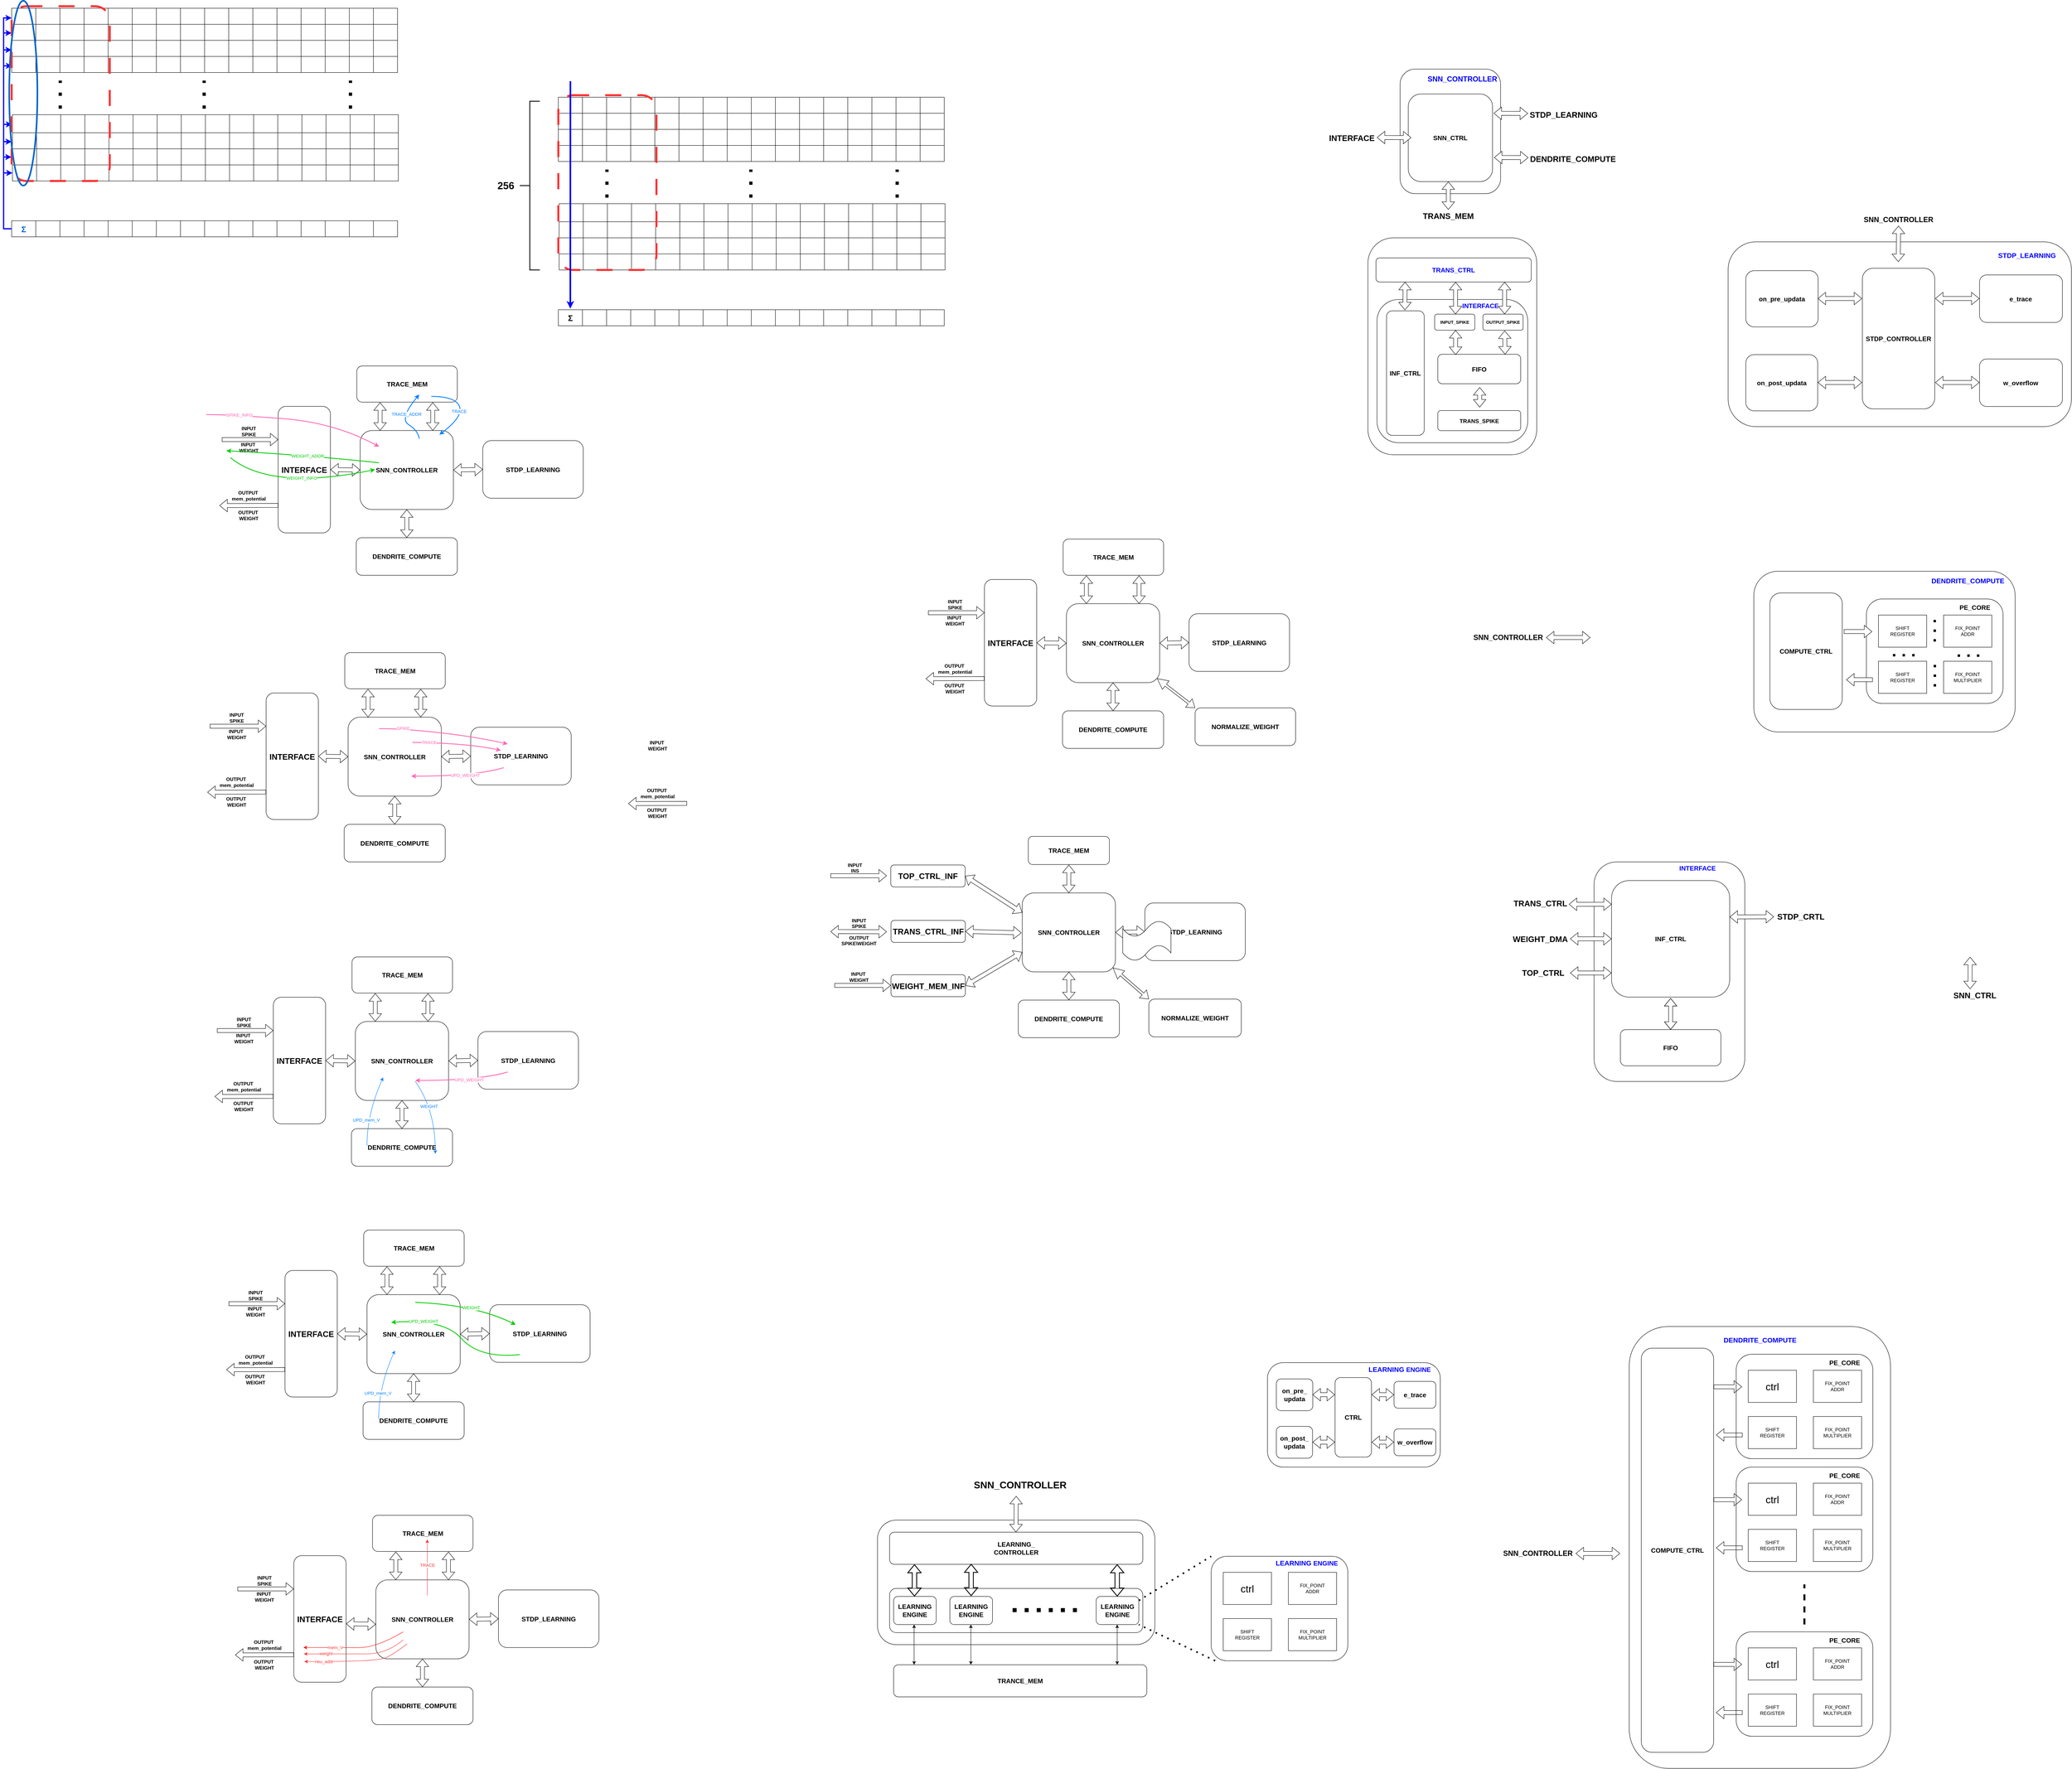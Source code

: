 <mxfile version="21.1.9" type="github">
  <diagram name="第 1 页" id="keSh9e9FwDwSTcnrrhvz">
    <mxGraphModel dx="6298" dy="-2304" grid="1" gridSize="10" guides="1" tooltips="1" connect="1" arrows="1" fold="1" page="1" pageScale="1" pageWidth="827" pageHeight="1169" math="0" shadow="0">
      <root>
        <mxCell id="0" />
        <mxCell id="1" parent="0" />
        <mxCell id="YhV9E9z5JV5D58ennD7M-78" value="" style="rounded=1;whiteSpace=wrap;html=1;" parent="1" vertex="1">
          <mxGeometry x="-1710" y="7542" width="690" height="310" as="geometry" />
        </mxCell>
        <mxCell id="hX7-4YJbFAhG8RBtURKL-1" value="&lt;font style=&quot;font-size: 14px;&quot;&gt;INPUT_SPIKE&lt;/font&gt;" style="rounded=1;whiteSpace=wrap;html=1;fontSize=16;fontStyle=1" parent="1" vertex="1">
          <mxGeometry x="1077" y="4550" width="115.12" height="50" as="geometry" />
        </mxCell>
        <mxCell id="hX7-4YJbFAhG8RBtURKL-2" value="" style="rounded=1;whiteSpace=wrap;html=1;fontSize=16;fontStyle=1" parent="1" vertex="1">
          <mxGeometry x="406" y="4360" width="854" height="460" as="geometry" />
        </mxCell>
        <mxCell id="hX7-4YJbFAhG8RBtURKL-3" value="STDP_CONTROLLER" style="rounded=1;whiteSpace=wrap;html=1;fontSize=16;fontStyle=1" parent="1" vertex="1">
          <mxGeometry x="740" y="4425.75" width="180" height="350" as="geometry" />
        </mxCell>
        <mxCell id="hX7-4YJbFAhG8RBtURKL-4" value="on_pre_updata" style="rounded=1;whiteSpace=wrap;html=1;fontSize=16;fontStyle=1" parent="1" vertex="1">
          <mxGeometry x="450" y="4431.75" width="180" height="140" as="geometry" />
        </mxCell>
        <mxCell id="hX7-4YJbFAhG8RBtURKL-5" value="on_post_updata" style="rounded=1;whiteSpace=wrap;html=1;fontSize=16;fontStyle=1" parent="1" vertex="1">
          <mxGeometry x="450" y="4640.75" width="178.88" height="140" as="geometry" />
        </mxCell>
        <mxCell id="hX7-4YJbFAhG8RBtURKL-6" value="" style="shape=flexArrow;endArrow=classic;startArrow=classic;html=1;rounded=0;fontSize=16;fontStyle=1" parent="1" edge="1">
          <mxGeometry width="100" height="100" relative="1" as="geometry">
            <mxPoint x="629.12" y="4501.13" as="sourcePoint" />
            <mxPoint x="739.12" y="4501.13" as="targetPoint" />
          </mxGeometry>
        </mxCell>
        <mxCell id="hX7-4YJbFAhG8RBtURKL-7" value="" style="shape=flexArrow;endArrow=classic;startArrow=classic;html=1;rounded=0;fontSize=16;fontStyle=1" parent="1" edge="1">
          <mxGeometry width="100" height="100" relative="1" as="geometry">
            <mxPoint x="629.12" y="4710.12" as="sourcePoint" />
            <mxPoint x="739.12" y="4710.12" as="targetPoint" />
          </mxGeometry>
        </mxCell>
        <mxCell id="hX7-4YJbFAhG8RBtURKL-8" value="&lt;font color=&quot;#0000ff&quot;&gt;STDP_LEARNING&lt;/font&gt;" style="text;html=1;strokeColor=none;fillColor=none;align=center;verticalAlign=middle;whiteSpace=wrap;rounded=0;fontSize=17;fontStyle=1" parent="1" vertex="1">
          <mxGeometry x="1120" y="4380" width="58.88" height="30" as="geometry" />
        </mxCell>
        <mxCell id="hX7-4YJbFAhG8RBtURKL-9" value="e_trace" style="rounded=1;whiteSpace=wrap;html=1;fontSize=16;fontStyle=1" parent="1" vertex="1">
          <mxGeometry x="1031.48" y="4442.38" width="206.16" height="118.25" as="geometry" />
        </mxCell>
        <mxCell id="hX7-4YJbFAhG8RBtURKL-10" value="w_overflow" style="rounded=1;whiteSpace=wrap;html=1;fontSize=16;fontStyle=1" parent="1" vertex="1">
          <mxGeometry x="1031.48" y="4651.62" width="206.16" height="118.25" as="geometry" />
        </mxCell>
        <mxCell id="hX7-4YJbFAhG8RBtURKL-11" value="" style="shape=flexArrow;endArrow=classic;startArrow=classic;html=1;rounded=0;fontSize=16;fontStyle=1" parent="1" edge="1">
          <mxGeometry width="100" height="100" relative="1" as="geometry">
            <mxPoint x="921.12" y="4501.13" as="sourcePoint" />
            <mxPoint x="1031.12" y="4501.13" as="targetPoint" />
          </mxGeometry>
        </mxCell>
        <mxCell id="hX7-4YJbFAhG8RBtURKL-12" value="" style="shape=flexArrow;endArrow=classic;startArrow=classic;html=1;rounded=0;fontSize=16;fontStyle=1" parent="1" edge="1">
          <mxGeometry width="100" height="100" relative="1" as="geometry">
            <mxPoint x="921.12" y="4710.12" as="sourcePoint" />
            <mxPoint x="1031.12" y="4710.12" as="targetPoint" />
          </mxGeometry>
        </mxCell>
        <mxCell id="hX7-4YJbFAhG8RBtURKL-13" value="" style="shape=flexArrow;endArrow=classic;startArrow=classic;html=1;rounded=0;fillColor=#FFFFFF;" parent="1" edge="1">
          <mxGeometry width="100" height="100" relative="1" as="geometry">
            <mxPoint x="829.33" y="4410" as="sourcePoint" />
            <mxPoint x="830" y="4320" as="targetPoint" />
          </mxGeometry>
        </mxCell>
        <mxCell id="hX7-4YJbFAhG8RBtURKL-15" value="&lt;font style=&quot;font-size: 18px;&quot;&gt;&lt;b&gt;SNN_CONTROLLER&lt;/b&gt;&lt;/font&gt;" style="text;html=1;strokeColor=none;fillColor=none;align=center;verticalAlign=middle;whiteSpace=wrap;rounded=0;" parent="1" vertex="1">
          <mxGeometry x="800" y="4290" width="60" height="30" as="geometry" />
        </mxCell>
        <mxCell id="hX7-4YJbFAhG8RBtURKL-17" value="" style="rounded=1;whiteSpace=wrap;html=1;fontSize=16;fontStyle=1;fillColor=none;" parent="1" vertex="1">
          <mxGeometry x="750" y="5249" width="340" height="260" as="geometry" />
        </mxCell>
        <mxCell id="hX7-4YJbFAhG8RBtURKL-18" value="" style="rounded=1;whiteSpace=wrap;html=1;fontSize=16;fontStyle=1;fillColor=none;" parent="1" vertex="1">
          <mxGeometry x="470" y="5180" width="650" height="400" as="geometry" />
        </mxCell>
        <mxCell id="hX7-4YJbFAhG8RBtURKL-19" value="&lt;font color=&quot;#0000ff&quot;&gt;DENDRITE_COMPUTE&lt;/font&gt;" style="text;html=1;strokeColor=none;fillColor=none;align=center;verticalAlign=middle;whiteSpace=wrap;rounded=0;fontSize=17;fontStyle=1" parent="1" vertex="1">
          <mxGeometry x="972.6" y="5190" width="58.88" height="30" as="geometry" />
        </mxCell>
        <mxCell id="hX7-4YJbFAhG8RBtURKL-20" value="COMPUTE_CTRL" style="rounded=1;whiteSpace=wrap;html=1;fontSize=16;fontStyle=1" parent="1" vertex="1">
          <mxGeometry x="510" y="5234" width="180" height="290" as="geometry" />
        </mxCell>
        <mxCell id="hX7-4YJbFAhG8RBtURKL-21" value="&lt;b&gt;&lt;font style=&quot;font-size: 16px;&quot;&gt;PE_CORE&lt;/font&gt;&lt;/b&gt;" style="text;html=1;strokeColor=none;fillColor=none;align=center;verticalAlign=middle;whiteSpace=wrap;rounded=0;" parent="1" vertex="1">
          <mxGeometry x="990" y="5255" width="60" height="30" as="geometry" />
        </mxCell>
        <mxCell id="hX7-4YJbFAhG8RBtURKL-22" value="FIX_POINT&lt;br&gt;ADDR" style="rounded=0;whiteSpace=wrap;html=1;" parent="1" vertex="1">
          <mxGeometry x="942.04" y="5289" width="120" height="80" as="geometry" />
        </mxCell>
        <mxCell id="hX7-4YJbFAhG8RBtURKL-23" value="" style="endArrow=none;dashed=1;html=1;dashPattern=1 3;strokeWidth=6;rounded=0;" parent="1" edge="1">
          <mxGeometry width="50" height="50" relative="1" as="geometry">
            <mxPoint x="920" y="5355" as="sourcePoint" />
            <mxPoint x="920" y="5285" as="targetPoint" />
          </mxGeometry>
        </mxCell>
        <mxCell id="hX7-4YJbFAhG8RBtURKL-24" value="FIX_POINT&lt;br&gt;MULTIPLIER" style="rounded=0;whiteSpace=wrap;html=1;" parent="1" vertex="1">
          <mxGeometry x="942.04" y="5404" width="120" height="80" as="geometry" />
        </mxCell>
        <mxCell id="hX7-4YJbFAhG8RBtURKL-25" value="SHIFT&lt;br&gt;REGISTER" style="rounded=0;whiteSpace=wrap;html=1;" parent="1" vertex="1">
          <mxGeometry x="780" y="5404" width="120" height="80" as="geometry" />
        </mxCell>
        <mxCell id="hX7-4YJbFAhG8RBtURKL-26" value="SHIFT&lt;br&gt;REGISTER" style="rounded=0;whiteSpace=wrap;html=1;" parent="1" vertex="1">
          <mxGeometry x="780" y="5289" width="120" height="80" as="geometry" />
        </mxCell>
        <mxCell id="hX7-4YJbFAhG8RBtURKL-27" value="" style="endArrow=none;dashed=1;html=1;dashPattern=1 3;strokeWidth=6;rounded=0;" parent="1" edge="1">
          <mxGeometry width="50" height="50" relative="1" as="geometry">
            <mxPoint x="920.33" y="5467" as="sourcePoint" />
            <mxPoint x="920.33" y="5397" as="targetPoint" />
          </mxGeometry>
        </mxCell>
        <mxCell id="hX7-4YJbFAhG8RBtURKL-28" value="" style="endArrow=none;dashed=1;html=1;dashPattern=1 3;strokeWidth=6;rounded=0;" parent="1" edge="1">
          <mxGeometry x="750" y="5225" width="50" height="50" relative="1" as="geometry">
            <mxPoint x="870" y="5389" as="sourcePoint" />
            <mxPoint x="810" y="5389" as="targetPoint" />
          </mxGeometry>
        </mxCell>
        <mxCell id="hX7-4YJbFAhG8RBtURKL-29" value="" style="endArrow=none;dashed=1;html=1;dashPattern=1 3;strokeWidth=6;rounded=0;" parent="1" edge="1">
          <mxGeometry x="750" y="5225" width="50" height="50" relative="1" as="geometry">
            <mxPoint x="1031" y="5390" as="sourcePoint" />
            <mxPoint x="971" y="5390" as="targetPoint" />
          </mxGeometry>
        </mxCell>
        <mxCell id="hX7-4YJbFAhG8RBtURKL-30" value="" style="shape=flexArrow;endArrow=classic;html=1;rounded=0;entryX=0.478;entryY=0.348;entryDx=0;entryDy=0;entryPerimeter=0;exitX=0.373;exitY=0.348;exitDx=0;exitDy=0;exitPerimeter=0;fillColor=#FFFFFF;" parent="1" edge="1">
          <mxGeometry width="50" height="50" relative="1" as="geometry">
            <mxPoint x="693.91" y="5330.08" as="sourcePoint" />
            <mxPoint x="764.26" y="5330.08" as="targetPoint" />
          </mxGeometry>
        </mxCell>
        <mxCell id="hX7-4YJbFAhG8RBtURKL-31" value="" style="shape=flexArrow;endArrow=classic;html=1;rounded=0;exitX=0.373;exitY=0.348;exitDx=0;exitDy=0;exitPerimeter=0;fillColor=#FFFFFF;" parent="1" edge="1">
          <mxGeometry width="50" height="50" relative="1" as="geometry">
            <mxPoint x="765.65" y="5450.0" as="sourcePoint" />
            <mxPoint x="700" y="5450" as="targetPoint" />
          </mxGeometry>
        </mxCell>
        <mxCell id="hX7-4YJbFAhG8RBtURKL-32" value="" style="shape=flexArrow;endArrow=classic;startArrow=classic;html=1;rounded=0;fontSize=16;fontStyle=1;fillColor=#FFFFFF;" parent="1" edge="1">
          <mxGeometry width="100" height="100" relative="1" as="geometry">
            <mxPoint x="-46.75" y="5345" as="sourcePoint" />
            <mxPoint x="63.25" y="5345" as="targetPoint" />
          </mxGeometry>
        </mxCell>
        <mxCell id="hX7-4YJbFAhG8RBtURKL-33" value="&lt;font style=&quot;font-size: 18px;&quot;&gt;&lt;b&gt;SNN_CONTROLLER&lt;/b&gt;&lt;/font&gt;" style="text;html=1;strokeColor=none;fillColor=none;align=center;verticalAlign=middle;whiteSpace=wrap;rounded=0;" parent="1" vertex="1">
          <mxGeometry x="-170.75" y="5330" width="60" height="30" as="geometry" />
        </mxCell>
        <mxCell id="hX7-4YJbFAhG8RBtURKL-36" value="" style="rounded=1;whiteSpace=wrap;html=1;" parent="1" vertex="1">
          <mxGeometry x="72.5" y="5903.5" width="375" height="546.5" as="geometry" />
        </mxCell>
        <mxCell id="hX7-4YJbFAhG8RBtURKL-37" value="FIFO" style="rounded=1;whiteSpace=wrap;html=1;fontSize=16;fontStyle=1" parent="1" vertex="1">
          <mxGeometry x="138" y="6321" width="250" height="90" as="geometry" />
        </mxCell>
        <mxCell id="hX7-4YJbFAhG8RBtURKL-38" value="INF_CTRL" style="rounded=1;whiteSpace=wrap;html=1;fontSize=16;fontStyle=1" parent="1" vertex="1">
          <mxGeometry x="116" y="5950" width="294" height="290" as="geometry" />
        </mxCell>
        <mxCell id="hX7-4YJbFAhG8RBtURKL-40" value="&lt;b&gt;&lt;font color=&quot;#0000ff&quot; style=&quot;font-size: 16px;&quot;&gt;INTERFACE&lt;/font&gt;&lt;/b&gt;" style="text;html=1;strokeColor=none;fillColor=none;align=center;verticalAlign=middle;whiteSpace=wrap;rounded=0;" parent="1" vertex="1">
          <mxGeometry x="300" y="5903.5" width="60" height="30" as="geometry" />
        </mxCell>
        <mxCell id="hX7-4YJbFAhG8RBtURKL-41" value="" style="shape=flexArrow;endArrow=classic;startArrow=classic;html=1;rounded=0;fontSize=16;fontStyle=1;fillColor=default;" parent="1" edge="1">
          <mxGeometry width="100" height="100" relative="1" as="geometry">
            <mxPoint x="263" y="6242.75" as="sourcePoint" />
            <mxPoint x="263" y="6321" as="targetPoint" />
            <Array as="points">
              <mxPoint x="263" y="6292.75" />
            </Array>
          </mxGeometry>
        </mxCell>
        <mxCell id="hX7-4YJbFAhG8RBtURKL-42" value="" style="shape=flexArrow;endArrow=classic;startArrow=classic;html=1;rounded=0;fontSize=16;fontStyle=1;fillColor=default;entryX=0.5;entryY=1;entryDx=0;entryDy=0;" parent="1" edge="1">
          <mxGeometry width="100" height="100" relative="1" as="geometry">
            <mxPoint x="1007.88" y="6220" as="sourcePoint" />
            <mxPoint x="1008.005" y="6140" as="targetPoint" />
          </mxGeometry>
        </mxCell>
        <mxCell id="hX7-4YJbFAhG8RBtURKL-43" value="&lt;b&gt;&lt;font style=&quot;font-size: 20px;&quot;&gt;TRANS_CTRL&lt;/font&gt;&lt;/b&gt;" style="text;html=1;strokeColor=none;fillColor=none;align=center;verticalAlign=middle;whiteSpace=wrap;rounded=0;" parent="1" vertex="1">
          <mxGeometry x="-90.75" y="5991" width="60" height="30" as="geometry" />
        </mxCell>
        <mxCell id="hX7-4YJbFAhG8RBtURKL-44" value="&lt;b&gt;&lt;font style=&quot;font-size: 20px;&quot;&gt;SNN_CTRL&lt;/font&gt;&lt;/b&gt;" style="text;html=1;strokeColor=none;fillColor=none;align=center;verticalAlign=middle;whiteSpace=wrap;rounded=0;" parent="1" vertex="1">
          <mxGeometry x="990" y="6220" width="60" height="30" as="geometry" />
        </mxCell>
        <mxCell id="hX7-4YJbFAhG8RBtURKL-45" value="" style="rounded=1;whiteSpace=wrap;html=1;fontSize=16;fontStyle=1" parent="1" vertex="1">
          <mxGeometry x="-490" y="4350" width="420" height="540" as="geometry" />
        </mxCell>
        <mxCell id="hX7-4YJbFAhG8RBtURKL-46" value="&lt;font color=&quot;#0000ff&quot;&gt;TRANS_CTRL&lt;/font&gt;" style="rounded=1;whiteSpace=wrap;html=1;fontSize=16;fontStyle=1" parent="1" vertex="1">
          <mxGeometry x="-470" y="4400" width="386.25" height="60" as="geometry" />
        </mxCell>
        <mxCell id="hX7-4YJbFAhG8RBtURKL-47" value="" style="rounded=1;whiteSpace=wrap;html=1;" parent="1" vertex="1">
          <mxGeometry x="-467.5" y="4503.5" width="375" height="356.5" as="geometry" />
        </mxCell>
        <mxCell id="hX7-4YJbFAhG8RBtURKL-48" value="FIFO" style="rounded=1;whiteSpace=wrap;html=1;fontSize=16;fontStyle=1" parent="1" vertex="1">
          <mxGeometry x="-316.16" y="4640" width="206.16" height="73.25" as="geometry" />
        </mxCell>
        <mxCell id="hX7-4YJbFAhG8RBtURKL-49" value="INF_CTRL" style="rounded=1;whiteSpace=wrap;html=1;fontSize=16;fontStyle=1" parent="1" vertex="1">
          <mxGeometry x="-443.75" y="4531.75" width="93.75" height="310" as="geometry" />
        </mxCell>
        <mxCell id="hX7-4YJbFAhG8RBtURKL-50" value="&lt;font style=&quot;font-size: 11px;&quot;&gt;OUTPUT_SPIKE&lt;/font&gt;" style="rounded=1;whiteSpace=wrap;html=1;fontSize=11;fontStyle=1" parent="1" vertex="1">
          <mxGeometry x="-204" y="4540" width="100" height="40" as="geometry" />
        </mxCell>
        <mxCell id="hX7-4YJbFAhG8RBtURKL-51" value="" style="shape=flexArrow;endArrow=classic;startArrow=classic;html=1;rounded=0;fontSize=16;fontStyle=1;fillColor=default;" parent="1" edge="1">
          <mxGeometry width="100" height="100" relative="1" as="geometry">
            <mxPoint x="-398" y="4530" as="sourcePoint" />
            <mxPoint x="-397.59" y="4460" as="targetPoint" />
          </mxGeometry>
        </mxCell>
        <mxCell id="hX7-4YJbFAhG8RBtURKL-52" value="" style="shape=flexArrow;endArrow=classic;startArrow=classic;html=1;rounded=0;fontSize=11;fontStyle=1;fillColor=default;" parent="1" edge="1">
          <mxGeometry width="100" height="100" relative="1" as="geometry">
            <mxPoint x="-150" y="4540" as="sourcePoint" />
            <mxPoint x="-150" y="4460" as="targetPoint" />
          </mxGeometry>
        </mxCell>
        <mxCell id="hX7-4YJbFAhG8RBtURKL-53" value="" style="shape=flexArrow;endArrow=classic;startArrow=classic;html=1;rounded=0;fontSize=11;fontStyle=1;fillColor=default;exitX=0.812;exitY=-0.013;exitDx=0;exitDy=0;exitPerimeter=0;" parent="1" edge="1">
          <mxGeometry width="100" height="100" relative="1" as="geometry">
            <mxPoint x="-148.758" y="4640.048" as="sourcePoint" />
            <mxPoint x="-150" y="4581" as="targetPoint" />
          </mxGeometry>
        </mxCell>
        <mxCell id="hX7-4YJbFAhG8RBtURKL-54" value="&lt;font style=&quot;font-size: 14px;&quot;&gt;TRANS_SPIKE&lt;/font&gt;" style="rounded=1;whiteSpace=wrap;html=1;fontSize=16;fontStyle=1" parent="1" vertex="1">
          <mxGeometry x="-316.16" y="4780" width="206.16" height="50" as="geometry" />
        </mxCell>
        <mxCell id="hX7-4YJbFAhG8RBtURKL-55" value="&lt;font style=&quot;font-size: 11px;&quot;&gt;INPUT_SPIKE&lt;/font&gt;" style="rounded=1;whiteSpace=wrap;html=1;fontSize=11;fontStyle=1" parent="1" vertex="1">
          <mxGeometry x="-324" y="4540" width="100" height="40" as="geometry" />
        </mxCell>
        <mxCell id="hX7-4YJbFAhG8RBtURKL-56" value="" style="shape=flexArrow;endArrow=classic;startArrow=classic;html=1;rounded=0;fontSize=11;fontStyle=1;fillColor=default;" parent="1" edge="1">
          <mxGeometry width="100" height="100" relative="1" as="geometry">
            <mxPoint x="-272" y="4540" as="sourcePoint" />
            <mxPoint x="-272" y="4460" as="targetPoint" />
          </mxGeometry>
        </mxCell>
        <mxCell id="hX7-4YJbFAhG8RBtURKL-57" value="" style="shape=flexArrow;endArrow=classic;startArrow=classic;html=1;rounded=0;fontSize=11;fontStyle=1;fillColor=default;entryX=0.521;entryY=1;entryDx=0;entryDy=0;entryPerimeter=0;exitX=0.215;exitY=0.016;exitDx=0;exitDy=0;exitPerimeter=0;" parent="1" source="hX7-4YJbFAhG8RBtURKL-48" target="hX7-4YJbFAhG8RBtURKL-55" edge="1">
          <mxGeometry width="100" height="100" relative="1" as="geometry">
            <mxPoint x="-264" y="4640" as="sourcePoint" />
            <mxPoint x="-266.32" y="4590" as="targetPoint" />
          </mxGeometry>
        </mxCell>
        <mxCell id="hX7-4YJbFAhG8RBtURKL-58" value="" style="shape=flexArrow;endArrow=classic;startArrow=classic;html=1;rounded=0;" parent="1" edge="1">
          <mxGeometry width="100" height="100" relative="1" as="geometry">
            <mxPoint x="-212" y="4772" as="sourcePoint" />
            <mxPoint x="-212" y="4722" as="targetPoint" />
          </mxGeometry>
        </mxCell>
        <mxCell id="hX7-4YJbFAhG8RBtURKL-59" value="&lt;b&gt;&lt;font color=&quot;#0000ff&quot; style=&quot;font-size: 16px;&quot;&gt;INTERFACE&lt;/font&gt;&lt;/b&gt;" style="text;html=1;strokeColor=none;fillColor=none;align=center;verticalAlign=middle;whiteSpace=wrap;rounded=0;" parent="1" vertex="1">
          <mxGeometry x="-240" y="4503.5" width="60" height="30" as="geometry" />
        </mxCell>
        <mxCell id="hX7-4YJbFAhG8RBtURKL-60" value="" style="rounded=1;whiteSpace=wrap;html=1;fontSize=16;fontStyle=1" parent="1" vertex="1">
          <mxGeometry x="-410" y="3930" width="250" height="310" as="geometry" />
        </mxCell>
        <mxCell id="hX7-4YJbFAhG8RBtURKL-61" value="&lt;b&gt;&lt;font style=&quot;font-size: 18px;&quot;&gt;SNN_CONTROLLER&lt;/font&gt;&lt;/b&gt;" style="text;html=1;strokeColor=none;fillColor=none;align=center;verticalAlign=middle;whiteSpace=wrap;rounded=0;fontColor=#0000FF;" parent="1" vertex="1">
          <mxGeometry x="-285" y="3940" width="60" height="30" as="geometry" />
        </mxCell>
        <mxCell id="hX7-4YJbFAhG8RBtURKL-62" value="SNN_CTRL" style="rounded=1;whiteSpace=wrap;html=1;fontSize=16;fontStyle=1" parent="1" vertex="1">
          <mxGeometry x="-389.66" y="3992" width="209.66" height="218" as="geometry" />
        </mxCell>
        <mxCell id="hX7-4YJbFAhG8RBtURKL-63" value="" style="shape=flexArrow;endArrow=classic;startArrow=classic;html=1;rounded=0;fontSize=16;fontStyle=1;fillColor=#FFFFFF;" parent="1" edge="1">
          <mxGeometry width="100" height="100" relative="1" as="geometry">
            <mxPoint x="-467.5" y="4100.23" as="sourcePoint" />
            <mxPoint x="-382.38" y="4100.6" as="targetPoint" />
          </mxGeometry>
        </mxCell>
        <mxCell id="hX7-4YJbFAhG8RBtURKL-64" value="&lt;b style=&quot;&quot;&gt;&lt;font style=&quot;font-size: 20px;&quot;&gt;INTERFACE&lt;/font&gt;&lt;/b&gt;" style="text;html=1;strokeColor=none;fillColor=none;align=center;verticalAlign=middle;whiteSpace=wrap;rounded=0;" parent="1" vertex="1">
          <mxGeometry x="-560" y="4086" width="60" height="30" as="geometry" />
        </mxCell>
        <mxCell id="hX7-4YJbFAhG8RBtURKL-65" value="" style="shape=flexArrow;endArrow=classic;startArrow=classic;html=1;rounded=0;fontSize=16;fontStyle=1;fillColor=#FFFFFF;" parent="1" edge="1">
          <mxGeometry width="100" height="100" relative="1" as="geometry">
            <mxPoint x="-177.12" y="4040.0" as="sourcePoint" />
            <mxPoint x="-92" y="4040.37" as="targetPoint" />
          </mxGeometry>
        </mxCell>
        <mxCell id="hX7-4YJbFAhG8RBtURKL-66" value="&lt;span style=&quot;font-size: 20px;&quot;&gt;&lt;b&gt;STDP_LEARNING&lt;/b&gt;&lt;/span&gt;" style="text;html=1;strokeColor=none;fillColor=none;align=center;verticalAlign=middle;whiteSpace=wrap;rounded=0;" parent="1" vertex="1">
          <mxGeometry x="-32.88" y="4028" width="60" height="30" as="geometry" />
        </mxCell>
        <mxCell id="hX7-4YJbFAhG8RBtURKL-67" value="" style="shape=flexArrow;endArrow=classic;startArrow=classic;html=1;rounded=0;fontSize=16;fontStyle=1;fillColor=#FFFFFF;" parent="1" edge="1">
          <mxGeometry width="100" height="100" relative="1" as="geometry">
            <mxPoint x="-176.12" y="4150" as="sourcePoint" />
            <mxPoint x="-91" y="4150.37" as="targetPoint" />
          </mxGeometry>
        </mxCell>
        <mxCell id="hX7-4YJbFAhG8RBtURKL-68" value="&lt;font style=&quot;font-size: 20px;&quot;&gt;DENDRITE_COMPUTE&lt;/font&gt;" style="text;html=1;strokeColor=none;fillColor=none;align=center;verticalAlign=middle;whiteSpace=wrap;rounded=0;fontStyle=1" parent="1" vertex="1">
          <mxGeometry x="-10.0" y="4138" width="60" height="30" as="geometry" />
        </mxCell>
        <mxCell id="hX7-4YJbFAhG8RBtURKL-69" value="" style="shape=flexArrow;endArrow=classic;startArrow=classic;html=1;rounded=0;fontSize=16;fontStyle=1;fillColor=#FFFFFF;" parent="1" edge="1">
          <mxGeometry width="100" height="100" relative="1" as="geometry">
            <mxPoint x="-290" y="4210" as="sourcePoint" />
            <mxPoint x="-290" y="4280" as="targetPoint" />
          </mxGeometry>
        </mxCell>
        <mxCell id="hX7-4YJbFAhG8RBtURKL-70" value="&lt;span style=&quot;font-size: 20px;&quot;&gt;TRANS_MEM&lt;/span&gt;" style="text;html=1;strokeColor=none;fillColor=none;align=center;verticalAlign=middle;whiteSpace=wrap;rounded=0;fontStyle=1" parent="1" vertex="1">
          <mxGeometry x="-320" y="4280" width="60" height="30" as="geometry" />
        </mxCell>
        <mxCell id="hX7-4YJbFAhG8RBtURKL-89" value="" style="group" parent="1" vertex="1" connectable="0">
          <mxGeometry x="-3359" y="6140" width="905" height="521" as="geometry" />
        </mxCell>
        <mxCell id="hX7-4YJbFAhG8RBtURKL-90" value="STDP_LEARNING" style="rounded=1;whiteSpace=wrap;html=1;fontSize=16;fontStyle=1" parent="hX7-4YJbFAhG8RBtURKL-89" vertex="1">
          <mxGeometry x="655" y="185.75" width="250" height="143.5" as="geometry" />
        </mxCell>
        <mxCell id="hX7-4YJbFAhG8RBtURKL-91" value="SNN_CONTROLLER" style="rounded=1;whiteSpace=wrap;html=1;fontSize=16;fontStyle=1" parent="hX7-4YJbFAhG8RBtURKL-89" vertex="1">
          <mxGeometry x="350" y="160.76" width="231.88" height="196.5" as="geometry" />
        </mxCell>
        <mxCell id="hX7-4YJbFAhG8RBtURKL-92" value="" style="shape=flexArrow;endArrow=classic;startArrow=classic;html=1;rounded=0;fontSize=16;fontStyle=1;entryX=0;entryY=0.5;entryDx=0;entryDy=0;exitX=1;exitY=0.5;exitDx=0;exitDy=0;" parent="hX7-4YJbFAhG8RBtURKL-89" source="hX7-4YJbFAhG8RBtURKL-91" target="hX7-4YJbFAhG8RBtURKL-90" edge="1">
          <mxGeometry width="100" height="100" relative="1" as="geometry">
            <mxPoint x="600" y="197.5" as="sourcePoint" />
            <mxPoint x="740" y="167.5" as="targetPoint" />
          </mxGeometry>
        </mxCell>
        <mxCell id="hX7-4YJbFAhG8RBtURKL-93" value="" style="shape=flexArrow;endArrow=classic;startArrow=classic;html=1;rounded=0;fontSize=16;fontStyle=1;exitX=0.5;exitY=1;exitDx=0;exitDy=0;" parent="hX7-4YJbFAhG8RBtURKL-89" source="hX7-4YJbFAhG8RBtURKL-91" target="hX7-4YJbFAhG8RBtURKL-97" edge="1">
          <mxGeometry width="100" height="100" relative="1" as="geometry">
            <mxPoint x="512.12" y="377.5" as="sourcePoint" />
            <mxPoint x="466" y="417.5" as="targetPoint" />
          </mxGeometry>
        </mxCell>
        <mxCell id="hX7-4YJbFAhG8RBtURKL-94" value="&lt;font style=&quot;font-size: 20px;&quot;&gt;&lt;b&gt;INTERFACE&lt;/b&gt;&lt;/font&gt;" style="rounded=1;whiteSpace=wrap;html=1;" parent="hX7-4YJbFAhG8RBtURKL-89" vertex="1">
          <mxGeometry x="146" y="100.5" width="130" height="315" as="geometry" />
        </mxCell>
        <mxCell id="hX7-4YJbFAhG8RBtURKL-95" value="" style="shape=flexArrow;endArrow=classic;startArrow=classic;html=1;rounded=0;fontSize=16;fontStyle=1;exitX=1;exitY=0.5;exitDx=0;exitDy=0;" parent="hX7-4YJbFAhG8RBtURKL-89" source="hX7-4YJbFAhG8RBtURKL-94" edge="1">
          <mxGeometry width="100" height="100" relative="1" as="geometry">
            <mxPoint x="281" y="258.71" as="sourcePoint" />
            <mxPoint x="350" y="259.08" as="targetPoint" />
          </mxGeometry>
        </mxCell>
        <mxCell id="hX7-4YJbFAhG8RBtURKL-96" value="" style="shape=flexArrow;endArrow=classic;html=1;rounded=0;" parent="hX7-4YJbFAhG8RBtURKL-89" edge="1">
          <mxGeometry width="50" height="50" relative="1" as="geometry">
            <mxPoint x="6" y="183.25" as="sourcePoint" />
            <mxPoint x="146" y="183.25" as="targetPoint" />
          </mxGeometry>
        </mxCell>
        <mxCell id="hX7-4YJbFAhG8RBtURKL-97" value="DENDRITE_COMPUTE" style="rounded=1;whiteSpace=wrap;html=1;fontSize=16;fontStyle=1" parent="hX7-4YJbFAhG8RBtURKL-89" vertex="1">
          <mxGeometry x="340.19" y="427.5" width="251.5" height="93.5" as="geometry" />
        </mxCell>
        <mxCell id="hX7-4YJbFAhG8RBtURKL-98" value="" style="shape=flexArrow;endArrow=classic;startArrow=classic;html=1;rounded=0;fontSize=16;fontStyle=1;exitX=0.5;exitY=1;exitDx=0;exitDy=0;" parent="hX7-4YJbFAhG8RBtURKL-89" edge="1">
          <mxGeometry width="100" height="100" relative="1" as="geometry">
            <mxPoint x="399.6" y="90.76" as="sourcePoint" />
            <mxPoint x="399.6" y="160.76" as="targetPoint" />
          </mxGeometry>
        </mxCell>
        <mxCell id="hX7-4YJbFAhG8RBtURKL-99" value="TRACE_MEM" style="rounded=1;whiteSpace=wrap;html=1;fontSize=16;fontStyle=1" parent="hX7-4YJbFAhG8RBtURKL-89" vertex="1">
          <mxGeometry x="341.69" width="250" height="90" as="geometry" />
        </mxCell>
        <mxCell id="hX7-4YJbFAhG8RBtURKL-100" value="" style="shape=flexArrow;endArrow=classic;startArrow=classic;html=1;rounded=0;fontSize=16;fontStyle=1;exitX=0.5;exitY=1;exitDx=0;exitDy=0;" parent="hX7-4YJbFAhG8RBtURKL-89" edge="1">
          <mxGeometry width="100" height="100" relative="1" as="geometry">
            <mxPoint x="530.6" y="90.76" as="sourcePoint" />
            <mxPoint x="530.6" y="160.76" as="targetPoint" />
          </mxGeometry>
        </mxCell>
        <mxCell id="hX7-4YJbFAhG8RBtURKL-101" value="" style="shape=flexArrow;endArrow=classic;html=1;rounded=0;" parent="hX7-4YJbFAhG8RBtURKL-89" edge="1">
          <mxGeometry width="50" height="50" relative="1" as="geometry">
            <mxPoint x="146" y="347.18" as="sourcePoint" />
            <mxPoint y="347.5" as="targetPoint" />
          </mxGeometry>
        </mxCell>
        <mxCell id="hX7-4YJbFAhG8RBtURKL-102" value="&lt;b&gt;INPUT SPIKE&lt;/b&gt;" style="text;html=1;strokeColor=none;fillColor=none;align=center;verticalAlign=middle;whiteSpace=wrap;rounded=0;" parent="hX7-4YJbFAhG8RBtURKL-89" vertex="1">
          <mxGeometry x="42" y="147.5" width="62" height="30" as="geometry" />
        </mxCell>
        <mxCell id="hX7-4YJbFAhG8RBtURKL-103" value="&lt;b&gt;OUTPUT&amp;nbsp;&lt;br&gt;mem_potential&lt;br&gt;&lt;/b&gt;" style="text;html=1;strokeColor=none;fillColor=none;align=center;verticalAlign=middle;whiteSpace=wrap;rounded=0;" parent="hX7-4YJbFAhG8RBtURKL-89" vertex="1">
          <mxGeometry x="42" y="307.5" width="62" height="30" as="geometry" />
        </mxCell>
        <mxCell id="hX7-4YJbFAhG8RBtURKL-104" value="&lt;b&gt;INPUT&amp;nbsp;&lt;br&gt;WEIGHT&lt;br&gt;&lt;/b&gt;" style="text;html=1;strokeColor=none;fillColor=none;align=center;verticalAlign=middle;whiteSpace=wrap;rounded=0;" parent="hX7-4YJbFAhG8RBtURKL-89" vertex="1">
          <mxGeometry x="42" y="189.25" width="62" height="28.25" as="geometry" />
        </mxCell>
        <mxCell id="hX7-4YJbFAhG8RBtURKL-105" value="&lt;b&gt;OUTPUT&amp;nbsp;&lt;br&gt;WEIGHT&lt;br&gt;&lt;/b&gt;" style="text;html=1;strokeColor=none;fillColor=none;align=center;verticalAlign=middle;whiteSpace=wrap;rounded=0;" parent="hX7-4YJbFAhG8RBtURKL-89" vertex="1">
          <mxGeometry x="42" y="357.5" width="62" height="28.25" as="geometry" />
        </mxCell>
        <mxCell id="hX7-4YJbFAhG8RBtURKL-106" value="" style="curved=1;endArrow=classic;html=1;rounded=0;entryX=0.677;entryY=0.747;entryDx=0;entryDy=0;entryPerimeter=0;strokeWidth=2;strokeColor=#FF66B3;" parent="hX7-4YJbFAhG8RBtURKL-89" edge="1">
          <mxGeometry width="50" height="50" relative="1" as="geometry">
            <mxPoint x="729" y="286.5" as="sourcePoint" />
            <mxPoint x="499" y="307.5" as="targetPoint" />
            <Array as="points">
              <mxPoint x="659" y="307.5" />
            </Array>
          </mxGeometry>
        </mxCell>
        <mxCell id="hX7-4YJbFAhG8RBtURKL-107" value="&lt;font color=&quot;#ff66b3&quot;&gt;UPD_WEIGHT&lt;/font&gt;" style="edgeLabel;html=1;align=center;verticalAlign=middle;resizable=0;points=[];" parent="hX7-4YJbFAhG8RBtURKL-106" vertex="1" connectable="0">
          <mxGeometry x="-0.15" y="-2" relative="1" as="geometry">
            <mxPoint as="offset" />
          </mxGeometry>
        </mxCell>
        <mxCell id="hX7-4YJbFAhG8RBtURKL-108" value="" style="curved=1;endArrow=classic;html=1;rounded=0;exitX=0.643;exitY=0.759;exitDx=0;exitDy=0;exitPerimeter=0;entryX=0.83;entryY=0.668;entryDx=0;entryDy=0;entryPerimeter=0;strokeColor=#007FFF;" parent="hX7-4YJbFAhG8RBtURKL-89" source="hX7-4YJbFAhG8RBtURKL-91" target="hX7-4YJbFAhG8RBtURKL-97" edge="1">
          <mxGeometry width="50" height="50" relative="1" as="geometry">
            <mxPoint x="-41" y="690" as="sourcePoint" />
            <mxPoint x="9" y="640" as="targetPoint" />
            <Array as="points">
              <mxPoint x="549" y="380" />
            </Array>
          </mxGeometry>
        </mxCell>
        <mxCell id="hX7-4YJbFAhG8RBtURKL-109" value="&lt;font color=&quot;#007fff&quot;&gt;WEIGHT&lt;/font&gt;" style="edgeLabel;html=1;align=center;verticalAlign=middle;resizable=0;points=[];" parent="hX7-4YJbFAhG8RBtURKL-108" vertex="1" connectable="0">
          <mxGeometry x="-0.273" y="-9" relative="1" as="geometry">
            <mxPoint y="-1" as="offset" />
          </mxGeometry>
        </mxCell>
        <mxCell id="hX7-4YJbFAhG8RBtURKL-110" value="" style="curved=1;endArrow=classic;html=1;rounded=0;exitX=0.154;exitY=0.455;exitDx=0;exitDy=0;exitPerimeter=0;entryX=0.298;entryY=0.709;entryDx=0;entryDy=0;entryPerimeter=0;strokeColor=#007FFF;" parent="hX7-4YJbFAhG8RBtURKL-89" source="hX7-4YJbFAhG8RBtURKL-97" target="hX7-4YJbFAhG8RBtURKL-91" edge="1">
          <mxGeometry width="50" height="50" relative="1" as="geometry">
            <mxPoint x="359" y="440" as="sourcePoint" />
            <mxPoint x="409" y="390" as="targetPoint" />
            <Array as="points">
              <mxPoint x="379" y="390" />
            </Array>
          </mxGeometry>
        </mxCell>
        <mxCell id="hX7-4YJbFAhG8RBtURKL-111" value="&lt;font color=&quot;#007fff&quot;&gt;UPD_mem_V&lt;/font&gt;" style="edgeLabel;html=1;align=center;verticalAlign=middle;resizable=0;points=[];" parent="hX7-4YJbFAhG8RBtURKL-110" vertex="1" connectable="0">
          <mxGeometry x="0.28" y="-5" relative="1" as="geometry">
            <mxPoint x="-21" y="45" as="offset" />
          </mxGeometry>
        </mxCell>
        <mxCell id="hX7-4YJbFAhG8RBtURKL-112" value="STDP_LEARNING" style="rounded=1;whiteSpace=wrap;html=1;fontSize=16;fontStyle=1" parent="1" vertex="1">
          <mxGeometry x="-2692" y="4854.75" width="250" height="143.5" as="geometry" />
        </mxCell>
        <mxCell id="hX7-4YJbFAhG8RBtURKL-113" value="SNN_CONTROLLER" style="rounded=1;whiteSpace=wrap;html=1;fontSize=16;fontStyle=1" parent="1" vertex="1">
          <mxGeometry x="-2997" y="4829.76" width="231.88" height="196.5" as="geometry" />
        </mxCell>
        <mxCell id="hX7-4YJbFAhG8RBtURKL-114" value="" style="shape=flexArrow;endArrow=classic;startArrow=classic;html=1;rounded=0;fontSize=16;fontStyle=1;entryX=0;entryY=0.5;entryDx=0;entryDy=0;exitX=1;exitY=0.5;exitDx=0;exitDy=0;" parent="1" source="hX7-4YJbFAhG8RBtURKL-113" target="hX7-4YJbFAhG8RBtURKL-112" edge="1">
          <mxGeometry width="100" height="100" relative="1" as="geometry">
            <mxPoint x="-2747" y="4866.5" as="sourcePoint" />
            <mxPoint x="-2607" y="4836.5" as="targetPoint" />
          </mxGeometry>
        </mxCell>
        <mxCell id="hX7-4YJbFAhG8RBtURKL-115" value="" style="shape=flexArrow;endArrow=classic;startArrow=classic;html=1;rounded=0;fontSize=16;fontStyle=1;exitX=0.5;exitY=1;exitDx=0;exitDy=0;" parent="1" source="hX7-4YJbFAhG8RBtURKL-113" target="hX7-4YJbFAhG8RBtURKL-119" edge="1">
          <mxGeometry width="100" height="100" relative="1" as="geometry">
            <mxPoint x="-2834.88" y="5046.5" as="sourcePoint" />
            <mxPoint x="-2881" y="5086.5" as="targetPoint" />
          </mxGeometry>
        </mxCell>
        <mxCell id="hX7-4YJbFAhG8RBtURKL-116" value="&lt;font style=&quot;font-size: 20px;&quot;&gt;&lt;b&gt;INTERFACE&lt;/b&gt;&lt;/font&gt;" style="rounded=1;whiteSpace=wrap;html=1;" parent="1" vertex="1">
          <mxGeometry x="-3201" y="4769.5" width="130" height="315" as="geometry" />
        </mxCell>
        <mxCell id="hX7-4YJbFAhG8RBtURKL-117" value="" style="shape=flexArrow;endArrow=classic;startArrow=classic;html=1;rounded=0;fontSize=16;fontStyle=1;exitX=1;exitY=0.5;exitDx=0;exitDy=0;" parent="1" source="hX7-4YJbFAhG8RBtURKL-116" edge="1">
          <mxGeometry width="100" height="100" relative="1" as="geometry">
            <mxPoint x="-3066" y="4927.71" as="sourcePoint" />
            <mxPoint x="-2997" y="4928.08" as="targetPoint" />
          </mxGeometry>
        </mxCell>
        <mxCell id="hX7-4YJbFAhG8RBtURKL-118" value="" style="shape=flexArrow;endArrow=classic;html=1;rounded=0;" parent="1" edge="1">
          <mxGeometry width="50" height="50" relative="1" as="geometry">
            <mxPoint x="-3341" y="4852.25" as="sourcePoint" />
            <mxPoint x="-3201" y="4852.25" as="targetPoint" />
          </mxGeometry>
        </mxCell>
        <mxCell id="hX7-4YJbFAhG8RBtURKL-119" value="DENDRITE_COMPUTE" style="rounded=1;whiteSpace=wrap;html=1;fontSize=16;fontStyle=1" parent="1" vertex="1">
          <mxGeometry x="-3006.81" y="5096.5" width="251.5" height="93.5" as="geometry" />
        </mxCell>
        <mxCell id="hX7-4YJbFAhG8RBtURKL-120" value="" style="shape=flexArrow;endArrow=classic;startArrow=classic;html=1;rounded=0;fontSize=16;fontStyle=1;exitX=0.5;exitY=1;exitDx=0;exitDy=0;" parent="1" edge="1">
          <mxGeometry width="100" height="100" relative="1" as="geometry">
            <mxPoint x="-2947.4" y="4759.76" as="sourcePoint" />
            <mxPoint x="-2947.4" y="4829.76" as="targetPoint" />
          </mxGeometry>
        </mxCell>
        <mxCell id="hX7-4YJbFAhG8RBtURKL-121" value="TRACE_MEM" style="rounded=1;whiteSpace=wrap;html=1;fontSize=16;fontStyle=1" parent="1" vertex="1">
          <mxGeometry x="-3005.31" y="4669" width="250" height="90" as="geometry" />
        </mxCell>
        <mxCell id="hX7-4YJbFAhG8RBtURKL-122" value="" style="shape=flexArrow;endArrow=classic;startArrow=classic;html=1;rounded=0;fontSize=16;fontStyle=1;exitX=0.5;exitY=1;exitDx=0;exitDy=0;" parent="1" edge="1">
          <mxGeometry width="100" height="100" relative="1" as="geometry">
            <mxPoint x="-2816.4" y="4759.76" as="sourcePoint" />
            <mxPoint x="-2816.4" y="4829.76" as="targetPoint" />
          </mxGeometry>
        </mxCell>
        <mxCell id="hX7-4YJbFAhG8RBtURKL-123" value="" style="shape=flexArrow;endArrow=classic;html=1;rounded=0;" parent="1" edge="1">
          <mxGeometry width="50" height="50" relative="1" as="geometry">
            <mxPoint x="-3201" y="5016.18" as="sourcePoint" />
            <mxPoint x="-3347" y="5016.5" as="targetPoint" />
          </mxGeometry>
        </mxCell>
        <mxCell id="hX7-4YJbFAhG8RBtURKL-124" value="&lt;b&gt;INPUT SPIKE&lt;/b&gt;" style="text;html=1;strokeColor=none;fillColor=none;align=center;verticalAlign=middle;whiteSpace=wrap;rounded=0;" parent="1" vertex="1">
          <mxGeometry x="-3305" y="4816.5" width="62" height="30" as="geometry" />
        </mxCell>
        <mxCell id="hX7-4YJbFAhG8RBtURKL-125" value="&lt;b&gt;OUTPUT&amp;nbsp;&lt;br&gt;mem_potential&lt;br&gt;&lt;/b&gt;" style="text;html=1;strokeColor=none;fillColor=none;align=center;verticalAlign=middle;whiteSpace=wrap;rounded=0;" parent="1" vertex="1">
          <mxGeometry x="-3305" y="4976.5" width="62" height="30" as="geometry" />
        </mxCell>
        <mxCell id="hX7-4YJbFAhG8RBtURKL-126" value="&lt;b&gt;INPUT&amp;nbsp;&lt;br&gt;WEIGHT&lt;br&gt;&lt;/b&gt;" style="text;html=1;strokeColor=none;fillColor=none;align=center;verticalAlign=middle;whiteSpace=wrap;rounded=0;" parent="1" vertex="1">
          <mxGeometry x="-3305" y="4858.25" width="62" height="28.25" as="geometry" />
        </mxCell>
        <mxCell id="hX7-4YJbFAhG8RBtURKL-127" value="&lt;b&gt;OUTPUT&amp;nbsp;&lt;br&gt;WEIGHT&lt;br&gt;&lt;/b&gt;" style="text;html=1;strokeColor=none;fillColor=none;align=center;verticalAlign=middle;whiteSpace=wrap;rounded=0;" parent="1" vertex="1">
          <mxGeometry x="-3305" y="5026.5" width="62" height="28.25" as="geometry" />
        </mxCell>
        <mxCell id="hX7-4YJbFAhG8RBtURKL-128" value="" style="curved=1;endArrow=classic;html=1;rounded=0;entryX=0.203;entryY=0.205;entryDx=0;entryDy=0;entryPerimeter=0;strokeWidth=2;strokeColor=#FF66B3;" parent="1" target="hX7-4YJbFAhG8RBtURKL-113" edge="1">
          <mxGeometry width="50" height="50" relative="1" as="geometry">
            <mxPoint x="-3380" y="4790" as="sourcePoint" />
            <mxPoint x="-3290" y="4720" as="targetPoint" />
            <Array as="points">
              <mxPoint x="-3320" y="4790" />
              <mxPoint x="-3060" y="4810" />
            </Array>
          </mxGeometry>
        </mxCell>
        <mxCell id="hX7-4YJbFAhG8RBtURKL-129" value="&lt;font color=&quot;#ff66b3&quot;&gt;SPIKE_INFO&lt;/font&gt;" style="edgeLabel;html=1;align=center;verticalAlign=middle;resizable=0;points=[];" parent="hX7-4YJbFAhG8RBtURKL-128" vertex="1" connectable="0">
          <mxGeometry x="-0.632" y="1" relative="1" as="geometry">
            <mxPoint as="offset" />
          </mxGeometry>
        </mxCell>
        <mxCell id="hX7-4YJbFAhG8RBtURKL-130" value="" style="curved=1;endArrow=classic;html=1;rounded=0;strokeWidth=2;strokeColor=#007FFF;entryX=0.85;entryY=0.052;entryDx=0;entryDy=0;entryPerimeter=0;" parent="1" target="hX7-4YJbFAhG8RBtURKL-113" edge="1">
          <mxGeometry width="50" height="50" relative="1" as="geometry">
            <mxPoint x="-2820" y="4744.75" as="sourcePoint" />
            <mxPoint x="-2700" y="4854.75" as="targetPoint" />
            <Array as="points">
              <mxPoint x="-2760" y="4744.75" />
              <mxPoint x="-2740" y="4794.75" />
            </Array>
          </mxGeometry>
        </mxCell>
        <mxCell id="hX7-4YJbFAhG8RBtURKL-131" value="&lt;font color=&quot;#007fff&quot;&gt;TRACE&lt;/font&gt;" style="edgeLabel;html=1;align=center;verticalAlign=middle;resizable=0;points=[];" parent="hX7-4YJbFAhG8RBtURKL-130" vertex="1" connectable="0">
          <mxGeometry x="0.033" y="-6" relative="1" as="geometry">
            <mxPoint as="offset" />
          </mxGeometry>
        </mxCell>
        <mxCell id="hX7-4YJbFAhG8RBtURKL-132" value="" style="curved=1;endArrow=classic;html=1;rounded=0;strokeWidth=2;strokeColor=#007FFF;exitX=0.634;exitY=0.103;exitDx=0;exitDy=0;exitPerimeter=0;entryX=0.621;entryY=0.789;entryDx=0;entryDy=0;entryPerimeter=0;" parent="1" source="hX7-4YJbFAhG8RBtURKL-113" target="hX7-4YJbFAhG8RBtURKL-121" edge="1">
          <mxGeometry width="50" height="50" relative="1" as="geometry">
            <mxPoint x="-2811" y="4768.25" as="sourcePoint" />
            <mxPoint x="-2890" y="4755.25" as="targetPoint" />
            <Array as="points">
              <mxPoint x="-2853" y="4830" />
              <mxPoint x="-2900" y="4800" />
            </Array>
          </mxGeometry>
        </mxCell>
        <mxCell id="hX7-4YJbFAhG8RBtURKL-133" value="&lt;font color=&quot;#007fff&quot;&gt;TRACE_ADDR&lt;/font&gt;" style="edgeLabel;html=1;align=center;verticalAlign=middle;resizable=0;points=[];" parent="hX7-4YJbFAhG8RBtURKL-132" vertex="1" connectable="0">
          <mxGeometry x="0.247" y="-6" relative="1" as="geometry">
            <mxPoint as="offset" />
          </mxGeometry>
        </mxCell>
        <mxCell id="hX7-4YJbFAhG8RBtURKL-134" value="" style="curved=1;endArrow=classic;html=1;rounded=0;entryX=0.16;entryY=0.408;entryDx=0;entryDy=0;entryPerimeter=0;strokeColor=#00CC00;strokeWidth=2;" parent="1" edge="1">
          <mxGeometry width="50" height="50" relative="1" as="geometry">
            <mxPoint x="-3320" y="4897" as="sourcePoint" />
            <mxPoint x="-2959.899" y="4926.932" as="targetPoint" />
            <Array as="points">
              <mxPoint x="-3220" y="4980" />
            </Array>
          </mxGeometry>
        </mxCell>
        <mxCell id="hX7-4YJbFAhG8RBtURKL-135" value="&lt;font color=&quot;#00cc00&quot;&gt;WEIGHT_INFO&lt;/font&gt;" style="edgeLabel;html=1;align=center;verticalAlign=middle;resizable=0;points=[];" parent="hX7-4YJbFAhG8RBtURKL-134" vertex="1" connectable="0">
          <mxGeometry x="0.072" y="16" relative="1" as="geometry">
            <mxPoint as="offset" />
          </mxGeometry>
        </mxCell>
        <mxCell id="hX7-4YJbFAhG8RBtURKL-136" value="" style="curved=1;endArrow=classic;html=1;rounded=0;exitX=0.203;exitY=0.408;exitDx=0;exitDy=0;exitPerimeter=0;strokeWidth=2;strokeColor=#00CC00;" parent="1" source="hX7-4YJbFAhG8RBtURKL-113" edge="1">
          <mxGeometry width="50" height="50" relative="1" as="geometry">
            <mxPoint x="-3470" y="4990" as="sourcePoint" />
            <mxPoint x="-3330" y="4880" as="targetPoint" />
            <Array as="points">
              <mxPoint x="-3140" y="4890" />
            </Array>
          </mxGeometry>
        </mxCell>
        <mxCell id="hX7-4YJbFAhG8RBtURKL-137" value="&lt;font color=&quot;#00cc00&quot;&gt;WEIGHT_ADDR&lt;/font&gt;" style="edgeLabel;html=1;align=center;verticalAlign=middle;resizable=0;points=[];" parent="hX7-4YJbFAhG8RBtURKL-136" vertex="1" connectable="0">
          <mxGeometry x="-0.06" y="1" relative="1" as="geometry">
            <mxPoint as="offset" />
          </mxGeometry>
        </mxCell>
        <mxCell id="hX7-4YJbFAhG8RBtURKL-138" value="STDP_LEARNING" style="rounded=1;whiteSpace=wrap;html=1;fontSize=16;fontStyle=1" parent="1" vertex="1">
          <mxGeometry x="-2722" y="5568.25" width="250" height="143.5" as="geometry" />
        </mxCell>
        <mxCell id="hX7-4YJbFAhG8RBtURKL-139" value="SNN_CONTROLLER" style="rounded=1;whiteSpace=wrap;html=1;fontSize=16;fontStyle=1" parent="1" vertex="1">
          <mxGeometry x="-3027" y="5543.26" width="231.88" height="196.5" as="geometry" />
        </mxCell>
        <mxCell id="hX7-4YJbFAhG8RBtURKL-140" value="" style="shape=flexArrow;endArrow=classic;startArrow=classic;html=1;rounded=0;fontSize=16;fontStyle=1;entryX=0;entryY=0.5;entryDx=0;entryDy=0;exitX=1;exitY=0.5;exitDx=0;exitDy=0;" parent="1" source="hX7-4YJbFAhG8RBtURKL-139" target="hX7-4YJbFAhG8RBtURKL-138" edge="1">
          <mxGeometry width="100" height="100" relative="1" as="geometry">
            <mxPoint x="-2777" y="5580" as="sourcePoint" />
            <mxPoint x="-2637" y="5550" as="targetPoint" />
          </mxGeometry>
        </mxCell>
        <mxCell id="hX7-4YJbFAhG8RBtURKL-141" value="" style="shape=flexArrow;endArrow=classic;startArrow=classic;html=1;rounded=0;fontSize=16;fontStyle=1;exitX=0.5;exitY=1;exitDx=0;exitDy=0;" parent="1" source="hX7-4YJbFAhG8RBtURKL-139" target="hX7-4YJbFAhG8RBtURKL-145" edge="1">
          <mxGeometry width="100" height="100" relative="1" as="geometry">
            <mxPoint x="-2864.88" y="5760" as="sourcePoint" />
            <mxPoint x="-2911" y="5800" as="targetPoint" />
          </mxGeometry>
        </mxCell>
        <mxCell id="hX7-4YJbFAhG8RBtURKL-142" value="&lt;font style=&quot;font-size: 20px;&quot;&gt;&lt;b&gt;INTERFACE&lt;/b&gt;&lt;/font&gt;" style="rounded=1;whiteSpace=wrap;html=1;" parent="1" vertex="1">
          <mxGeometry x="-3231" y="5483" width="130" height="315" as="geometry" />
        </mxCell>
        <mxCell id="hX7-4YJbFAhG8RBtURKL-143" value="" style="shape=flexArrow;endArrow=classic;startArrow=classic;html=1;rounded=0;fontSize=16;fontStyle=1;exitX=1;exitY=0.5;exitDx=0;exitDy=0;" parent="1" source="hX7-4YJbFAhG8RBtURKL-142" edge="1">
          <mxGeometry width="100" height="100" relative="1" as="geometry">
            <mxPoint x="-3096" y="5641.21" as="sourcePoint" />
            <mxPoint x="-3027" y="5641.58" as="targetPoint" />
          </mxGeometry>
        </mxCell>
        <mxCell id="hX7-4YJbFAhG8RBtURKL-144" value="" style="shape=flexArrow;endArrow=classic;html=1;rounded=0;" parent="1" edge="1">
          <mxGeometry width="50" height="50" relative="1" as="geometry">
            <mxPoint x="-3371" y="5565.75" as="sourcePoint" />
            <mxPoint x="-3231" y="5565.75" as="targetPoint" />
          </mxGeometry>
        </mxCell>
        <mxCell id="hX7-4YJbFAhG8RBtURKL-145" value="DENDRITE_COMPUTE" style="rounded=1;whiteSpace=wrap;html=1;fontSize=16;fontStyle=1" parent="1" vertex="1">
          <mxGeometry x="-3036.81" y="5810" width="251.5" height="93.5" as="geometry" />
        </mxCell>
        <mxCell id="hX7-4YJbFAhG8RBtURKL-146" value="" style="shape=flexArrow;endArrow=classic;startArrow=classic;html=1;rounded=0;fontSize=16;fontStyle=1;exitX=0.5;exitY=1;exitDx=0;exitDy=0;" parent="1" edge="1">
          <mxGeometry width="100" height="100" relative="1" as="geometry">
            <mxPoint x="-2977.4" y="5473.26" as="sourcePoint" />
            <mxPoint x="-2977.4" y="5543.26" as="targetPoint" />
          </mxGeometry>
        </mxCell>
        <mxCell id="hX7-4YJbFAhG8RBtURKL-147" value="TRACE_MEM" style="rounded=1;whiteSpace=wrap;html=1;fontSize=16;fontStyle=1" parent="1" vertex="1">
          <mxGeometry x="-3035.31" y="5382.5" width="250" height="90" as="geometry" />
        </mxCell>
        <mxCell id="hX7-4YJbFAhG8RBtURKL-148" value="" style="shape=flexArrow;endArrow=classic;startArrow=classic;html=1;rounded=0;fontSize=16;fontStyle=1;exitX=0.5;exitY=1;exitDx=0;exitDy=0;" parent="1" edge="1">
          <mxGeometry width="100" height="100" relative="1" as="geometry">
            <mxPoint x="-2846.4" y="5473.26" as="sourcePoint" />
            <mxPoint x="-2846.4" y="5543.26" as="targetPoint" />
          </mxGeometry>
        </mxCell>
        <mxCell id="hX7-4YJbFAhG8RBtURKL-149" value="" style="shape=flexArrow;endArrow=classic;html=1;rounded=0;" parent="1" edge="1">
          <mxGeometry width="50" height="50" relative="1" as="geometry">
            <mxPoint x="-3231" y="5729.68" as="sourcePoint" />
            <mxPoint x="-3377" y="5730" as="targetPoint" />
          </mxGeometry>
        </mxCell>
        <mxCell id="hX7-4YJbFAhG8RBtURKL-150" value="&lt;b&gt;INPUT SPIKE&lt;/b&gt;" style="text;html=1;strokeColor=none;fillColor=none;align=center;verticalAlign=middle;whiteSpace=wrap;rounded=0;" parent="1" vertex="1">
          <mxGeometry x="-3335" y="5530" width="62" height="30" as="geometry" />
        </mxCell>
        <mxCell id="hX7-4YJbFAhG8RBtURKL-151" value="&lt;b&gt;OUTPUT&amp;nbsp;&lt;br&gt;mem_potential&lt;br&gt;&lt;/b&gt;" style="text;html=1;strokeColor=none;fillColor=none;align=center;verticalAlign=middle;whiteSpace=wrap;rounded=0;" parent="1" vertex="1">
          <mxGeometry x="-3335" y="5690" width="62" height="30" as="geometry" />
        </mxCell>
        <mxCell id="hX7-4YJbFAhG8RBtURKL-152" value="&lt;b&gt;INPUT&amp;nbsp;&lt;br&gt;WEIGHT&lt;br&gt;&lt;/b&gt;" style="text;html=1;strokeColor=none;fillColor=none;align=center;verticalAlign=middle;whiteSpace=wrap;rounded=0;" parent="1" vertex="1">
          <mxGeometry x="-3335" y="5571.75" width="62" height="28.25" as="geometry" />
        </mxCell>
        <mxCell id="hX7-4YJbFAhG8RBtURKL-153" value="&lt;b&gt;OUTPUT&amp;nbsp;&lt;br&gt;WEIGHT&lt;br&gt;&lt;/b&gt;" style="text;html=1;strokeColor=none;fillColor=none;align=center;verticalAlign=middle;whiteSpace=wrap;rounded=0;" parent="1" vertex="1">
          <mxGeometry x="-3335" y="5740" width="62" height="28.25" as="geometry" />
        </mxCell>
        <mxCell id="hX7-4YJbFAhG8RBtURKL-154" value="" style="curved=1;endArrow=classic;html=1;rounded=0;entryX=0.368;entryY=0.291;entryDx=0;entryDy=0;entryPerimeter=0;strokeWidth=2;strokeColor=#FF66B3;" parent="1" target="hX7-4YJbFAhG8RBtURKL-138" edge="1">
          <mxGeometry width="50" height="50" relative="1" as="geometry">
            <mxPoint x="-2950" y="5571.75" as="sourcePoint" />
            <mxPoint x="-2520" y="5651.75" as="targetPoint" />
            <Array as="points">
              <mxPoint x="-2890" y="5571.75" />
              <mxPoint x="-2710" y="5592" />
            </Array>
          </mxGeometry>
        </mxCell>
        <mxCell id="hX7-4YJbFAhG8RBtURKL-155" value="&lt;font color=&quot;#ff66b3&quot;&gt;SPIKE&lt;/font&gt;" style="edgeLabel;html=1;align=center;verticalAlign=middle;resizable=0;points=[];" parent="hX7-4YJbFAhG8RBtURKL-154" vertex="1" connectable="0">
          <mxGeometry x="-0.632" y="1" relative="1" as="geometry">
            <mxPoint as="offset" />
          </mxGeometry>
        </mxCell>
        <mxCell id="hX7-4YJbFAhG8RBtURKL-156" value="" style="curved=1;endArrow=classic;html=1;rounded=0;entryX=0.677;entryY=0.747;entryDx=0;entryDy=0;entryPerimeter=0;strokeWidth=2;strokeColor=#FF66B3;" parent="1" target="hX7-4YJbFAhG8RBtURKL-139" edge="1">
          <mxGeometry width="50" height="50" relative="1" as="geometry">
            <mxPoint x="-2640" y="5669" as="sourcePoint" />
            <mxPoint x="-2220" y="5778.01" as="targetPoint" />
            <Array as="points">
              <mxPoint x="-2710" y="5690" />
            </Array>
          </mxGeometry>
        </mxCell>
        <mxCell id="hX7-4YJbFAhG8RBtURKL-157" value="&lt;font color=&quot;#ff66b3&quot;&gt;UPD_WEIGHT&lt;/font&gt;" style="edgeLabel;html=1;align=center;verticalAlign=middle;resizable=0;points=[];" parent="hX7-4YJbFAhG8RBtURKL-156" vertex="1" connectable="0">
          <mxGeometry x="-0.15" y="-2" relative="1" as="geometry">
            <mxPoint as="offset" />
          </mxGeometry>
        </mxCell>
        <mxCell id="hX7-4YJbFAhG8RBtURKL-158" value="" style="curved=1;endArrow=classic;html=1;rounded=0;entryX=0.368;entryY=0.291;entryDx=0;entryDy=0;entryPerimeter=0;strokeWidth=2;strokeColor=#FF66B3;exitX=0.806;exitY=0.289;exitDx=0;exitDy=0;exitPerimeter=0;" parent="1" edge="1">
          <mxGeometry width="50" height="50" relative="1" as="geometry">
            <mxPoint x="-2867.105" y="5606.048" as="sourcePoint" />
            <mxPoint x="-2647" y="5626" as="targetPoint" />
            <Array as="points">
              <mxPoint x="-2727" y="5608" />
            </Array>
          </mxGeometry>
        </mxCell>
        <mxCell id="hX7-4YJbFAhG8RBtURKL-159" value="&lt;font color=&quot;#ff66b3&quot;&gt;TRACE&lt;/font&gt;" style="edgeLabel;html=1;align=center;verticalAlign=middle;resizable=0;points=[];" parent="hX7-4YJbFAhG8RBtURKL-158" vertex="1" connectable="0">
          <mxGeometry x="-0.632" y="1" relative="1" as="geometry">
            <mxPoint as="offset" />
          </mxGeometry>
        </mxCell>
        <mxCell id="hX7-4YJbFAhG8RBtURKL-160" value="" style="group" parent="1" vertex="1" connectable="0">
          <mxGeometry x="-3330" y="6820" width="905" height="521" as="geometry" />
        </mxCell>
        <mxCell id="hX7-4YJbFAhG8RBtURKL-161" value="STDP_LEARNING" style="rounded=1;whiteSpace=wrap;html=1;fontSize=16;fontStyle=1" parent="hX7-4YJbFAhG8RBtURKL-160" vertex="1">
          <mxGeometry x="655" y="185.75" width="250" height="143.5" as="geometry" />
        </mxCell>
        <mxCell id="hX7-4YJbFAhG8RBtURKL-162" value="SNN_CONTROLLER" style="rounded=1;whiteSpace=wrap;html=1;fontSize=16;fontStyle=1" parent="hX7-4YJbFAhG8RBtURKL-160" vertex="1">
          <mxGeometry x="350" y="160.76" width="231.88" height="196.5" as="geometry" />
        </mxCell>
        <mxCell id="hX7-4YJbFAhG8RBtURKL-163" value="" style="shape=flexArrow;endArrow=classic;startArrow=classic;html=1;rounded=0;fontSize=16;fontStyle=1;entryX=0;entryY=0.5;entryDx=0;entryDy=0;exitX=1;exitY=0.5;exitDx=0;exitDy=0;" parent="hX7-4YJbFAhG8RBtURKL-160" source="hX7-4YJbFAhG8RBtURKL-162" target="hX7-4YJbFAhG8RBtURKL-161" edge="1">
          <mxGeometry width="100" height="100" relative="1" as="geometry">
            <mxPoint x="600" y="197.5" as="sourcePoint" />
            <mxPoint x="740" y="167.5" as="targetPoint" />
          </mxGeometry>
        </mxCell>
        <mxCell id="hX7-4YJbFAhG8RBtURKL-164" value="" style="shape=flexArrow;endArrow=classic;startArrow=classic;html=1;rounded=0;fontSize=16;fontStyle=1;exitX=0.5;exitY=1;exitDx=0;exitDy=0;" parent="hX7-4YJbFAhG8RBtURKL-160" source="hX7-4YJbFAhG8RBtURKL-162" target="hX7-4YJbFAhG8RBtURKL-168" edge="1">
          <mxGeometry width="100" height="100" relative="1" as="geometry">
            <mxPoint x="512.12" y="377.5" as="sourcePoint" />
            <mxPoint x="466" y="417.5" as="targetPoint" />
          </mxGeometry>
        </mxCell>
        <mxCell id="hX7-4YJbFAhG8RBtURKL-165" value="&lt;font style=&quot;font-size: 20px;&quot;&gt;&lt;b&gt;INTERFACE&lt;/b&gt;&lt;/font&gt;" style="rounded=1;whiteSpace=wrap;html=1;" parent="hX7-4YJbFAhG8RBtURKL-160" vertex="1">
          <mxGeometry x="146" y="100.5" width="130" height="315" as="geometry" />
        </mxCell>
        <mxCell id="hX7-4YJbFAhG8RBtURKL-166" value="" style="shape=flexArrow;endArrow=classic;startArrow=classic;html=1;rounded=0;fontSize=16;fontStyle=1;exitX=1;exitY=0.5;exitDx=0;exitDy=0;" parent="hX7-4YJbFAhG8RBtURKL-160" source="hX7-4YJbFAhG8RBtURKL-165" edge="1">
          <mxGeometry width="100" height="100" relative="1" as="geometry">
            <mxPoint x="281" y="258.71" as="sourcePoint" />
            <mxPoint x="350" y="259.08" as="targetPoint" />
          </mxGeometry>
        </mxCell>
        <mxCell id="hX7-4YJbFAhG8RBtURKL-167" value="" style="shape=flexArrow;endArrow=classic;html=1;rounded=0;" parent="hX7-4YJbFAhG8RBtURKL-160" edge="1">
          <mxGeometry width="50" height="50" relative="1" as="geometry">
            <mxPoint x="6" y="183.25" as="sourcePoint" />
            <mxPoint x="146" y="183.25" as="targetPoint" />
          </mxGeometry>
        </mxCell>
        <mxCell id="hX7-4YJbFAhG8RBtURKL-168" value="DENDRITE_COMPUTE" style="rounded=1;whiteSpace=wrap;html=1;fontSize=16;fontStyle=1" parent="hX7-4YJbFAhG8RBtURKL-160" vertex="1">
          <mxGeometry x="340.19" y="427.5" width="251.5" height="93.5" as="geometry" />
        </mxCell>
        <mxCell id="hX7-4YJbFAhG8RBtURKL-169" value="" style="shape=flexArrow;endArrow=classic;startArrow=classic;html=1;rounded=0;fontSize=16;fontStyle=1;exitX=0.5;exitY=1;exitDx=0;exitDy=0;" parent="hX7-4YJbFAhG8RBtURKL-160" edge="1">
          <mxGeometry width="100" height="100" relative="1" as="geometry">
            <mxPoint x="399.6" y="90.76" as="sourcePoint" />
            <mxPoint x="399.6" y="160.76" as="targetPoint" />
          </mxGeometry>
        </mxCell>
        <mxCell id="hX7-4YJbFAhG8RBtURKL-170" value="TRACE_MEM" style="rounded=1;whiteSpace=wrap;html=1;fontSize=16;fontStyle=1" parent="hX7-4YJbFAhG8RBtURKL-160" vertex="1">
          <mxGeometry x="341.69" width="250" height="90" as="geometry" />
        </mxCell>
        <mxCell id="hX7-4YJbFAhG8RBtURKL-171" value="" style="shape=flexArrow;endArrow=classic;startArrow=classic;html=1;rounded=0;fontSize=16;fontStyle=1;exitX=0.5;exitY=1;exitDx=0;exitDy=0;" parent="hX7-4YJbFAhG8RBtURKL-160" edge="1">
          <mxGeometry width="100" height="100" relative="1" as="geometry">
            <mxPoint x="530.6" y="90.76" as="sourcePoint" />
            <mxPoint x="530.6" y="160.76" as="targetPoint" />
          </mxGeometry>
        </mxCell>
        <mxCell id="hX7-4YJbFAhG8RBtURKL-172" value="" style="shape=flexArrow;endArrow=classic;html=1;rounded=0;" parent="hX7-4YJbFAhG8RBtURKL-160" edge="1">
          <mxGeometry width="50" height="50" relative="1" as="geometry">
            <mxPoint x="146" y="347.18" as="sourcePoint" />
            <mxPoint y="347.5" as="targetPoint" />
          </mxGeometry>
        </mxCell>
        <mxCell id="hX7-4YJbFAhG8RBtURKL-173" value="&lt;b&gt;INPUT SPIKE&lt;/b&gt;" style="text;html=1;strokeColor=none;fillColor=none;align=center;verticalAlign=middle;whiteSpace=wrap;rounded=0;" parent="hX7-4YJbFAhG8RBtURKL-160" vertex="1">
          <mxGeometry x="42" y="147.5" width="62" height="30" as="geometry" />
        </mxCell>
        <mxCell id="hX7-4YJbFAhG8RBtURKL-174" value="&lt;b&gt;OUTPUT&amp;nbsp;&lt;br&gt;mem_potential&lt;br&gt;&lt;/b&gt;" style="text;html=1;strokeColor=none;fillColor=none;align=center;verticalAlign=middle;whiteSpace=wrap;rounded=0;" parent="hX7-4YJbFAhG8RBtURKL-160" vertex="1">
          <mxGeometry x="42" y="307.5" width="62" height="30" as="geometry" />
        </mxCell>
        <mxCell id="hX7-4YJbFAhG8RBtURKL-175" value="&lt;b&gt;INPUT&amp;nbsp;&lt;br&gt;WEIGHT&lt;br&gt;&lt;/b&gt;" style="text;html=1;strokeColor=none;fillColor=none;align=center;verticalAlign=middle;whiteSpace=wrap;rounded=0;" parent="hX7-4YJbFAhG8RBtURKL-160" vertex="1">
          <mxGeometry x="42" y="189.25" width="62" height="28.25" as="geometry" />
        </mxCell>
        <mxCell id="hX7-4YJbFAhG8RBtURKL-176" value="&lt;b&gt;OUTPUT&amp;nbsp;&lt;br&gt;WEIGHT&lt;br&gt;&lt;/b&gt;" style="text;html=1;strokeColor=none;fillColor=none;align=center;verticalAlign=middle;whiteSpace=wrap;rounded=0;" parent="hX7-4YJbFAhG8RBtURKL-160" vertex="1">
          <mxGeometry x="42" y="357.5" width="62" height="28.25" as="geometry" />
        </mxCell>
        <mxCell id="hX7-4YJbFAhG8RBtURKL-177" value="" style="curved=1;endArrow=classic;html=1;rounded=0;exitX=0.154;exitY=0.455;exitDx=0;exitDy=0;exitPerimeter=0;entryX=0.298;entryY=0.709;entryDx=0;entryDy=0;entryPerimeter=0;strokeColor=#007FFF;" parent="hX7-4YJbFAhG8RBtURKL-160" source="hX7-4YJbFAhG8RBtURKL-168" target="hX7-4YJbFAhG8RBtURKL-162" edge="1">
          <mxGeometry width="50" height="50" relative="1" as="geometry">
            <mxPoint x="359" y="440" as="sourcePoint" />
            <mxPoint x="409" y="390" as="targetPoint" />
            <Array as="points">
              <mxPoint x="379" y="390" />
            </Array>
          </mxGeometry>
        </mxCell>
        <mxCell id="hX7-4YJbFAhG8RBtURKL-178" value="&lt;font color=&quot;#007fff&quot;&gt;UPD_mem_V&lt;/font&gt;" style="edgeLabel;html=1;align=center;verticalAlign=middle;resizable=0;points=[];" parent="hX7-4YJbFAhG8RBtURKL-177" vertex="1" connectable="0">
          <mxGeometry x="0.28" y="-5" relative="1" as="geometry">
            <mxPoint x="-21" y="45" as="offset" />
          </mxGeometry>
        </mxCell>
        <mxCell id="hX7-4YJbFAhG8RBtURKL-179" value="" style="curved=1;endArrow=classic;html=1;rounded=0;entryX=0.22;entryY=0.308;entryDx=0;entryDy=0;entryPerimeter=0;strokeColor=#00CC00;strokeWidth=2;exitX=0.518;exitY=0.098;exitDx=0;exitDy=0;exitPerimeter=0;" parent="hX7-4YJbFAhG8RBtURKL-160" source="hX7-4YJbFAhG8RBtURKL-162" edge="1">
          <mxGeometry width="50" height="50" relative="1" as="geometry">
            <mxPoint x="510" y="235.75" as="sourcePoint" />
            <mxPoint x="720.0" y="235.698" as="targetPoint" />
            <Array as="points">
              <mxPoint x="620" y="185.75" />
            </Array>
          </mxGeometry>
        </mxCell>
        <mxCell id="hX7-4YJbFAhG8RBtURKL-180" value="&lt;font color=&quot;#00cc00&quot;&gt;WEIGHT&lt;/font&gt;" style="edgeLabel;html=1;align=center;verticalAlign=middle;resizable=0;points=[];" parent="hX7-4YJbFAhG8RBtURKL-179" vertex="1" connectable="0">
          <mxGeometry x="-0.035" y="-11" relative="1" as="geometry">
            <mxPoint x="13" y="-3" as="offset" />
          </mxGeometry>
        </mxCell>
        <mxCell id="hX7-4YJbFAhG8RBtURKL-181" value="" style="curved=1;endArrow=classic;html=1;rounded=0;entryX=0.259;entryY=0.352;entryDx=0;entryDy=0;entryPerimeter=0;exitX=0.3;exitY=0.866;exitDx=0;exitDy=0;exitPerimeter=0;strokeColor=#00CC00;strokeWidth=2;" parent="hX7-4YJbFAhG8RBtURKL-160" source="hX7-4YJbFAhG8RBtURKL-161" target="hX7-4YJbFAhG8RBtURKL-162" edge="1">
          <mxGeometry width="50" height="50" relative="1" as="geometry">
            <mxPoint x="680" y="320" as="sourcePoint" />
            <mxPoint x="320" y="220" as="targetPoint" />
            <Array as="points">
              <mxPoint x="630" y="320" />
              <mxPoint x="540" y="220" />
            </Array>
          </mxGeometry>
        </mxCell>
        <mxCell id="hX7-4YJbFAhG8RBtURKL-182" value="UPD_WEIGHT" style="edgeLabel;html=1;align=center;verticalAlign=middle;resizable=0;points=[];fontColor=#00CC00;" parent="hX7-4YJbFAhG8RBtURKL-181" vertex="1" connectable="0">
          <mxGeometry x="0.715" y="2" relative="1" as="geometry">
            <mxPoint x="28" y="-1" as="offset" />
          </mxGeometry>
        </mxCell>
        <mxCell id="hX7-4YJbFAhG8RBtURKL-183" value="" style="group" parent="1" vertex="1" connectable="0">
          <mxGeometry x="-3308" y="7530" width="905" height="521" as="geometry" />
        </mxCell>
        <mxCell id="hX7-4YJbFAhG8RBtURKL-184" value="STDP_LEARNING" style="rounded=1;whiteSpace=wrap;html=1;fontSize=16;fontStyle=1" parent="hX7-4YJbFAhG8RBtURKL-183" vertex="1">
          <mxGeometry x="655" y="185.75" width="250" height="143.5" as="geometry" />
        </mxCell>
        <mxCell id="hX7-4YJbFAhG8RBtURKL-185" value="SNN_CONTROLLER" style="rounded=1;whiteSpace=wrap;html=1;fontSize=16;fontStyle=1" parent="hX7-4YJbFAhG8RBtURKL-183" vertex="1">
          <mxGeometry x="350" y="160.76" width="231.88" height="196.5" as="geometry" />
        </mxCell>
        <mxCell id="hX7-4YJbFAhG8RBtURKL-186" value="" style="shape=flexArrow;endArrow=classic;startArrow=classic;html=1;rounded=0;fontSize=16;fontStyle=1;entryX=0;entryY=0.5;entryDx=0;entryDy=0;exitX=1;exitY=0.5;exitDx=0;exitDy=0;" parent="hX7-4YJbFAhG8RBtURKL-183" source="hX7-4YJbFAhG8RBtURKL-185" target="hX7-4YJbFAhG8RBtURKL-184" edge="1">
          <mxGeometry width="100" height="100" relative="1" as="geometry">
            <mxPoint x="600" y="197.5" as="sourcePoint" />
            <mxPoint x="740" y="167.5" as="targetPoint" />
          </mxGeometry>
        </mxCell>
        <mxCell id="hX7-4YJbFAhG8RBtURKL-187" value="" style="shape=flexArrow;endArrow=classic;startArrow=classic;html=1;rounded=0;fontSize=16;fontStyle=1;exitX=0.5;exitY=1;exitDx=0;exitDy=0;" parent="hX7-4YJbFAhG8RBtURKL-183" source="hX7-4YJbFAhG8RBtURKL-185" target="hX7-4YJbFAhG8RBtURKL-191" edge="1">
          <mxGeometry width="100" height="100" relative="1" as="geometry">
            <mxPoint x="512.12" y="377.5" as="sourcePoint" />
            <mxPoint x="466" y="417.5" as="targetPoint" />
          </mxGeometry>
        </mxCell>
        <mxCell id="hX7-4YJbFAhG8RBtURKL-188" value="&lt;font style=&quot;font-size: 20px;&quot;&gt;&lt;b&gt;INTERFACE&lt;/b&gt;&lt;/font&gt;" style="rounded=1;whiteSpace=wrap;html=1;" parent="hX7-4YJbFAhG8RBtURKL-183" vertex="1">
          <mxGeometry x="146" y="100.5" width="130" height="315" as="geometry" />
        </mxCell>
        <mxCell id="hX7-4YJbFAhG8RBtURKL-189" value="" style="shape=flexArrow;endArrow=classic;startArrow=classic;html=1;rounded=0;fontSize=16;fontStyle=1;exitX=1;exitY=0.5;exitDx=0;exitDy=0;" parent="hX7-4YJbFAhG8RBtURKL-183" edge="1">
          <mxGeometry width="100" height="100" relative="1" as="geometry">
            <mxPoint x="276" y="270" as="sourcePoint" />
            <mxPoint x="350" y="271.08" as="targetPoint" />
          </mxGeometry>
        </mxCell>
        <mxCell id="hX7-4YJbFAhG8RBtURKL-190" value="" style="shape=flexArrow;endArrow=classic;html=1;rounded=0;" parent="hX7-4YJbFAhG8RBtURKL-183" edge="1">
          <mxGeometry width="50" height="50" relative="1" as="geometry">
            <mxPoint x="6" y="183.25" as="sourcePoint" />
            <mxPoint x="146" y="183.25" as="targetPoint" />
          </mxGeometry>
        </mxCell>
        <mxCell id="hX7-4YJbFAhG8RBtURKL-191" value="DENDRITE_COMPUTE" style="rounded=1;whiteSpace=wrap;html=1;fontSize=16;fontStyle=1" parent="hX7-4YJbFAhG8RBtURKL-183" vertex="1">
          <mxGeometry x="340.19" y="427.5" width="251.5" height="93.5" as="geometry" />
        </mxCell>
        <mxCell id="hX7-4YJbFAhG8RBtURKL-192" value="" style="shape=flexArrow;endArrow=classic;startArrow=classic;html=1;rounded=0;fontSize=16;fontStyle=1;exitX=0.5;exitY=1;exitDx=0;exitDy=0;" parent="hX7-4YJbFAhG8RBtURKL-183" edge="1">
          <mxGeometry width="100" height="100" relative="1" as="geometry">
            <mxPoint x="399.6" y="90.76" as="sourcePoint" />
            <mxPoint x="399.6" y="160.76" as="targetPoint" />
          </mxGeometry>
        </mxCell>
        <mxCell id="hX7-4YJbFAhG8RBtURKL-193" value="TRACE_MEM" style="rounded=1;whiteSpace=wrap;html=1;fontSize=16;fontStyle=1" parent="hX7-4YJbFAhG8RBtURKL-183" vertex="1">
          <mxGeometry x="341.69" width="250" height="90" as="geometry" />
        </mxCell>
        <mxCell id="hX7-4YJbFAhG8RBtURKL-194" value="" style="shape=flexArrow;endArrow=classic;startArrow=classic;html=1;rounded=0;fontSize=16;fontStyle=1;exitX=0.5;exitY=1;exitDx=0;exitDy=0;" parent="hX7-4YJbFAhG8RBtURKL-183" edge="1">
          <mxGeometry width="100" height="100" relative="1" as="geometry">
            <mxPoint x="530.6" y="90.76" as="sourcePoint" />
            <mxPoint x="530.6" y="160.76" as="targetPoint" />
          </mxGeometry>
        </mxCell>
        <mxCell id="hX7-4YJbFAhG8RBtURKL-195" value="" style="shape=flexArrow;endArrow=classic;html=1;rounded=0;" parent="hX7-4YJbFAhG8RBtURKL-183" edge="1">
          <mxGeometry width="50" height="50" relative="1" as="geometry">
            <mxPoint x="146" y="347.18" as="sourcePoint" />
            <mxPoint y="347.5" as="targetPoint" />
          </mxGeometry>
        </mxCell>
        <mxCell id="hX7-4YJbFAhG8RBtURKL-196" value="&lt;b&gt;INPUT SPIKE&lt;/b&gt;" style="text;html=1;strokeColor=none;fillColor=none;align=center;verticalAlign=middle;whiteSpace=wrap;rounded=0;" parent="hX7-4YJbFAhG8RBtURKL-183" vertex="1">
          <mxGeometry x="42" y="147.5" width="62" height="30" as="geometry" />
        </mxCell>
        <mxCell id="hX7-4YJbFAhG8RBtURKL-197" value="&lt;b&gt;OUTPUT&amp;nbsp;&lt;br&gt;mem_potential&lt;br&gt;&lt;/b&gt;" style="text;html=1;strokeColor=none;fillColor=none;align=center;verticalAlign=middle;whiteSpace=wrap;rounded=0;" parent="hX7-4YJbFAhG8RBtURKL-183" vertex="1">
          <mxGeometry x="42" y="307.5" width="62" height="30" as="geometry" />
        </mxCell>
        <mxCell id="hX7-4YJbFAhG8RBtURKL-198" value="&lt;b&gt;INPUT&amp;nbsp;&lt;br&gt;WEIGHT&lt;br&gt;&lt;/b&gt;" style="text;html=1;strokeColor=none;fillColor=none;align=center;verticalAlign=middle;whiteSpace=wrap;rounded=0;" parent="hX7-4YJbFAhG8RBtURKL-183" vertex="1">
          <mxGeometry x="42" y="189.25" width="62" height="28.25" as="geometry" />
        </mxCell>
        <mxCell id="hX7-4YJbFAhG8RBtURKL-199" value="&lt;b&gt;OUTPUT&amp;nbsp;&lt;br&gt;WEIGHT&lt;br&gt;&lt;/b&gt;" style="text;html=1;strokeColor=none;fillColor=none;align=center;verticalAlign=middle;whiteSpace=wrap;rounded=0;" parent="hX7-4YJbFAhG8RBtURKL-183" vertex="1">
          <mxGeometry x="42" y="357.5" width="62" height="28.25" as="geometry" />
        </mxCell>
        <mxCell id="hX7-4YJbFAhG8RBtURKL-200" value="" style="curved=1;endArrow=classic;html=1;rounded=0;entryX=0.246;entryY=0.221;entryDx=0;entryDy=0;entryPerimeter=0;exitX=0.293;exitY=0.658;exitDx=0;exitDy=0;exitPerimeter=0;strokeColor=#FF0000;fontColor=#FF3333;" parent="hX7-4YJbFAhG8RBtURKL-183" source="hX7-4YJbFAhG8RBtURKL-185" edge="1">
          <mxGeometry width="50" height="50" relative="1" as="geometry">
            <mxPoint x="407.97" y="372.907" as="sourcePoint" />
            <mxPoint x="169.98" y="329.115" as="targetPoint" />
            <Array as="points">
              <mxPoint x="351" y="330" />
              <mxPoint x="260" y="329" />
            </Array>
          </mxGeometry>
        </mxCell>
        <mxCell id="hX7-4YJbFAhG8RBtURKL-201" value="mem_V" style="edgeLabel;html=1;align=center;verticalAlign=middle;resizable=0;points=[];fontColor=#FF3333;" parent="hX7-4YJbFAhG8RBtURKL-200" vertex="1" connectable="0">
          <mxGeometry x="0.674" y="-2" relative="1" as="geometry">
            <mxPoint x="37" y="2" as="offset" />
          </mxGeometry>
        </mxCell>
        <mxCell id="hX7-4YJbFAhG8RBtURKL-202" value="" style="curved=1;endArrow=classic;html=1;rounded=0;exitX=0.552;exitY=0.2;exitDx=0;exitDy=0;exitPerimeter=0;entryX=0.545;entryY=0.667;entryDx=0;entryDy=0;entryPerimeter=0;strokeColor=#FF3333;" parent="hX7-4YJbFAhG8RBtURKL-183" source="hX7-4YJbFAhG8RBtURKL-185" target="hX7-4YJbFAhG8RBtURKL-193" edge="1">
          <mxGeometry width="50" height="50" relative="1" as="geometry">
            <mxPoint x="478" y="130" as="sourcePoint" />
            <mxPoint x="528" y="80" as="targetPoint" />
            <Array as="points">
              <mxPoint x="478" y="130" />
              <mxPoint x="478" y="80" />
            </Array>
          </mxGeometry>
        </mxCell>
        <mxCell id="hX7-4YJbFAhG8RBtURKL-203" value="TRACE" style="edgeLabel;html=1;align=center;verticalAlign=middle;resizable=0;points=[];fontColor=#FF3333;" parent="hX7-4YJbFAhG8RBtURKL-202" vertex="1" connectable="0">
          <mxGeometry x="0.091" relative="1" as="geometry">
            <mxPoint as="offset" />
          </mxGeometry>
        </mxCell>
        <mxCell id="hX7-4YJbFAhG8RBtURKL-204" value="" style="curved=1;endArrow=classic;html=1;rounded=0;entryX=0.169;entryY=0.284;entryDx=0;entryDy=0;entryPerimeter=0;exitX=0.293;exitY=0.759;exitDx=0;exitDy=0;exitPerimeter=0;fontColor=#FF3333;strokeColor=#FF3333;" parent="hX7-4YJbFAhG8RBtURKL-183" source="hX7-4YJbFAhG8RBtURKL-185" edge="1">
          <mxGeometry width="50" height="50" relative="1" as="geometry">
            <mxPoint x="410.97" y="394.949" as="sourcePoint" />
            <mxPoint x="170.97" y="344.96" as="targetPoint" />
            <Array as="points">
              <mxPoint x="378" y="345" />
              <mxPoint x="273" y="345" />
            </Array>
          </mxGeometry>
        </mxCell>
        <mxCell id="hX7-4YJbFAhG8RBtURKL-205" value="weight" style="edgeLabel;html=1;align=center;verticalAlign=middle;resizable=0;points=[];fontColor=#FF3333;" parent="hX7-4YJbFAhG8RBtURKL-204" vertex="1" connectable="0">
          <mxGeometry x="0.671" y="3" relative="1" as="geometry">
            <mxPoint x="12" y="-4" as="offset" />
          </mxGeometry>
        </mxCell>
        <mxCell id="hX7-4YJbFAhG8RBtURKL-206" value="" style="curved=1;endArrow=classic;html=1;rounded=0;entryX=0.169;entryY=0.284;entryDx=0;entryDy=0;entryPerimeter=0;fontColor=#FF3333;strokeColor=#FF3333;exitX=0.336;exitY=0.81;exitDx=0;exitDy=0;exitPerimeter=0;" parent="1" source="hX7-4YJbFAhG8RBtURKL-185" edge="1">
          <mxGeometry width="50" height="50" relative="1" as="geometry">
            <mxPoint x="-2919" y="7935" as="sourcePoint" />
            <mxPoint x="-3136.03" y="7893.96" as="targetPoint" />
            <Array as="points">
              <mxPoint x="-2920" y="7880" />
              <mxPoint x="-2950" y="7890" />
              <mxPoint x="-3034" y="7894" />
            </Array>
          </mxGeometry>
        </mxCell>
        <mxCell id="hX7-4YJbFAhG8RBtURKL-207" value="neu_addr" style="edgeLabel;html=1;align=center;verticalAlign=middle;resizable=0;points=[];fontColor=#FF3333;" parent="hX7-4YJbFAhG8RBtURKL-206" vertex="1" connectable="0">
          <mxGeometry x="0.636" relative="1" as="geometry">
            <mxPoint as="offset" />
          </mxGeometry>
        </mxCell>
        <mxCell id="bF4q6lqLuI7Am7oP_qv8-1" value="" style="shape=flexArrow;endArrow=classic;startArrow=classic;html=1;rounded=0;fontSize=16;fontStyle=1;fillColor=default;entryX=0.001;entryY=0.165;entryDx=0;entryDy=0;entryPerimeter=0;" parent="1" edge="1">
          <mxGeometry width="100" height="100" relative="1" as="geometry">
            <mxPoint x="10" y="6009" as="sourcePoint" />
            <mxPoint x="116.294" y="6008.85" as="targetPoint" />
          </mxGeometry>
        </mxCell>
        <mxCell id="bF4q6lqLuI7Am7oP_qv8-2" value="" style="shape=flexArrow;endArrow=classic;startArrow=classic;html=1;rounded=0;fontSize=16;fontStyle=1;fillColor=default;entryX=0;entryY=0.5;entryDx=0;entryDy=0;" parent="1" target="hX7-4YJbFAhG8RBtURKL-38" edge="1">
          <mxGeometry width="100" height="100" relative="1" as="geometry">
            <mxPoint x="13" y="6095" as="sourcePoint" />
            <mxPoint x="96.25" y="6097" as="targetPoint" />
          </mxGeometry>
        </mxCell>
        <mxCell id="bF4q6lqLuI7Am7oP_qv8-3" value="&lt;span style=&quot;font-size: 20px;&quot;&gt;&lt;b&gt;WEIGHT_DMA&lt;/b&gt;&lt;/span&gt;" style="text;html=1;strokeColor=none;fillColor=none;align=center;verticalAlign=middle;whiteSpace=wrap;rounded=0;" parent="1" vertex="1">
          <mxGeometry x="-90.75" y="6080" width="60" height="30" as="geometry" />
        </mxCell>
        <mxCell id="bF4q6lqLuI7Am7oP_qv8-4" value="" style="shape=flexArrow;endArrow=classic;startArrow=classic;html=1;rounded=0;fontSize=16;fontStyle=1;fillColor=default;" parent="1" edge="1">
          <mxGeometry width="100" height="100" relative="1" as="geometry">
            <mxPoint x="410" y="6040.59" as="sourcePoint" />
            <mxPoint x="520" y="6040" as="targetPoint" />
          </mxGeometry>
        </mxCell>
        <mxCell id="bF4q6lqLuI7Am7oP_qv8-5" value="&lt;span style=&quot;font-size: 20px;&quot;&gt;&lt;b&gt;STDP_CRTL&lt;/b&gt;&lt;/span&gt;" style="text;html=1;strokeColor=none;fillColor=none;align=center;verticalAlign=middle;whiteSpace=wrap;rounded=0;" parent="1" vertex="1">
          <mxGeometry x="557" y="6024" width="60" height="30" as="geometry" />
        </mxCell>
        <mxCell id="bF4q6lqLuI7Am7oP_qv8-6" value="" style="shape=flexArrow;endArrow=classic;startArrow=classic;html=1;rounded=0;fontSize=16;fontStyle=1;fillColor=default;entryX=0;entryY=0.5;entryDx=0;entryDy=0;" parent="1" edge="1">
          <mxGeometry width="100" height="100" relative="1" as="geometry">
            <mxPoint x="13" y="6180" as="sourcePoint" />
            <mxPoint x="116" y="6180" as="targetPoint" />
          </mxGeometry>
        </mxCell>
        <mxCell id="bF4q6lqLuI7Am7oP_qv8-7" value="&lt;b&gt;&lt;font style=&quot;font-size: 20px;&quot;&gt;TOP_CTRL&lt;/font&gt;&lt;/b&gt;" style="text;html=1;strokeColor=none;fillColor=none;align=center;verticalAlign=middle;whiteSpace=wrap;rounded=0;" parent="1" vertex="1">
          <mxGeometry x="-83.75" y="6164" width="60" height="30" as="geometry" />
        </mxCell>
        <mxCell id="YhV9E9z5JV5D58ennD7M-2" value="" style="rounded=1;whiteSpace=wrap;html=1;fontSize=16;fontStyle=1;fillColor=none;" parent="1" vertex="1">
          <mxGeometry x="160" y="7060" width="650" height="1100" as="geometry" />
        </mxCell>
        <mxCell id="YhV9E9z5JV5D58ennD7M-3" value="&lt;font color=&quot;#0000ff&quot;&gt;DENDRITE_COMPUTE&lt;/font&gt;" style="text;html=1;strokeColor=none;fillColor=none;align=center;verticalAlign=middle;whiteSpace=wrap;rounded=0;fontSize=17;fontStyle=1" parent="1" vertex="1">
          <mxGeometry x="455.56" y="7080" width="58.88" height="30" as="geometry" />
        </mxCell>
        <mxCell id="YhV9E9z5JV5D58ennD7M-4" value="COMPUTE_CTRL" style="rounded=1;whiteSpace=wrap;html=1;fontSize=16;fontStyle=1" parent="1" vertex="1">
          <mxGeometry x="190" y="7114" width="180" height="1006" as="geometry" />
        </mxCell>
        <mxCell id="YhV9E9z5JV5D58ennD7M-16" value="" style="shape=flexArrow;endArrow=classic;startArrow=classic;html=1;rounded=0;fontSize=16;fontStyle=1;fillColor=#FFFFFF;" parent="1" edge="1">
          <mxGeometry width="100" height="100" relative="1" as="geometry">
            <mxPoint x="27" y="7625" as="sourcePoint" />
            <mxPoint x="137" y="7625" as="targetPoint" />
          </mxGeometry>
        </mxCell>
        <mxCell id="YhV9E9z5JV5D58ennD7M-17" value="&lt;font style=&quot;font-size: 18px;&quot;&gt;&lt;b&gt;SNN_CONTROLLER&lt;/b&gt;&lt;/font&gt;" style="text;html=1;strokeColor=none;fillColor=none;align=center;verticalAlign=middle;whiteSpace=wrap;rounded=0;" parent="1" vertex="1">
          <mxGeometry x="-97" y="7610" width="60" height="30" as="geometry" />
        </mxCell>
        <mxCell id="YhV9E9z5JV5D58ennD7M-20" value="" style="group" parent="1" vertex="1" connectable="0">
          <mxGeometry x="370.0" y="7129" width="396.09" height="260" as="geometry" />
        </mxCell>
        <mxCell id="YhV9E9z5JV5D58ennD7M-14" value="" style="shape=flexArrow;endArrow=classic;html=1;rounded=0;entryX=0.478;entryY=0.348;entryDx=0;entryDy=0;entryPerimeter=0;exitX=0.373;exitY=0.348;exitDx=0;exitDy=0;exitPerimeter=0;fillColor=#FFFFFF;" parent="YhV9E9z5JV5D58ennD7M-20" edge="1">
          <mxGeometry width="50" height="50" relative="1" as="geometry">
            <mxPoint y="81.08" as="sourcePoint" />
            <mxPoint x="70.35" y="81.08" as="targetPoint" />
          </mxGeometry>
        </mxCell>
        <mxCell id="YhV9E9z5JV5D58ennD7M-15" value="" style="shape=flexArrow;endArrow=classic;html=1;rounded=0;exitX=0.373;exitY=0.348;exitDx=0;exitDy=0;exitPerimeter=0;fillColor=#FFFFFF;" parent="YhV9E9z5JV5D58ennD7M-20" edge="1">
          <mxGeometry width="50" height="50" relative="1" as="geometry">
            <mxPoint x="71.74" y="201.0" as="sourcePoint" />
            <mxPoint x="6.09" y="201" as="targetPoint" />
          </mxGeometry>
        </mxCell>
        <mxCell id="YhV9E9z5JV5D58ennD7M-18" value="" style="group" parent="YhV9E9z5JV5D58ennD7M-20" vertex="1" connectable="0">
          <mxGeometry x="56.09" width="340" height="260" as="geometry" />
        </mxCell>
        <mxCell id="YhV9E9z5JV5D58ennD7M-1" value="" style="rounded=1;whiteSpace=wrap;html=1;fontSize=16;fontStyle=1;fillColor=none;" parent="YhV9E9z5JV5D58ennD7M-18" vertex="1">
          <mxGeometry width="340" height="260" as="geometry" />
        </mxCell>
        <mxCell id="YhV9E9z5JV5D58ennD7M-5" value="&lt;b&gt;&lt;font style=&quot;font-size: 16px;&quot;&gt;PE_CORE&lt;/font&gt;&lt;/b&gt;" style="text;html=1;strokeColor=none;fillColor=none;align=center;verticalAlign=middle;whiteSpace=wrap;rounded=0;" parent="YhV9E9z5JV5D58ennD7M-18" vertex="1">
          <mxGeometry x="240" y="6" width="60" height="30" as="geometry" />
        </mxCell>
        <mxCell id="YhV9E9z5JV5D58ennD7M-6" value="FIX_POINT&lt;br&gt;ADDR" style="rounded=0;whiteSpace=wrap;html=1;" parent="YhV9E9z5JV5D58ennD7M-18" vertex="1">
          <mxGeometry x="192.04" y="40" width="120" height="80" as="geometry" />
        </mxCell>
        <mxCell id="YhV9E9z5JV5D58ennD7M-8" value="FIX_POINT&lt;br&gt;MULTIPLIER" style="rounded=0;whiteSpace=wrap;html=1;" parent="YhV9E9z5JV5D58ennD7M-18" vertex="1">
          <mxGeometry x="192.04" y="155" width="120" height="80" as="geometry" />
        </mxCell>
        <mxCell id="YhV9E9z5JV5D58ennD7M-9" value="SHIFT&lt;br&gt;REGISTER" style="rounded=0;whiteSpace=wrap;html=1;" parent="YhV9E9z5JV5D58ennD7M-18" vertex="1">
          <mxGeometry x="30" y="155" width="120" height="80" as="geometry" />
        </mxCell>
        <mxCell id="YhV9E9z5JV5D58ennD7M-10" value="&lt;font style=&quot;font-size: 25px;&quot;&gt;ctrl&lt;/font&gt;" style="rounded=0;whiteSpace=wrap;html=1;" parent="YhV9E9z5JV5D58ennD7M-18" vertex="1">
          <mxGeometry x="30" y="40" width="120" height="80" as="geometry" />
        </mxCell>
        <mxCell id="YhV9E9z5JV5D58ennD7M-21" value="" style="group" parent="1" vertex="1" connectable="0">
          <mxGeometry x="370.0" y="7410" width="396.09" height="260" as="geometry" />
        </mxCell>
        <mxCell id="YhV9E9z5JV5D58ennD7M-22" value="" style="shape=flexArrow;endArrow=classic;html=1;rounded=0;entryX=0.478;entryY=0.348;entryDx=0;entryDy=0;entryPerimeter=0;exitX=0.373;exitY=0.348;exitDx=0;exitDy=0;exitPerimeter=0;fillColor=#FFFFFF;" parent="YhV9E9z5JV5D58ennD7M-21" edge="1">
          <mxGeometry width="50" height="50" relative="1" as="geometry">
            <mxPoint y="81.08" as="sourcePoint" />
            <mxPoint x="70.35" y="81.08" as="targetPoint" />
          </mxGeometry>
        </mxCell>
        <mxCell id="YhV9E9z5JV5D58ennD7M-23" value="" style="shape=flexArrow;endArrow=classic;html=1;rounded=0;exitX=0.373;exitY=0.348;exitDx=0;exitDy=0;exitPerimeter=0;fillColor=#FFFFFF;" parent="YhV9E9z5JV5D58ennD7M-21" edge="1">
          <mxGeometry width="50" height="50" relative="1" as="geometry">
            <mxPoint x="71.74" y="201.0" as="sourcePoint" />
            <mxPoint x="6.09" y="201" as="targetPoint" />
          </mxGeometry>
        </mxCell>
        <mxCell id="YhV9E9z5JV5D58ennD7M-24" value="" style="group" parent="YhV9E9z5JV5D58ennD7M-21" vertex="1" connectable="0">
          <mxGeometry x="56.09" width="340" height="260" as="geometry" />
        </mxCell>
        <mxCell id="YhV9E9z5JV5D58ennD7M-25" value="" style="rounded=1;whiteSpace=wrap;html=1;fontSize=16;fontStyle=1;fillColor=none;" parent="YhV9E9z5JV5D58ennD7M-24" vertex="1">
          <mxGeometry width="340" height="260" as="geometry" />
        </mxCell>
        <mxCell id="YhV9E9z5JV5D58ennD7M-26" value="&lt;b&gt;&lt;font style=&quot;font-size: 16px;&quot;&gt;PE_CORE&lt;/font&gt;&lt;/b&gt;" style="text;html=1;strokeColor=none;fillColor=none;align=center;verticalAlign=middle;whiteSpace=wrap;rounded=0;" parent="YhV9E9z5JV5D58ennD7M-24" vertex="1">
          <mxGeometry x="240" y="6" width="60" height="30" as="geometry" />
        </mxCell>
        <mxCell id="YhV9E9z5JV5D58ennD7M-27" value="FIX_POINT&lt;br&gt;ADDR" style="rounded=0;whiteSpace=wrap;html=1;" parent="YhV9E9z5JV5D58ennD7M-24" vertex="1">
          <mxGeometry x="192.04" y="40" width="120" height="80" as="geometry" />
        </mxCell>
        <mxCell id="YhV9E9z5JV5D58ennD7M-29" value="FIX_POINT&lt;br&gt;MULTIPLIER" style="rounded=0;whiteSpace=wrap;html=1;" parent="YhV9E9z5JV5D58ennD7M-24" vertex="1">
          <mxGeometry x="192.04" y="155" width="120" height="80" as="geometry" />
        </mxCell>
        <mxCell id="YhV9E9z5JV5D58ennD7M-30" value="SHIFT&lt;br&gt;REGISTER" style="rounded=0;whiteSpace=wrap;html=1;" parent="YhV9E9z5JV5D58ennD7M-24" vertex="1">
          <mxGeometry x="30" y="155" width="120" height="80" as="geometry" />
        </mxCell>
        <mxCell id="YhV9E9z5JV5D58ennD7M-31" value="&lt;font style=&quot;font-size: 25px;&quot;&gt;ctrl&lt;/font&gt;" style="rounded=0;whiteSpace=wrap;html=1;" parent="YhV9E9z5JV5D58ennD7M-24" vertex="1">
          <mxGeometry x="30" y="40" width="120" height="80" as="geometry" />
        </mxCell>
        <mxCell id="YhV9E9z5JV5D58ennD7M-37" value="" style="endArrow=none;dashed=1;html=1;rounded=0;entryX=0.692;entryY=0.569;entryDx=0;entryDy=0;entryPerimeter=0;exitX=0.692;exitY=0.655;exitDx=0;exitDy=0;exitPerimeter=0;strokeWidth=5;" parent="1" edge="1">
          <mxGeometry width="50" height="50" relative="1" as="geometry">
            <mxPoint x="595.8" y="7801.8" as="sourcePoint" />
            <mxPoint x="595.8" y="7702.04" as="targetPoint" />
          </mxGeometry>
        </mxCell>
        <mxCell id="YhV9E9z5JV5D58ennD7M-38" value="" style="group" parent="1" vertex="1" connectable="0">
          <mxGeometry x="370.0" y="7820" width="396.09" height="260" as="geometry" />
        </mxCell>
        <mxCell id="YhV9E9z5JV5D58ennD7M-39" value="" style="shape=flexArrow;endArrow=classic;html=1;rounded=0;entryX=0.478;entryY=0.348;entryDx=0;entryDy=0;entryPerimeter=0;exitX=0.373;exitY=0.348;exitDx=0;exitDy=0;exitPerimeter=0;fillColor=#FFFFFF;" parent="YhV9E9z5JV5D58ennD7M-38" edge="1">
          <mxGeometry width="50" height="50" relative="1" as="geometry">
            <mxPoint y="81.08" as="sourcePoint" />
            <mxPoint x="70.35" y="81.08" as="targetPoint" />
          </mxGeometry>
        </mxCell>
        <mxCell id="YhV9E9z5JV5D58ennD7M-40" value="" style="shape=flexArrow;endArrow=classic;html=1;rounded=0;exitX=0.373;exitY=0.348;exitDx=0;exitDy=0;exitPerimeter=0;fillColor=#FFFFFF;" parent="YhV9E9z5JV5D58ennD7M-38" edge="1">
          <mxGeometry width="50" height="50" relative="1" as="geometry">
            <mxPoint x="71.74" y="201.0" as="sourcePoint" />
            <mxPoint x="6.09" y="201" as="targetPoint" />
          </mxGeometry>
        </mxCell>
        <mxCell id="YhV9E9z5JV5D58ennD7M-41" value="" style="group" parent="YhV9E9z5JV5D58ennD7M-38" vertex="1" connectable="0">
          <mxGeometry x="56.09" width="340" height="260" as="geometry" />
        </mxCell>
        <mxCell id="YhV9E9z5JV5D58ennD7M-42" value="" style="rounded=1;whiteSpace=wrap;html=1;fontSize=16;fontStyle=1;fillColor=none;" parent="YhV9E9z5JV5D58ennD7M-41" vertex="1">
          <mxGeometry width="340" height="260" as="geometry" />
        </mxCell>
        <mxCell id="YhV9E9z5JV5D58ennD7M-43" value="&lt;b&gt;&lt;font style=&quot;font-size: 16px;&quot;&gt;PE_CORE&lt;/font&gt;&lt;/b&gt;" style="text;html=1;strokeColor=none;fillColor=none;align=center;verticalAlign=middle;whiteSpace=wrap;rounded=0;" parent="YhV9E9z5JV5D58ennD7M-41" vertex="1">
          <mxGeometry x="240" y="6" width="60" height="30" as="geometry" />
        </mxCell>
        <mxCell id="YhV9E9z5JV5D58ennD7M-44" value="FIX_POINT&lt;br&gt;ADDR" style="rounded=0;whiteSpace=wrap;html=1;" parent="YhV9E9z5JV5D58ennD7M-41" vertex="1">
          <mxGeometry x="192.04" y="40" width="120" height="80" as="geometry" />
        </mxCell>
        <mxCell id="YhV9E9z5JV5D58ennD7M-46" value="FIX_POINT&lt;br&gt;MULTIPLIER" style="rounded=0;whiteSpace=wrap;html=1;" parent="YhV9E9z5JV5D58ennD7M-41" vertex="1">
          <mxGeometry x="192.04" y="155" width="120" height="80" as="geometry" />
        </mxCell>
        <mxCell id="YhV9E9z5JV5D58ennD7M-47" value="SHIFT&lt;br&gt;REGISTER" style="rounded=0;whiteSpace=wrap;html=1;" parent="YhV9E9z5JV5D58ennD7M-41" vertex="1">
          <mxGeometry x="30" y="155" width="120" height="80" as="geometry" />
        </mxCell>
        <mxCell id="YhV9E9z5JV5D58ennD7M-48" value="&lt;font style=&quot;font-size: 25px;&quot;&gt;ctrl&lt;/font&gt;" style="rounded=0;whiteSpace=wrap;html=1;" parent="YhV9E9z5JV5D58ennD7M-41" vertex="1">
          <mxGeometry x="30" y="40" width="120" height="80" as="geometry" />
        </mxCell>
        <mxCell id="YhV9E9z5JV5D58ennD7M-64" value="" style="shape=flexArrow;endArrow=classic;startArrow=classic;html=1;rounded=0;fillColor=#FFFFFF;" parent="1" edge="1">
          <mxGeometry width="100" height="100" relative="1" as="geometry">
            <mxPoint x="-1365.67" y="7572" as="sourcePoint" />
            <mxPoint x="-1365" y="7482" as="targetPoint" />
          </mxGeometry>
        </mxCell>
        <mxCell id="YhV9E9z5JV5D58ennD7M-65" value="&lt;font size=&quot;1&quot; style=&quot;&quot;&gt;&lt;b style=&quot;font-size: 24px;&quot;&gt;SNN_CONTROLLER&lt;/b&gt;&lt;/font&gt;" style="text;html=1;strokeColor=none;fillColor=none;align=center;verticalAlign=middle;whiteSpace=wrap;rounded=0;" parent="1" vertex="1">
          <mxGeometry x="-1385" y="7440" width="60" height="30" as="geometry" />
        </mxCell>
        <mxCell id="YhV9E9z5JV5D58ennD7M-71" value="" style="rounded=1;whiteSpace=wrap;html=1;" parent="1" vertex="1">
          <mxGeometry x="-1680" y="7712" width="630" height="110" as="geometry" />
        </mxCell>
        <mxCell id="YhV9E9z5JV5D58ennD7M-66" value="LEARNING_&lt;br&gt;CONTROLLER" style="rounded=1;whiteSpace=wrap;html=1;fontSize=16;fontStyle=1" parent="1" vertex="1">
          <mxGeometry x="-1680" y="7572" width="630" height="80" as="geometry" />
        </mxCell>
        <mxCell id="YhV9E9z5JV5D58ennD7M-67" value="LEARNING&lt;br&gt;ENGINE" style="rounded=1;whiteSpace=wrap;html=1;fontSize=16;fontStyle=1" parent="1" vertex="1">
          <mxGeometry x="-1670" y="7732" width="106" height="70" as="geometry" />
        </mxCell>
        <mxCell id="YhV9E9z5JV5D58ennD7M-68" value="LEARNING&lt;br&gt;ENGINE" style="rounded=1;whiteSpace=wrap;html=1;fontSize=16;fontStyle=1" parent="1" vertex="1">
          <mxGeometry x="-1530" y="7732" width="106" height="70" as="geometry" />
        </mxCell>
        <mxCell id="YhV9E9z5JV5D58ennD7M-69" value="LEARNING&lt;br&gt;ENGINE" style="rounded=1;whiteSpace=wrap;html=1;fontSize=16;fontStyle=1" parent="1" vertex="1">
          <mxGeometry x="-1166" y="7732" width="106" height="70" as="geometry" />
        </mxCell>
        <mxCell id="YhV9E9z5JV5D58ennD7M-72" value="" style="endArrow=none;dashed=1;html=1;rounded=0;entryX=0.444;entryY=0.636;entryDx=0;entryDy=0;entryPerimeter=0;exitX=0.762;exitY=0.491;exitDx=0;exitDy=0;exitPerimeter=0;strokeWidth=10;dashPattern=1 2;" parent="1" edge="1">
          <mxGeometry width="50" height="50" relative="1" as="geometry">
            <mxPoint x="-1213.94" y="7766.01" as="sourcePoint" />
            <mxPoint x="-1377.28" y="7765.96" as="targetPoint" />
          </mxGeometry>
        </mxCell>
        <mxCell id="YhV9E9z5JV5D58ennD7M-74" value="" style="shape=flexArrow;endArrow=classic;startArrow=classic;html=1;rounded=0;strokeWidth=2;" parent="1" edge="1">
          <mxGeometry width="100" height="100" relative="1" as="geometry">
            <mxPoint x="-1618.11" y="7732" as="sourcePoint" />
            <mxPoint x="-1618.11" y="7652" as="targetPoint" />
          </mxGeometry>
        </mxCell>
        <mxCell id="YhV9E9z5JV5D58ennD7M-75" value="" style="shape=flexArrow;endArrow=classic;startArrow=classic;html=1;rounded=0;strokeWidth=2;" parent="1" edge="1">
          <mxGeometry width="100" height="100" relative="1" as="geometry">
            <mxPoint x="-1477.11" y="7731" as="sourcePoint" />
            <mxPoint x="-1477.11" y="7651" as="targetPoint" />
          </mxGeometry>
        </mxCell>
        <mxCell id="YhV9E9z5JV5D58ennD7M-76" value="" style="shape=flexArrow;endArrow=classic;startArrow=classic;html=1;rounded=0;strokeWidth=2;" parent="1" edge="1">
          <mxGeometry width="100" height="100" relative="1" as="geometry">
            <mxPoint x="-1113.77" y="7732" as="sourcePoint" />
            <mxPoint x="-1113.77" y="7652" as="targetPoint" />
          </mxGeometry>
        </mxCell>
        <mxCell id="YhV9E9z5JV5D58ennD7M-77" value="TRANCE_MEM" style="rounded=1;whiteSpace=wrap;html=1;fontSize=16;fontStyle=1" parent="1" vertex="1">
          <mxGeometry x="-1670" y="7902" width="630" height="80" as="geometry" />
        </mxCell>
        <mxCell id="YhV9E9z5JV5D58ennD7M-80" value="" style="endArrow=classic;startArrow=classic;html=1;rounded=0;" parent="1" edge="1">
          <mxGeometry width="50" height="50" relative="1" as="geometry">
            <mxPoint x="-1619" y="7902" as="sourcePoint" />
            <mxPoint x="-1619" y="7802" as="targetPoint" />
          </mxGeometry>
        </mxCell>
        <mxCell id="YhV9E9z5JV5D58ennD7M-81" value="" style="endArrow=classic;startArrow=classic;html=1;rounded=0;" parent="1" edge="1">
          <mxGeometry width="50" height="50" relative="1" as="geometry">
            <mxPoint x="-1477.77" y="7902" as="sourcePoint" />
            <mxPoint x="-1477.77" y="7802" as="targetPoint" />
          </mxGeometry>
        </mxCell>
        <mxCell id="YhV9E9z5JV5D58ennD7M-82" value="" style="endArrow=classic;startArrow=classic;html=1;rounded=0;" parent="1" edge="1">
          <mxGeometry width="50" height="50" relative="1" as="geometry">
            <mxPoint x="-1113.77" y="7902" as="sourcePoint" />
            <mxPoint x="-1113.77" y="7802" as="targetPoint" />
          </mxGeometry>
        </mxCell>
        <mxCell id="YhV9E9z5JV5D58ennD7M-83" value="" style="group" parent="1" vertex="1" connectable="0">
          <mxGeometry x="-740" y="7150" width="430" height="260" as="geometry" />
        </mxCell>
        <mxCell id="YhV9E9z5JV5D58ennD7M-52" value="&lt;font style=&quot;font-size: 14px;&quot;&gt;INPUT_SPIKE&lt;/font&gt;" style="rounded=1;whiteSpace=wrap;html=1;fontSize=16;fontStyle=1" parent="YhV9E9z5JV5D58ennD7M-83" vertex="1">
          <mxGeometry x="337.857" y="107.391" width="57.964" height="28.261" as="geometry" />
        </mxCell>
        <mxCell id="YhV9E9z5JV5D58ennD7M-53" value="" style="rounded=1;whiteSpace=wrap;html=1;fontSize=16;fontStyle=1" parent="YhV9E9z5JV5D58ennD7M-83" vertex="1">
          <mxGeometry width="430" height="260" as="geometry" />
        </mxCell>
        <mxCell id="YhV9E9z5JV5D58ennD7M-54" value="CTRL" style="rounded=1;whiteSpace=wrap;html=1;fontSize=16;fontStyle=1" parent="YhV9E9z5JV5D58ennD7M-83" vertex="1">
          <mxGeometry x="168.173" y="37.163" width="90.632" height="197.826" as="geometry" />
        </mxCell>
        <mxCell id="YhV9E9z5JV5D58ennD7M-55" value="on_pre_&lt;br&gt;updata" style="rounded=1;whiteSpace=wrap;html=1;fontSize=16;fontStyle=1" parent="YhV9E9z5JV5D58ennD7M-83" vertex="1">
          <mxGeometry x="22.155" y="40.554" width="90.632" height="79.13" as="geometry" />
        </mxCell>
        <mxCell id="YhV9E9z5JV5D58ennD7M-56" value="on_post_&lt;br&gt;updata" style="rounded=1;whiteSpace=wrap;html=1;fontSize=16;fontStyle=1" parent="YhV9E9z5JV5D58ennD7M-83" vertex="1">
          <mxGeometry x="22.155" y="158.685" width="90.068" height="79.13" as="geometry" />
        </mxCell>
        <mxCell id="YhV9E9z5JV5D58ennD7M-57" value="" style="shape=flexArrow;endArrow=classic;startArrow=classic;html=1;rounded=0;fontSize=16;fontStyle=1" parent="YhV9E9z5JV5D58ennD7M-83" edge="1">
          <mxGeometry width="100" height="100" relative="1" as="geometry">
            <mxPoint x="112.344" y="79.769" as="sourcePoint" />
            <mxPoint x="167.73" y="79.769" as="targetPoint" />
          </mxGeometry>
        </mxCell>
        <mxCell id="YhV9E9z5JV5D58ennD7M-58" value="" style="shape=flexArrow;endArrow=classic;startArrow=classic;html=1;rounded=0;fontSize=16;fontStyle=1" parent="YhV9E9z5JV5D58ennD7M-83" edge="1">
          <mxGeometry width="100" height="100" relative="1" as="geometry">
            <mxPoint x="112.344" y="197.894" as="sourcePoint" />
            <mxPoint x="167.73" y="197.894" as="targetPoint" />
          </mxGeometry>
        </mxCell>
        <mxCell id="YhV9E9z5JV5D58ennD7M-59" value="&lt;font color=&quot;#0000ff&quot;&gt;LEARNING&amp;nbsp;&lt;span style=&quot;font-size: 16px;&quot;&gt;ENGINE&lt;/span&gt;&lt;/font&gt;" style="text;html=1;strokeColor=none;fillColor=none;align=center;verticalAlign=middle;whiteSpace=wrap;rounded=0;fontSize=17;fontStyle=1" parent="YhV9E9z5JV5D58ennD7M-83" vertex="1">
          <mxGeometry x="314.94" y="9" width="27.51" height="18.26" as="geometry" />
        </mxCell>
        <mxCell id="YhV9E9z5JV5D58ennD7M-60" value="e_trace" style="rounded=1;whiteSpace=wrap;html=1;fontSize=16;fontStyle=1" parent="YhV9E9z5JV5D58ennD7M-83" vertex="1">
          <mxGeometry x="314.937" y="46.563" width="103.804" height="66.837" as="geometry" />
        </mxCell>
        <mxCell id="YhV9E9z5JV5D58ennD7M-61" value="w_overflow" style="rounded=1;whiteSpace=wrap;html=1;fontSize=16;fontStyle=1" parent="YhV9E9z5JV5D58ennD7M-83" vertex="1">
          <mxGeometry x="314.937" y="164.829" width="103.804" height="66.837" as="geometry" />
        </mxCell>
        <mxCell id="YhV9E9z5JV5D58ennD7M-62" value="" style="shape=flexArrow;endArrow=classic;startArrow=classic;html=1;rounded=0;fontSize=16;fontStyle=1" parent="YhV9E9z5JV5D58ennD7M-83" edge="1">
          <mxGeometry width="100" height="100" relative="1" as="geometry">
            <mxPoint x="259.37" y="79.769" as="sourcePoint" />
            <mxPoint x="314.756" y="79.769" as="targetPoint" />
          </mxGeometry>
        </mxCell>
        <mxCell id="YhV9E9z5JV5D58ennD7M-63" value="" style="shape=flexArrow;endArrow=classic;startArrow=classic;html=1;rounded=0;fontSize=16;fontStyle=1" parent="YhV9E9z5JV5D58ennD7M-83" edge="1">
          <mxGeometry width="100" height="100" relative="1" as="geometry">
            <mxPoint x="259.37" y="197.894" as="sourcePoint" />
            <mxPoint x="314.756" y="197.894" as="targetPoint" />
          </mxGeometry>
        </mxCell>
        <mxCell id="YhV9E9z5JV5D58ennD7M-84" value="" style="endArrow=none;dashed=1;html=1;dashPattern=1 3;strokeWidth=4;rounded=0;" parent="1" edge="1">
          <mxGeometry width="50" height="50" relative="1" as="geometry">
            <mxPoint x="-1060" y="7742" as="sourcePoint" />
            <mxPoint x="-880" y="7632" as="targetPoint" />
          </mxGeometry>
        </mxCell>
        <mxCell id="YhV9E9z5JV5D58ennD7M-85" value="" style="endArrow=none;dashed=1;html=1;dashPattern=1 3;strokeWidth=4;rounded=0;entryX=1;entryY=1;entryDx=0;entryDy=0;entryPerimeter=0;" parent="1" target="YhV9E9z5JV5D58ennD7M-69" edge="1">
          <mxGeometry width="50" height="50" relative="1" as="geometry">
            <mxPoint x="-870" y="7892" as="sourcePoint" />
            <mxPoint x="-950" y="7862" as="targetPoint" />
          </mxGeometry>
        </mxCell>
        <mxCell id="YhV9E9z5JV5D58ennD7M-107" value="" style="group" parent="1" vertex="1" connectable="0">
          <mxGeometry x="-920.0" y="7622" width="396.09" height="270" as="geometry" />
        </mxCell>
        <mxCell id="YhV9E9z5JV5D58ennD7M-110" value="" style="group" parent="YhV9E9z5JV5D58ennD7M-107" vertex="1" connectable="0">
          <mxGeometry x="40.0" y="10" width="340" height="260" as="geometry" />
        </mxCell>
        <mxCell id="YhV9E9z5JV5D58ennD7M-111" value="" style="rounded=1;whiteSpace=wrap;html=1;fontSize=16;fontStyle=1;fillColor=none;" parent="YhV9E9z5JV5D58ennD7M-110" vertex="1">
          <mxGeometry width="340" height="260" as="geometry" />
        </mxCell>
        <mxCell id="YhV9E9z5JV5D58ennD7M-113" value="FIX_POINT&lt;br&gt;ADDR" style="rounded=0;whiteSpace=wrap;html=1;" parent="YhV9E9z5JV5D58ennD7M-110" vertex="1">
          <mxGeometry x="192.04" y="40" width="120" height="80" as="geometry" />
        </mxCell>
        <mxCell id="YhV9E9z5JV5D58ennD7M-114" value="FIX_POINT&lt;br&gt;MULTIPLIER" style="rounded=0;whiteSpace=wrap;html=1;" parent="YhV9E9z5JV5D58ennD7M-110" vertex="1">
          <mxGeometry x="192.04" y="155" width="120" height="80" as="geometry" />
        </mxCell>
        <mxCell id="YhV9E9z5JV5D58ennD7M-115" value="SHIFT&lt;br&gt;REGISTER" style="rounded=0;whiteSpace=wrap;html=1;" parent="YhV9E9z5JV5D58ennD7M-110" vertex="1">
          <mxGeometry x="30" y="155" width="120" height="80" as="geometry" />
        </mxCell>
        <mxCell id="YhV9E9z5JV5D58ennD7M-116" value="&lt;font style=&quot;font-size: 25px;&quot;&gt;ctrl&lt;/font&gt;" style="rounded=0;whiteSpace=wrap;html=1;" parent="YhV9E9z5JV5D58ennD7M-110" vertex="1">
          <mxGeometry x="30" y="40" width="120" height="80" as="geometry" />
        </mxCell>
        <mxCell id="YhV9E9z5JV5D58ennD7M-117" value="&lt;font color=&quot;#0000ff&quot;&gt;LEARNING&amp;nbsp;&lt;span style=&quot;font-size: 16px;&quot;&gt;ENGINE&lt;/span&gt;&lt;/font&gt;" style="text;html=1;strokeColor=none;fillColor=none;align=center;verticalAlign=middle;whiteSpace=wrap;rounded=0;fontSize=17;fontStyle=1" parent="YhV9E9z5JV5D58ennD7M-110" vertex="1">
          <mxGeometry x="223.91" y="9" width="27.51" height="18.26" as="geometry" />
        </mxCell>
        <mxCell id="hX7-4YJbFAhG8RBtURKL-72" value="STDP_LEARNING" style="rounded=1;whiteSpace=wrap;html=1;fontSize=16;fontStyle=1" parent="1" vertex="1">
          <mxGeometry x="-935" y="5285.75" width="250" height="143.5" as="geometry" />
        </mxCell>
        <mxCell id="hX7-4YJbFAhG8RBtURKL-73" value="SNN_CONTROLLER" style="rounded=1;whiteSpace=wrap;html=1;fontSize=16;fontStyle=1" parent="1" vertex="1">
          <mxGeometry x="-1240" y="5260.76" width="231.88" height="196.5" as="geometry" />
        </mxCell>
        <mxCell id="hX7-4YJbFAhG8RBtURKL-74" value="" style="shape=flexArrow;endArrow=classic;startArrow=classic;html=1;rounded=0;fontSize=16;fontStyle=1;entryX=0;entryY=0.5;entryDx=0;entryDy=0;exitX=1;exitY=0.5;exitDx=0;exitDy=0;" parent="1" source="hX7-4YJbFAhG8RBtURKL-73" target="hX7-4YJbFAhG8RBtURKL-72" edge="1">
          <mxGeometry width="100" height="100" relative="1" as="geometry">
            <mxPoint x="-990" y="5297.5" as="sourcePoint" />
            <mxPoint x="-850" y="5267.5" as="targetPoint" />
          </mxGeometry>
        </mxCell>
        <mxCell id="hX7-4YJbFAhG8RBtURKL-75" value="" style="shape=flexArrow;endArrow=classic;startArrow=classic;html=1;rounded=0;fontSize=16;fontStyle=1;exitX=0.5;exitY=1;exitDx=0;exitDy=0;" parent="1" source="hX7-4YJbFAhG8RBtURKL-73" target="hX7-4YJbFAhG8RBtURKL-79" edge="1">
          <mxGeometry width="100" height="100" relative="1" as="geometry">
            <mxPoint x="-1077.88" y="5477.5" as="sourcePoint" />
            <mxPoint x="-1124" y="5517.5" as="targetPoint" />
          </mxGeometry>
        </mxCell>
        <mxCell id="hX7-4YJbFAhG8RBtURKL-76" value="&lt;font style=&quot;font-size: 20px;&quot;&gt;&lt;b&gt;INTERFACE&lt;/b&gt;&lt;/font&gt;" style="rounded=1;whiteSpace=wrap;html=1;" parent="1" vertex="1">
          <mxGeometry x="-1444" y="5200.5" width="130" height="315" as="geometry" />
        </mxCell>
        <mxCell id="hX7-4YJbFAhG8RBtURKL-77" value="" style="shape=flexArrow;endArrow=classic;startArrow=classic;html=1;rounded=0;fontSize=16;fontStyle=1;exitX=1;exitY=0.5;exitDx=0;exitDy=0;" parent="1" source="hX7-4YJbFAhG8RBtURKL-76" edge="1">
          <mxGeometry width="100" height="100" relative="1" as="geometry">
            <mxPoint x="-1309" y="5358.71" as="sourcePoint" />
            <mxPoint x="-1240" y="5359.08" as="targetPoint" />
          </mxGeometry>
        </mxCell>
        <mxCell id="hX7-4YJbFAhG8RBtURKL-78" value="" style="shape=flexArrow;endArrow=classic;html=1;rounded=0;" parent="1" edge="1">
          <mxGeometry width="50" height="50" relative="1" as="geometry">
            <mxPoint x="-1584" y="5283.25" as="sourcePoint" />
            <mxPoint x="-1444" y="5283.25" as="targetPoint" />
          </mxGeometry>
        </mxCell>
        <mxCell id="hX7-4YJbFAhG8RBtURKL-79" value="DENDRITE_COMPUTE" style="rounded=1;whiteSpace=wrap;html=1;fontSize=16;fontStyle=1" parent="1" vertex="1">
          <mxGeometry x="-1249.81" y="5527.5" width="251.5" height="93.5" as="geometry" />
        </mxCell>
        <mxCell id="hX7-4YJbFAhG8RBtURKL-80" value="" style="shape=flexArrow;endArrow=classic;startArrow=classic;html=1;rounded=0;fontSize=16;fontStyle=1;exitX=0.5;exitY=1;exitDx=0;exitDy=0;" parent="1" edge="1">
          <mxGeometry width="100" height="100" relative="1" as="geometry">
            <mxPoint x="-1190.4" y="5190.76" as="sourcePoint" />
            <mxPoint x="-1190.4" y="5260.76" as="targetPoint" />
          </mxGeometry>
        </mxCell>
        <mxCell id="hX7-4YJbFAhG8RBtURKL-81" value="TRACE_MEM" style="rounded=1;whiteSpace=wrap;html=1;fontSize=16;fontStyle=1" parent="1" vertex="1">
          <mxGeometry x="-1248.31" y="5100" width="250" height="90" as="geometry" />
        </mxCell>
        <mxCell id="hX7-4YJbFAhG8RBtURKL-82" value="" style="shape=flexArrow;endArrow=classic;startArrow=classic;html=1;rounded=0;fontSize=16;fontStyle=1;exitX=0.5;exitY=1;exitDx=0;exitDy=0;" parent="1" edge="1">
          <mxGeometry width="100" height="100" relative="1" as="geometry">
            <mxPoint x="-1059.4" y="5190.76" as="sourcePoint" />
            <mxPoint x="-1059.4" y="5260.76" as="targetPoint" />
          </mxGeometry>
        </mxCell>
        <mxCell id="hX7-4YJbFAhG8RBtURKL-83" value="" style="shape=flexArrow;endArrow=classic;html=1;rounded=0;" parent="1" edge="1">
          <mxGeometry width="50" height="50" relative="1" as="geometry">
            <mxPoint x="-1444" y="5447.18" as="sourcePoint" />
            <mxPoint x="-1590" y="5447.5" as="targetPoint" />
          </mxGeometry>
        </mxCell>
        <mxCell id="hX7-4YJbFAhG8RBtURKL-84" value="&lt;b&gt;INPUT SPIKE&lt;/b&gt;" style="text;html=1;strokeColor=none;fillColor=none;align=center;verticalAlign=middle;whiteSpace=wrap;rounded=0;" parent="1" vertex="1">
          <mxGeometry x="-1548" y="5247.5" width="62" height="30" as="geometry" />
        </mxCell>
        <mxCell id="hX7-4YJbFAhG8RBtURKL-85" value="&lt;b&gt;OUTPUT&amp;nbsp;&lt;br&gt;mem_potential&lt;br&gt;&lt;/b&gt;" style="text;html=1;strokeColor=none;fillColor=none;align=center;verticalAlign=middle;whiteSpace=wrap;rounded=0;" parent="1" vertex="1">
          <mxGeometry x="-1548" y="5407.5" width="62" height="30" as="geometry" />
        </mxCell>
        <mxCell id="hX7-4YJbFAhG8RBtURKL-86" value="&lt;b&gt;INPUT&amp;nbsp;&lt;br&gt;WEIGHT&lt;br&gt;&lt;/b&gt;" style="text;html=1;strokeColor=none;fillColor=none;align=center;verticalAlign=middle;whiteSpace=wrap;rounded=0;" parent="1" vertex="1">
          <mxGeometry x="-1548" y="5289.25" width="62" height="28.25" as="geometry" />
        </mxCell>
        <mxCell id="hX7-4YJbFAhG8RBtURKL-87" value="&lt;b&gt;OUTPUT&amp;nbsp;&lt;br&gt;WEIGHT&lt;br&gt;&lt;/b&gt;" style="text;html=1;strokeColor=none;fillColor=none;align=center;verticalAlign=middle;whiteSpace=wrap;rounded=0;" parent="1" vertex="1">
          <mxGeometry x="-1548" y="5457.5" width="62" height="28.25" as="geometry" />
        </mxCell>
        <mxCell id="B22SkwDTFTdCsegfIVjB-19" value="NORMALIZE_WEIGHT" style="rounded=1;whiteSpace=wrap;html=1;fontSize=16;fontStyle=1" parent="1" vertex="1">
          <mxGeometry x="-920" y="5520" width="250" height="94" as="geometry" />
        </mxCell>
        <mxCell id="B22SkwDTFTdCsegfIVjB-20" value="" style="shape=flexArrow;endArrow=classic;startArrow=classic;html=1;rounded=0;fontSize=16;fontStyle=1;entryX=0;entryY=0;entryDx=0;entryDy=0;width=6;startSize=8.48;exitX=0.973;exitY=0.948;exitDx=0;exitDy=0;exitPerimeter=0;" parent="1" source="hX7-4YJbFAhG8RBtURKL-73" target="B22SkwDTFTdCsegfIVjB-19" edge="1">
          <mxGeometry width="100" height="100" relative="1" as="geometry">
            <mxPoint x="-1010" y="5460" as="sourcePoint" />
            <mxPoint x="-935.12" y="5450" as="targetPoint" />
          </mxGeometry>
        </mxCell>
        <mxCell id="B22SkwDTFTdCsegfIVjB-304" value="" style="shape=table;startSize=0;container=1;collapsible=0;childLayout=tableLayout;" parent="1" vertex="1">
          <mxGeometry x="-2504" y="4000" width="960" height="160" as="geometry" />
        </mxCell>
        <mxCell id="B22SkwDTFTdCsegfIVjB-305" value="" style="shape=tableRow;horizontal=0;startSize=0;swimlaneHead=0;swimlaneBody=0;strokeColor=inherit;top=0;left=0;bottom=0;right=0;collapsible=0;dropTarget=0;fillColor=none;points=[[0,0.5],[1,0.5]];portConstraint=eastwest;" parent="B22SkwDTFTdCsegfIVjB-304" vertex="1">
          <mxGeometry width="960" height="40" as="geometry" />
        </mxCell>
        <mxCell id="B22SkwDTFTdCsegfIVjB-306" value="" style="shape=partialRectangle;html=1;whiteSpace=wrap;connectable=0;strokeColor=inherit;overflow=hidden;fillColor=none;top=0;left=0;bottom=0;right=0;pointerEvents=1;" parent="B22SkwDTFTdCsegfIVjB-305" vertex="1">
          <mxGeometry width="60" height="40" as="geometry">
            <mxRectangle width="60" height="40" as="alternateBounds" />
          </mxGeometry>
        </mxCell>
        <mxCell id="B22SkwDTFTdCsegfIVjB-307" value="" style="shape=partialRectangle;html=1;whiteSpace=wrap;connectable=0;strokeColor=inherit;overflow=hidden;fillColor=none;top=0;left=0;bottom=0;right=0;pointerEvents=1;" parent="B22SkwDTFTdCsegfIVjB-305" vertex="1">
          <mxGeometry x="60" width="60" height="40" as="geometry">
            <mxRectangle width="60" height="40" as="alternateBounds" />
          </mxGeometry>
        </mxCell>
        <mxCell id="B22SkwDTFTdCsegfIVjB-308" value="" style="shape=partialRectangle;html=1;whiteSpace=wrap;connectable=0;strokeColor=inherit;overflow=hidden;fillColor=none;top=0;left=0;bottom=0;right=0;pointerEvents=1;" parent="B22SkwDTFTdCsegfIVjB-305" vertex="1">
          <mxGeometry x="120" width="60" height="40" as="geometry">
            <mxRectangle width="60" height="40" as="alternateBounds" />
          </mxGeometry>
        </mxCell>
        <mxCell id="B22SkwDTFTdCsegfIVjB-309" value="" style="shape=partialRectangle;html=1;whiteSpace=wrap;connectable=0;strokeColor=inherit;overflow=hidden;fillColor=none;top=0;left=0;bottom=0;right=0;pointerEvents=1;" parent="B22SkwDTFTdCsegfIVjB-305" vertex="1">
          <mxGeometry x="180" width="60" height="40" as="geometry">
            <mxRectangle width="60" height="40" as="alternateBounds" />
          </mxGeometry>
        </mxCell>
        <mxCell id="B22SkwDTFTdCsegfIVjB-310" value="" style="shape=partialRectangle;html=1;whiteSpace=wrap;connectable=0;strokeColor=inherit;overflow=hidden;fillColor=none;top=0;left=0;bottom=0;right=0;pointerEvents=1;" parent="B22SkwDTFTdCsegfIVjB-305" vertex="1">
          <mxGeometry x="240" width="60" height="40" as="geometry">
            <mxRectangle width="60" height="40" as="alternateBounds" />
          </mxGeometry>
        </mxCell>
        <mxCell id="B22SkwDTFTdCsegfIVjB-311" value="" style="shape=partialRectangle;html=1;whiteSpace=wrap;connectable=0;strokeColor=inherit;overflow=hidden;fillColor=none;top=0;left=0;bottom=0;right=0;pointerEvents=1;" parent="B22SkwDTFTdCsegfIVjB-305" vertex="1">
          <mxGeometry x="300" width="60" height="40" as="geometry">
            <mxRectangle width="60" height="40" as="alternateBounds" />
          </mxGeometry>
        </mxCell>
        <mxCell id="B22SkwDTFTdCsegfIVjB-312" value="" style="shape=partialRectangle;html=1;whiteSpace=wrap;connectable=0;strokeColor=inherit;overflow=hidden;fillColor=none;top=0;left=0;bottom=0;right=0;pointerEvents=1;" parent="B22SkwDTFTdCsegfIVjB-305" vertex="1">
          <mxGeometry x="360" width="60" height="40" as="geometry">
            <mxRectangle width="60" height="40" as="alternateBounds" />
          </mxGeometry>
        </mxCell>
        <mxCell id="B22SkwDTFTdCsegfIVjB-313" value="" style="shape=partialRectangle;html=1;whiteSpace=wrap;connectable=0;strokeColor=inherit;overflow=hidden;fillColor=none;top=0;left=0;bottom=0;right=0;pointerEvents=1;" parent="B22SkwDTFTdCsegfIVjB-305" vertex="1">
          <mxGeometry x="420" width="60" height="40" as="geometry">
            <mxRectangle width="60" height="40" as="alternateBounds" />
          </mxGeometry>
        </mxCell>
        <mxCell id="B22SkwDTFTdCsegfIVjB-314" value="" style="shape=partialRectangle;html=1;whiteSpace=wrap;connectable=0;strokeColor=inherit;overflow=hidden;fillColor=none;top=0;left=0;bottom=0;right=0;pointerEvents=1;" parent="B22SkwDTFTdCsegfIVjB-305" vertex="1">
          <mxGeometry x="480" width="60" height="40" as="geometry">
            <mxRectangle width="60" height="40" as="alternateBounds" />
          </mxGeometry>
        </mxCell>
        <mxCell id="B22SkwDTFTdCsegfIVjB-315" value="" style="shape=partialRectangle;html=1;whiteSpace=wrap;connectable=0;strokeColor=inherit;overflow=hidden;fillColor=none;top=0;left=0;bottom=0;right=0;pointerEvents=1;" parent="B22SkwDTFTdCsegfIVjB-305" vertex="1">
          <mxGeometry x="540" width="60" height="40" as="geometry">
            <mxRectangle width="60" height="40" as="alternateBounds" />
          </mxGeometry>
        </mxCell>
        <mxCell id="B22SkwDTFTdCsegfIVjB-316" value="" style="shape=partialRectangle;html=1;whiteSpace=wrap;connectable=0;strokeColor=inherit;overflow=hidden;fillColor=none;top=0;left=0;bottom=0;right=0;pointerEvents=1;" parent="B22SkwDTFTdCsegfIVjB-305" vertex="1">
          <mxGeometry x="600" width="60" height="40" as="geometry">
            <mxRectangle width="60" height="40" as="alternateBounds" />
          </mxGeometry>
        </mxCell>
        <mxCell id="B22SkwDTFTdCsegfIVjB-317" value="" style="shape=partialRectangle;html=1;whiteSpace=wrap;connectable=0;strokeColor=inherit;overflow=hidden;fillColor=none;top=0;left=0;bottom=0;right=0;pointerEvents=1;" parent="B22SkwDTFTdCsegfIVjB-305" vertex="1">
          <mxGeometry x="660" width="60" height="40" as="geometry">
            <mxRectangle width="60" height="40" as="alternateBounds" />
          </mxGeometry>
        </mxCell>
        <mxCell id="B22SkwDTFTdCsegfIVjB-318" value="" style="shape=partialRectangle;html=1;whiteSpace=wrap;connectable=0;strokeColor=inherit;overflow=hidden;fillColor=none;top=0;left=0;bottom=0;right=0;pointerEvents=1;" parent="B22SkwDTFTdCsegfIVjB-305" vertex="1">
          <mxGeometry x="720" width="60" height="40" as="geometry">
            <mxRectangle width="60" height="40" as="alternateBounds" />
          </mxGeometry>
        </mxCell>
        <mxCell id="B22SkwDTFTdCsegfIVjB-319" value="" style="shape=partialRectangle;html=1;whiteSpace=wrap;connectable=0;strokeColor=inherit;overflow=hidden;fillColor=none;top=0;left=0;bottom=0;right=0;pointerEvents=1;" parent="B22SkwDTFTdCsegfIVjB-305" vertex="1">
          <mxGeometry x="780" width="60" height="40" as="geometry">
            <mxRectangle width="60" height="40" as="alternateBounds" />
          </mxGeometry>
        </mxCell>
        <mxCell id="B22SkwDTFTdCsegfIVjB-320" value="" style="shape=partialRectangle;html=1;whiteSpace=wrap;connectable=0;strokeColor=inherit;overflow=hidden;fillColor=none;top=0;left=0;bottom=0;right=0;pointerEvents=1;" parent="B22SkwDTFTdCsegfIVjB-305" vertex="1">
          <mxGeometry x="840" width="60" height="40" as="geometry">
            <mxRectangle width="60" height="40" as="alternateBounds" />
          </mxGeometry>
        </mxCell>
        <mxCell id="B22SkwDTFTdCsegfIVjB-321" value="" style="shape=partialRectangle;html=1;whiteSpace=wrap;connectable=0;strokeColor=inherit;overflow=hidden;fillColor=none;top=0;left=0;bottom=0;right=0;pointerEvents=1;" parent="B22SkwDTFTdCsegfIVjB-305" vertex="1">
          <mxGeometry x="900" width="60" height="40" as="geometry">
            <mxRectangle width="60" height="40" as="alternateBounds" />
          </mxGeometry>
        </mxCell>
        <mxCell id="B22SkwDTFTdCsegfIVjB-322" value="" style="shape=tableRow;horizontal=0;startSize=0;swimlaneHead=0;swimlaneBody=0;strokeColor=inherit;top=0;left=0;bottom=0;right=0;collapsible=0;dropTarget=0;fillColor=none;points=[[0,0.5],[1,0.5]];portConstraint=eastwest;" parent="B22SkwDTFTdCsegfIVjB-304" vertex="1">
          <mxGeometry y="40" width="960" height="40" as="geometry" />
        </mxCell>
        <mxCell id="B22SkwDTFTdCsegfIVjB-323" value="" style="shape=partialRectangle;html=1;whiteSpace=wrap;connectable=0;strokeColor=inherit;overflow=hidden;fillColor=none;top=0;left=0;bottom=0;right=0;pointerEvents=1;" parent="B22SkwDTFTdCsegfIVjB-322" vertex="1">
          <mxGeometry width="60" height="40" as="geometry">
            <mxRectangle width="60" height="40" as="alternateBounds" />
          </mxGeometry>
        </mxCell>
        <mxCell id="B22SkwDTFTdCsegfIVjB-324" value="" style="shape=partialRectangle;html=1;whiteSpace=wrap;connectable=0;strokeColor=inherit;overflow=hidden;fillColor=none;top=0;left=0;bottom=0;right=0;pointerEvents=1;" parent="B22SkwDTFTdCsegfIVjB-322" vertex="1">
          <mxGeometry x="60" width="60" height="40" as="geometry">
            <mxRectangle width="60" height="40" as="alternateBounds" />
          </mxGeometry>
        </mxCell>
        <mxCell id="B22SkwDTFTdCsegfIVjB-325" value="" style="shape=partialRectangle;html=1;whiteSpace=wrap;connectable=0;strokeColor=inherit;overflow=hidden;fillColor=none;top=0;left=0;bottom=0;right=0;pointerEvents=1;" parent="B22SkwDTFTdCsegfIVjB-322" vertex="1">
          <mxGeometry x="120" width="60" height="40" as="geometry">
            <mxRectangle width="60" height="40" as="alternateBounds" />
          </mxGeometry>
        </mxCell>
        <mxCell id="B22SkwDTFTdCsegfIVjB-326" value="" style="shape=partialRectangle;html=1;whiteSpace=wrap;connectable=0;strokeColor=inherit;overflow=hidden;fillColor=none;top=0;left=0;bottom=0;right=0;pointerEvents=1;" parent="B22SkwDTFTdCsegfIVjB-322" vertex="1">
          <mxGeometry x="180" width="60" height="40" as="geometry">
            <mxRectangle width="60" height="40" as="alternateBounds" />
          </mxGeometry>
        </mxCell>
        <mxCell id="B22SkwDTFTdCsegfIVjB-327" value="" style="shape=partialRectangle;html=1;whiteSpace=wrap;connectable=0;strokeColor=inherit;overflow=hidden;fillColor=none;top=0;left=0;bottom=0;right=0;pointerEvents=1;" parent="B22SkwDTFTdCsegfIVjB-322" vertex="1">
          <mxGeometry x="240" width="60" height="40" as="geometry">
            <mxRectangle width="60" height="40" as="alternateBounds" />
          </mxGeometry>
        </mxCell>
        <mxCell id="B22SkwDTFTdCsegfIVjB-328" value="" style="shape=partialRectangle;html=1;whiteSpace=wrap;connectable=0;strokeColor=inherit;overflow=hidden;fillColor=none;top=0;left=0;bottom=0;right=0;pointerEvents=1;" parent="B22SkwDTFTdCsegfIVjB-322" vertex="1">
          <mxGeometry x="300" width="60" height="40" as="geometry">
            <mxRectangle width="60" height="40" as="alternateBounds" />
          </mxGeometry>
        </mxCell>
        <mxCell id="B22SkwDTFTdCsegfIVjB-329" value="" style="shape=partialRectangle;html=1;whiteSpace=wrap;connectable=0;strokeColor=inherit;overflow=hidden;fillColor=none;top=0;left=0;bottom=0;right=0;pointerEvents=1;" parent="B22SkwDTFTdCsegfIVjB-322" vertex="1">
          <mxGeometry x="360" width="60" height="40" as="geometry">
            <mxRectangle width="60" height="40" as="alternateBounds" />
          </mxGeometry>
        </mxCell>
        <mxCell id="B22SkwDTFTdCsegfIVjB-330" value="" style="shape=partialRectangle;html=1;whiteSpace=wrap;connectable=0;strokeColor=inherit;overflow=hidden;fillColor=none;top=0;left=0;bottom=0;right=0;pointerEvents=1;" parent="B22SkwDTFTdCsegfIVjB-322" vertex="1">
          <mxGeometry x="420" width="60" height="40" as="geometry">
            <mxRectangle width="60" height="40" as="alternateBounds" />
          </mxGeometry>
        </mxCell>
        <mxCell id="B22SkwDTFTdCsegfIVjB-331" value="" style="shape=partialRectangle;html=1;whiteSpace=wrap;connectable=0;strokeColor=inherit;overflow=hidden;fillColor=none;top=0;left=0;bottom=0;right=0;pointerEvents=1;" parent="B22SkwDTFTdCsegfIVjB-322" vertex="1">
          <mxGeometry x="480" width="60" height="40" as="geometry">
            <mxRectangle width="60" height="40" as="alternateBounds" />
          </mxGeometry>
        </mxCell>
        <mxCell id="B22SkwDTFTdCsegfIVjB-332" value="" style="shape=partialRectangle;html=1;whiteSpace=wrap;connectable=0;strokeColor=inherit;overflow=hidden;fillColor=none;top=0;left=0;bottom=0;right=0;pointerEvents=1;" parent="B22SkwDTFTdCsegfIVjB-322" vertex="1">
          <mxGeometry x="540" width="60" height="40" as="geometry">
            <mxRectangle width="60" height="40" as="alternateBounds" />
          </mxGeometry>
        </mxCell>
        <mxCell id="B22SkwDTFTdCsegfIVjB-333" value="" style="shape=partialRectangle;html=1;whiteSpace=wrap;connectable=0;strokeColor=inherit;overflow=hidden;fillColor=none;top=0;left=0;bottom=0;right=0;pointerEvents=1;" parent="B22SkwDTFTdCsegfIVjB-322" vertex="1">
          <mxGeometry x="600" width="60" height="40" as="geometry">
            <mxRectangle width="60" height="40" as="alternateBounds" />
          </mxGeometry>
        </mxCell>
        <mxCell id="B22SkwDTFTdCsegfIVjB-334" value="" style="shape=partialRectangle;html=1;whiteSpace=wrap;connectable=0;strokeColor=inherit;overflow=hidden;fillColor=none;top=0;left=0;bottom=0;right=0;pointerEvents=1;" parent="B22SkwDTFTdCsegfIVjB-322" vertex="1">
          <mxGeometry x="660" width="60" height="40" as="geometry">
            <mxRectangle width="60" height="40" as="alternateBounds" />
          </mxGeometry>
        </mxCell>
        <mxCell id="B22SkwDTFTdCsegfIVjB-335" value="" style="shape=partialRectangle;html=1;whiteSpace=wrap;connectable=0;strokeColor=inherit;overflow=hidden;fillColor=none;top=0;left=0;bottom=0;right=0;pointerEvents=1;" parent="B22SkwDTFTdCsegfIVjB-322" vertex="1">
          <mxGeometry x="720" width="60" height="40" as="geometry">
            <mxRectangle width="60" height="40" as="alternateBounds" />
          </mxGeometry>
        </mxCell>
        <mxCell id="B22SkwDTFTdCsegfIVjB-336" value="" style="shape=partialRectangle;html=1;whiteSpace=wrap;connectable=0;strokeColor=inherit;overflow=hidden;fillColor=none;top=0;left=0;bottom=0;right=0;pointerEvents=1;" parent="B22SkwDTFTdCsegfIVjB-322" vertex="1">
          <mxGeometry x="780" width="60" height="40" as="geometry">
            <mxRectangle width="60" height="40" as="alternateBounds" />
          </mxGeometry>
        </mxCell>
        <mxCell id="B22SkwDTFTdCsegfIVjB-337" value="" style="shape=partialRectangle;html=1;whiteSpace=wrap;connectable=0;strokeColor=inherit;overflow=hidden;fillColor=none;top=0;left=0;bottom=0;right=0;pointerEvents=1;" parent="B22SkwDTFTdCsegfIVjB-322" vertex="1">
          <mxGeometry x="840" width="60" height="40" as="geometry">
            <mxRectangle width="60" height="40" as="alternateBounds" />
          </mxGeometry>
        </mxCell>
        <mxCell id="B22SkwDTFTdCsegfIVjB-338" value="" style="shape=partialRectangle;html=1;whiteSpace=wrap;connectable=0;strokeColor=inherit;overflow=hidden;fillColor=none;top=0;left=0;bottom=0;right=0;pointerEvents=1;" parent="B22SkwDTFTdCsegfIVjB-322" vertex="1">
          <mxGeometry x="900" width="60" height="40" as="geometry">
            <mxRectangle width="60" height="40" as="alternateBounds" />
          </mxGeometry>
        </mxCell>
        <mxCell id="B22SkwDTFTdCsegfIVjB-339" value="" style="shape=tableRow;horizontal=0;startSize=0;swimlaneHead=0;swimlaneBody=0;strokeColor=inherit;top=0;left=0;bottom=0;right=0;collapsible=0;dropTarget=0;fillColor=none;points=[[0,0.5],[1,0.5]];portConstraint=eastwest;" parent="B22SkwDTFTdCsegfIVjB-304" vertex="1">
          <mxGeometry y="80" width="960" height="40" as="geometry" />
        </mxCell>
        <mxCell id="B22SkwDTFTdCsegfIVjB-340" value="" style="shape=partialRectangle;html=1;whiteSpace=wrap;connectable=0;strokeColor=inherit;overflow=hidden;fillColor=none;top=0;left=0;bottom=0;right=0;pointerEvents=1;" parent="B22SkwDTFTdCsegfIVjB-339" vertex="1">
          <mxGeometry width="60" height="40" as="geometry">
            <mxRectangle width="60" height="40" as="alternateBounds" />
          </mxGeometry>
        </mxCell>
        <mxCell id="B22SkwDTFTdCsegfIVjB-341" value="" style="shape=partialRectangle;html=1;whiteSpace=wrap;connectable=0;strokeColor=inherit;overflow=hidden;fillColor=none;top=0;left=0;bottom=0;right=0;pointerEvents=1;" parent="B22SkwDTFTdCsegfIVjB-339" vertex="1">
          <mxGeometry x="60" width="60" height="40" as="geometry">
            <mxRectangle width="60" height="40" as="alternateBounds" />
          </mxGeometry>
        </mxCell>
        <mxCell id="B22SkwDTFTdCsegfIVjB-342" value="" style="shape=partialRectangle;html=1;whiteSpace=wrap;connectable=0;strokeColor=inherit;overflow=hidden;fillColor=none;top=0;left=0;bottom=0;right=0;pointerEvents=1;" parent="B22SkwDTFTdCsegfIVjB-339" vertex="1">
          <mxGeometry x="120" width="60" height="40" as="geometry">
            <mxRectangle width="60" height="40" as="alternateBounds" />
          </mxGeometry>
        </mxCell>
        <mxCell id="B22SkwDTFTdCsegfIVjB-343" value="" style="shape=partialRectangle;html=1;whiteSpace=wrap;connectable=0;strokeColor=inherit;overflow=hidden;fillColor=none;top=0;left=0;bottom=0;right=0;pointerEvents=1;" parent="B22SkwDTFTdCsegfIVjB-339" vertex="1">
          <mxGeometry x="180" width="60" height="40" as="geometry">
            <mxRectangle width="60" height="40" as="alternateBounds" />
          </mxGeometry>
        </mxCell>
        <mxCell id="B22SkwDTFTdCsegfIVjB-344" value="" style="shape=partialRectangle;html=1;whiteSpace=wrap;connectable=0;strokeColor=inherit;overflow=hidden;fillColor=none;top=0;left=0;bottom=0;right=0;pointerEvents=1;" parent="B22SkwDTFTdCsegfIVjB-339" vertex="1">
          <mxGeometry x="240" width="60" height="40" as="geometry">
            <mxRectangle width="60" height="40" as="alternateBounds" />
          </mxGeometry>
        </mxCell>
        <mxCell id="B22SkwDTFTdCsegfIVjB-345" value="" style="shape=partialRectangle;html=1;whiteSpace=wrap;connectable=0;strokeColor=inherit;overflow=hidden;fillColor=none;top=0;left=0;bottom=0;right=0;pointerEvents=1;" parent="B22SkwDTFTdCsegfIVjB-339" vertex="1">
          <mxGeometry x="300" width="60" height="40" as="geometry">
            <mxRectangle width="60" height="40" as="alternateBounds" />
          </mxGeometry>
        </mxCell>
        <mxCell id="B22SkwDTFTdCsegfIVjB-346" value="" style="shape=partialRectangle;html=1;whiteSpace=wrap;connectable=0;strokeColor=inherit;overflow=hidden;fillColor=none;top=0;left=0;bottom=0;right=0;pointerEvents=1;" parent="B22SkwDTFTdCsegfIVjB-339" vertex="1">
          <mxGeometry x="360" width="60" height="40" as="geometry">
            <mxRectangle width="60" height="40" as="alternateBounds" />
          </mxGeometry>
        </mxCell>
        <mxCell id="B22SkwDTFTdCsegfIVjB-347" value="" style="shape=partialRectangle;html=1;whiteSpace=wrap;connectable=0;strokeColor=inherit;overflow=hidden;fillColor=none;top=0;left=0;bottom=0;right=0;pointerEvents=1;" parent="B22SkwDTFTdCsegfIVjB-339" vertex="1">
          <mxGeometry x="420" width="60" height="40" as="geometry">
            <mxRectangle width="60" height="40" as="alternateBounds" />
          </mxGeometry>
        </mxCell>
        <mxCell id="B22SkwDTFTdCsegfIVjB-348" value="" style="shape=partialRectangle;html=1;whiteSpace=wrap;connectable=0;strokeColor=inherit;overflow=hidden;fillColor=none;top=0;left=0;bottom=0;right=0;pointerEvents=1;" parent="B22SkwDTFTdCsegfIVjB-339" vertex="1">
          <mxGeometry x="480" width="60" height="40" as="geometry">
            <mxRectangle width="60" height="40" as="alternateBounds" />
          </mxGeometry>
        </mxCell>
        <mxCell id="B22SkwDTFTdCsegfIVjB-349" value="" style="shape=partialRectangle;html=1;whiteSpace=wrap;connectable=0;strokeColor=inherit;overflow=hidden;fillColor=none;top=0;left=0;bottom=0;right=0;pointerEvents=1;" parent="B22SkwDTFTdCsegfIVjB-339" vertex="1">
          <mxGeometry x="540" width="60" height="40" as="geometry">
            <mxRectangle width="60" height="40" as="alternateBounds" />
          </mxGeometry>
        </mxCell>
        <mxCell id="B22SkwDTFTdCsegfIVjB-350" value="" style="shape=partialRectangle;html=1;whiteSpace=wrap;connectable=0;strokeColor=inherit;overflow=hidden;fillColor=none;top=0;left=0;bottom=0;right=0;pointerEvents=1;" parent="B22SkwDTFTdCsegfIVjB-339" vertex="1">
          <mxGeometry x="600" width="60" height="40" as="geometry">
            <mxRectangle width="60" height="40" as="alternateBounds" />
          </mxGeometry>
        </mxCell>
        <mxCell id="B22SkwDTFTdCsegfIVjB-351" value="" style="shape=partialRectangle;html=1;whiteSpace=wrap;connectable=0;strokeColor=inherit;overflow=hidden;fillColor=none;top=0;left=0;bottom=0;right=0;pointerEvents=1;" parent="B22SkwDTFTdCsegfIVjB-339" vertex="1">
          <mxGeometry x="660" width="60" height="40" as="geometry">
            <mxRectangle width="60" height="40" as="alternateBounds" />
          </mxGeometry>
        </mxCell>
        <mxCell id="B22SkwDTFTdCsegfIVjB-352" value="" style="shape=partialRectangle;html=1;whiteSpace=wrap;connectable=0;strokeColor=inherit;overflow=hidden;fillColor=none;top=0;left=0;bottom=0;right=0;pointerEvents=1;" parent="B22SkwDTFTdCsegfIVjB-339" vertex="1">
          <mxGeometry x="720" width="60" height="40" as="geometry">
            <mxRectangle width="60" height="40" as="alternateBounds" />
          </mxGeometry>
        </mxCell>
        <mxCell id="B22SkwDTFTdCsegfIVjB-353" value="" style="shape=partialRectangle;html=1;whiteSpace=wrap;connectable=0;strokeColor=inherit;overflow=hidden;fillColor=none;top=0;left=0;bottom=0;right=0;pointerEvents=1;" parent="B22SkwDTFTdCsegfIVjB-339" vertex="1">
          <mxGeometry x="780" width="60" height="40" as="geometry">
            <mxRectangle width="60" height="40" as="alternateBounds" />
          </mxGeometry>
        </mxCell>
        <mxCell id="B22SkwDTFTdCsegfIVjB-354" value="" style="shape=partialRectangle;html=1;whiteSpace=wrap;connectable=0;strokeColor=inherit;overflow=hidden;fillColor=none;top=0;left=0;bottom=0;right=0;pointerEvents=1;" parent="B22SkwDTFTdCsegfIVjB-339" vertex="1">
          <mxGeometry x="840" width="60" height="40" as="geometry">
            <mxRectangle width="60" height="40" as="alternateBounds" />
          </mxGeometry>
        </mxCell>
        <mxCell id="B22SkwDTFTdCsegfIVjB-355" value="" style="shape=partialRectangle;html=1;whiteSpace=wrap;connectable=0;strokeColor=inherit;overflow=hidden;fillColor=none;top=0;left=0;bottom=0;right=0;pointerEvents=1;" parent="B22SkwDTFTdCsegfIVjB-339" vertex="1">
          <mxGeometry x="900" width="60" height="40" as="geometry">
            <mxRectangle width="60" height="40" as="alternateBounds" />
          </mxGeometry>
        </mxCell>
        <mxCell id="B22SkwDTFTdCsegfIVjB-356" value="" style="shape=tableRow;horizontal=0;startSize=0;swimlaneHead=0;swimlaneBody=0;strokeColor=inherit;top=0;left=0;bottom=0;right=0;collapsible=0;dropTarget=0;fillColor=none;points=[[0,0.5],[1,0.5]];portConstraint=eastwest;" parent="B22SkwDTFTdCsegfIVjB-304" vertex="1">
          <mxGeometry y="120" width="960" height="40" as="geometry" />
        </mxCell>
        <mxCell id="B22SkwDTFTdCsegfIVjB-357" value="" style="shape=partialRectangle;html=1;whiteSpace=wrap;connectable=0;strokeColor=inherit;overflow=hidden;fillColor=none;top=0;left=0;bottom=0;right=0;pointerEvents=1;" parent="B22SkwDTFTdCsegfIVjB-356" vertex="1">
          <mxGeometry width="60" height="40" as="geometry">
            <mxRectangle width="60" height="40" as="alternateBounds" />
          </mxGeometry>
        </mxCell>
        <mxCell id="B22SkwDTFTdCsegfIVjB-358" value="" style="shape=partialRectangle;html=1;whiteSpace=wrap;connectable=0;strokeColor=inherit;overflow=hidden;fillColor=none;top=0;left=0;bottom=0;right=0;pointerEvents=1;" parent="B22SkwDTFTdCsegfIVjB-356" vertex="1">
          <mxGeometry x="60" width="60" height="40" as="geometry">
            <mxRectangle width="60" height="40" as="alternateBounds" />
          </mxGeometry>
        </mxCell>
        <mxCell id="B22SkwDTFTdCsegfIVjB-359" value="" style="shape=partialRectangle;html=1;whiteSpace=wrap;connectable=0;strokeColor=inherit;overflow=hidden;fillColor=none;top=0;left=0;bottom=0;right=0;pointerEvents=1;" parent="B22SkwDTFTdCsegfIVjB-356" vertex="1">
          <mxGeometry x="120" width="60" height="40" as="geometry">
            <mxRectangle width="60" height="40" as="alternateBounds" />
          </mxGeometry>
        </mxCell>
        <mxCell id="B22SkwDTFTdCsegfIVjB-360" value="" style="shape=partialRectangle;html=1;whiteSpace=wrap;connectable=0;strokeColor=inherit;overflow=hidden;fillColor=none;top=0;left=0;bottom=0;right=0;pointerEvents=1;" parent="B22SkwDTFTdCsegfIVjB-356" vertex="1">
          <mxGeometry x="180" width="60" height="40" as="geometry">
            <mxRectangle width="60" height="40" as="alternateBounds" />
          </mxGeometry>
        </mxCell>
        <mxCell id="B22SkwDTFTdCsegfIVjB-361" value="" style="shape=partialRectangle;html=1;whiteSpace=wrap;connectable=0;strokeColor=inherit;overflow=hidden;fillColor=none;top=0;left=0;bottom=0;right=0;pointerEvents=1;" parent="B22SkwDTFTdCsegfIVjB-356" vertex="1">
          <mxGeometry x="240" width="60" height="40" as="geometry">
            <mxRectangle width="60" height="40" as="alternateBounds" />
          </mxGeometry>
        </mxCell>
        <mxCell id="B22SkwDTFTdCsegfIVjB-362" value="" style="shape=partialRectangle;html=1;whiteSpace=wrap;connectable=0;strokeColor=inherit;overflow=hidden;fillColor=none;top=0;left=0;bottom=0;right=0;pointerEvents=1;" parent="B22SkwDTFTdCsegfIVjB-356" vertex="1">
          <mxGeometry x="300" width="60" height="40" as="geometry">
            <mxRectangle width="60" height="40" as="alternateBounds" />
          </mxGeometry>
        </mxCell>
        <mxCell id="B22SkwDTFTdCsegfIVjB-363" value="" style="shape=partialRectangle;html=1;whiteSpace=wrap;connectable=0;strokeColor=inherit;overflow=hidden;fillColor=none;top=0;left=0;bottom=0;right=0;pointerEvents=1;" parent="B22SkwDTFTdCsegfIVjB-356" vertex="1">
          <mxGeometry x="360" width="60" height="40" as="geometry">
            <mxRectangle width="60" height="40" as="alternateBounds" />
          </mxGeometry>
        </mxCell>
        <mxCell id="B22SkwDTFTdCsegfIVjB-364" value="" style="shape=partialRectangle;html=1;whiteSpace=wrap;connectable=0;strokeColor=inherit;overflow=hidden;fillColor=none;top=0;left=0;bottom=0;right=0;pointerEvents=1;" parent="B22SkwDTFTdCsegfIVjB-356" vertex="1">
          <mxGeometry x="420" width="60" height="40" as="geometry">
            <mxRectangle width="60" height="40" as="alternateBounds" />
          </mxGeometry>
        </mxCell>
        <mxCell id="B22SkwDTFTdCsegfIVjB-365" value="" style="shape=partialRectangle;html=1;whiteSpace=wrap;connectable=0;strokeColor=inherit;overflow=hidden;fillColor=none;top=0;left=0;bottom=0;right=0;pointerEvents=1;" parent="B22SkwDTFTdCsegfIVjB-356" vertex="1">
          <mxGeometry x="480" width="60" height="40" as="geometry">
            <mxRectangle width="60" height="40" as="alternateBounds" />
          </mxGeometry>
        </mxCell>
        <mxCell id="B22SkwDTFTdCsegfIVjB-366" value="" style="shape=partialRectangle;html=1;whiteSpace=wrap;connectable=0;strokeColor=inherit;overflow=hidden;fillColor=none;top=0;left=0;bottom=0;right=0;pointerEvents=1;" parent="B22SkwDTFTdCsegfIVjB-356" vertex="1">
          <mxGeometry x="540" width="60" height="40" as="geometry">
            <mxRectangle width="60" height="40" as="alternateBounds" />
          </mxGeometry>
        </mxCell>
        <mxCell id="B22SkwDTFTdCsegfIVjB-367" value="" style="shape=partialRectangle;html=1;whiteSpace=wrap;connectable=0;strokeColor=inherit;overflow=hidden;fillColor=none;top=0;left=0;bottom=0;right=0;pointerEvents=1;" parent="B22SkwDTFTdCsegfIVjB-356" vertex="1">
          <mxGeometry x="600" width="60" height="40" as="geometry">
            <mxRectangle width="60" height="40" as="alternateBounds" />
          </mxGeometry>
        </mxCell>
        <mxCell id="B22SkwDTFTdCsegfIVjB-368" value="" style="shape=partialRectangle;html=1;whiteSpace=wrap;connectable=0;strokeColor=inherit;overflow=hidden;fillColor=none;top=0;left=0;bottom=0;right=0;pointerEvents=1;" parent="B22SkwDTFTdCsegfIVjB-356" vertex="1">
          <mxGeometry x="660" width="60" height="40" as="geometry">
            <mxRectangle width="60" height="40" as="alternateBounds" />
          </mxGeometry>
        </mxCell>
        <mxCell id="B22SkwDTFTdCsegfIVjB-369" value="" style="shape=partialRectangle;html=1;whiteSpace=wrap;connectable=0;strokeColor=inherit;overflow=hidden;fillColor=none;top=0;left=0;bottom=0;right=0;pointerEvents=1;" parent="B22SkwDTFTdCsegfIVjB-356" vertex="1">
          <mxGeometry x="720" width="60" height="40" as="geometry">
            <mxRectangle width="60" height="40" as="alternateBounds" />
          </mxGeometry>
        </mxCell>
        <mxCell id="B22SkwDTFTdCsegfIVjB-370" value="" style="shape=partialRectangle;html=1;whiteSpace=wrap;connectable=0;strokeColor=inherit;overflow=hidden;fillColor=none;top=0;left=0;bottom=0;right=0;pointerEvents=1;" parent="B22SkwDTFTdCsegfIVjB-356" vertex="1">
          <mxGeometry x="780" width="60" height="40" as="geometry">
            <mxRectangle width="60" height="40" as="alternateBounds" />
          </mxGeometry>
        </mxCell>
        <mxCell id="B22SkwDTFTdCsegfIVjB-371" value="" style="shape=partialRectangle;html=1;whiteSpace=wrap;connectable=0;strokeColor=inherit;overflow=hidden;fillColor=none;top=0;left=0;bottom=0;right=0;pointerEvents=1;" parent="B22SkwDTFTdCsegfIVjB-356" vertex="1">
          <mxGeometry x="840" width="60" height="40" as="geometry">
            <mxRectangle width="60" height="40" as="alternateBounds" />
          </mxGeometry>
        </mxCell>
        <mxCell id="B22SkwDTFTdCsegfIVjB-372" value="" style="shape=partialRectangle;html=1;whiteSpace=wrap;connectable=0;strokeColor=inherit;overflow=hidden;fillColor=none;top=0;left=0;bottom=0;right=0;pointerEvents=1;" parent="B22SkwDTFTdCsegfIVjB-356" vertex="1">
          <mxGeometry x="900" width="60" height="40" as="geometry">
            <mxRectangle width="60" height="40" as="alternateBounds" />
          </mxGeometry>
        </mxCell>
        <mxCell id="B22SkwDTFTdCsegfIVjB-373" value="" style="shape=table;startSize=0;container=1;collapsible=0;childLayout=tableLayout;" parent="1" vertex="1">
          <mxGeometry x="-2502" y="4265" width="960" height="165" as="geometry" />
        </mxCell>
        <mxCell id="B22SkwDTFTdCsegfIVjB-374" value="" style="shape=tableRow;horizontal=0;startSize=0;swimlaneHead=0;swimlaneBody=0;strokeColor=inherit;top=0;left=0;bottom=0;right=0;collapsible=0;dropTarget=0;fillColor=none;points=[[0,0.5],[1,0.5]];portConstraint=eastwest;" parent="B22SkwDTFTdCsegfIVjB-373" vertex="1">
          <mxGeometry width="960" height="45" as="geometry" />
        </mxCell>
        <mxCell id="B22SkwDTFTdCsegfIVjB-375" value="" style="shape=partialRectangle;html=1;whiteSpace=wrap;connectable=0;strokeColor=inherit;overflow=hidden;fillColor=none;top=0;left=0;bottom=0;right=0;pointerEvents=1;" parent="B22SkwDTFTdCsegfIVjB-374" vertex="1">
          <mxGeometry width="60" height="45" as="geometry">
            <mxRectangle width="60" height="45" as="alternateBounds" />
          </mxGeometry>
        </mxCell>
        <mxCell id="B22SkwDTFTdCsegfIVjB-376" value="" style="shape=partialRectangle;html=1;whiteSpace=wrap;connectable=0;strokeColor=inherit;overflow=hidden;fillColor=none;top=0;left=0;bottom=0;right=0;pointerEvents=1;" parent="B22SkwDTFTdCsegfIVjB-374" vertex="1">
          <mxGeometry x="60" width="60" height="45" as="geometry">
            <mxRectangle width="60" height="45" as="alternateBounds" />
          </mxGeometry>
        </mxCell>
        <mxCell id="B22SkwDTFTdCsegfIVjB-377" value="" style="shape=partialRectangle;html=1;whiteSpace=wrap;connectable=0;strokeColor=inherit;overflow=hidden;fillColor=none;top=0;left=0;bottom=0;right=0;pointerEvents=1;" parent="B22SkwDTFTdCsegfIVjB-374" vertex="1">
          <mxGeometry x="120" width="60" height="45" as="geometry">
            <mxRectangle width="60" height="45" as="alternateBounds" />
          </mxGeometry>
        </mxCell>
        <mxCell id="B22SkwDTFTdCsegfIVjB-378" value="" style="shape=partialRectangle;html=1;whiteSpace=wrap;connectable=0;strokeColor=inherit;overflow=hidden;fillColor=none;top=0;left=0;bottom=0;right=0;pointerEvents=1;" parent="B22SkwDTFTdCsegfIVjB-374" vertex="1">
          <mxGeometry x="180" width="60" height="45" as="geometry">
            <mxRectangle width="60" height="45" as="alternateBounds" />
          </mxGeometry>
        </mxCell>
        <mxCell id="B22SkwDTFTdCsegfIVjB-379" value="" style="shape=partialRectangle;html=1;whiteSpace=wrap;connectable=0;strokeColor=inherit;overflow=hidden;fillColor=none;top=0;left=0;bottom=0;right=0;pointerEvents=1;" parent="B22SkwDTFTdCsegfIVjB-374" vertex="1">
          <mxGeometry x="240" width="60" height="45" as="geometry">
            <mxRectangle width="60" height="45" as="alternateBounds" />
          </mxGeometry>
        </mxCell>
        <mxCell id="B22SkwDTFTdCsegfIVjB-380" value="" style="shape=partialRectangle;html=1;whiteSpace=wrap;connectable=0;strokeColor=inherit;overflow=hidden;fillColor=none;top=0;left=0;bottom=0;right=0;pointerEvents=1;" parent="B22SkwDTFTdCsegfIVjB-374" vertex="1">
          <mxGeometry x="300" width="60" height="45" as="geometry">
            <mxRectangle width="60" height="45" as="alternateBounds" />
          </mxGeometry>
        </mxCell>
        <mxCell id="B22SkwDTFTdCsegfIVjB-381" value="" style="shape=partialRectangle;html=1;whiteSpace=wrap;connectable=0;strokeColor=inherit;overflow=hidden;fillColor=none;top=0;left=0;bottom=0;right=0;pointerEvents=1;" parent="B22SkwDTFTdCsegfIVjB-374" vertex="1">
          <mxGeometry x="360" width="60" height="45" as="geometry">
            <mxRectangle width="60" height="45" as="alternateBounds" />
          </mxGeometry>
        </mxCell>
        <mxCell id="B22SkwDTFTdCsegfIVjB-382" value="" style="shape=partialRectangle;html=1;whiteSpace=wrap;connectable=0;strokeColor=inherit;overflow=hidden;fillColor=none;top=0;left=0;bottom=0;right=0;pointerEvents=1;" parent="B22SkwDTFTdCsegfIVjB-374" vertex="1">
          <mxGeometry x="420" width="60" height="45" as="geometry">
            <mxRectangle width="60" height="45" as="alternateBounds" />
          </mxGeometry>
        </mxCell>
        <mxCell id="B22SkwDTFTdCsegfIVjB-383" value="" style="shape=partialRectangle;html=1;whiteSpace=wrap;connectable=0;strokeColor=inherit;overflow=hidden;fillColor=none;top=0;left=0;bottom=0;right=0;pointerEvents=1;" parent="B22SkwDTFTdCsegfIVjB-374" vertex="1">
          <mxGeometry x="480" width="60" height="45" as="geometry">
            <mxRectangle width="60" height="45" as="alternateBounds" />
          </mxGeometry>
        </mxCell>
        <mxCell id="B22SkwDTFTdCsegfIVjB-384" value="" style="shape=partialRectangle;html=1;whiteSpace=wrap;connectable=0;strokeColor=inherit;overflow=hidden;fillColor=none;top=0;left=0;bottom=0;right=0;pointerEvents=1;" parent="B22SkwDTFTdCsegfIVjB-374" vertex="1">
          <mxGeometry x="540" width="60" height="45" as="geometry">
            <mxRectangle width="60" height="45" as="alternateBounds" />
          </mxGeometry>
        </mxCell>
        <mxCell id="B22SkwDTFTdCsegfIVjB-385" value="" style="shape=partialRectangle;html=1;whiteSpace=wrap;connectable=0;strokeColor=inherit;overflow=hidden;fillColor=none;top=0;left=0;bottom=0;right=0;pointerEvents=1;" parent="B22SkwDTFTdCsegfIVjB-374" vertex="1">
          <mxGeometry x="600" width="60" height="45" as="geometry">
            <mxRectangle width="60" height="45" as="alternateBounds" />
          </mxGeometry>
        </mxCell>
        <mxCell id="B22SkwDTFTdCsegfIVjB-386" value="" style="shape=partialRectangle;html=1;whiteSpace=wrap;connectable=0;strokeColor=inherit;overflow=hidden;fillColor=none;top=0;left=0;bottom=0;right=0;pointerEvents=1;" parent="B22SkwDTFTdCsegfIVjB-374" vertex="1">
          <mxGeometry x="660" width="60" height="45" as="geometry">
            <mxRectangle width="60" height="45" as="alternateBounds" />
          </mxGeometry>
        </mxCell>
        <mxCell id="B22SkwDTFTdCsegfIVjB-387" value="" style="shape=partialRectangle;html=1;whiteSpace=wrap;connectable=0;strokeColor=inherit;overflow=hidden;fillColor=none;top=0;left=0;bottom=0;right=0;pointerEvents=1;" parent="B22SkwDTFTdCsegfIVjB-374" vertex="1">
          <mxGeometry x="720" width="60" height="45" as="geometry">
            <mxRectangle width="60" height="45" as="alternateBounds" />
          </mxGeometry>
        </mxCell>
        <mxCell id="B22SkwDTFTdCsegfIVjB-388" value="" style="shape=partialRectangle;html=1;whiteSpace=wrap;connectable=0;strokeColor=inherit;overflow=hidden;fillColor=none;top=0;left=0;bottom=0;right=0;pointerEvents=1;" parent="B22SkwDTFTdCsegfIVjB-374" vertex="1">
          <mxGeometry x="780" width="60" height="45" as="geometry">
            <mxRectangle width="60" height="45" as="alternateBounds" />
          </mxGeometry>
        </mxCell>
        <mxCell id="B22SkwDTFTdCsegfIVjB-389" value="" style="shape=partialRectangle;html=1;whiteSpace=wrap;connectable=0;strokeColor=inherit;overflow=hidden;fillColor=none;top=0;left=0;bottom=0;right=0;pointerEvents=1;" parent="B22SkwDTFTdCsegfIVjB-374" vertex="1">
          <mxGeometry x="840" width="60" height="45" as="geometry">
            <mxRectangle width="60" height="45" as="alternateBounds" />
          </mxGeometry>
        </mxCell>
        <mxCell id="B22SkwDTFTdCsegfIVjB-390" value="" style="shape=partialRectangle;html=1;whiteSpace=wrap;connectable=0;strokeColor=inherit;overflow=hidden;fillColor=none;top=0;left=0;bottom=0;right=0;pointerEvents=1;" parent="B22SkwDTFTdCsegfIVjB-374" vertex="1">
          <mxGeometry x="900" width="60" height="45" as="geometry">
            <mxRectangle width="60" height="45" as="alternateBounds" />
          </mxGeometry>
        </mxCell>
        <mxCell id="B22SkwDTFTdCsegfIVjB-391" value="" style="shape=tableRow;horizontal=0;startSize=0;swimlaneHead=0;swimlaneBody=0;strokeColor=inherit;top=0;left=0;bottom=0;right=0;collapsible=0;dropTarget=0;fillColor=none;points=[[0,0.5],[1,0.5]];portConstraint=eastwest;" parent="B22SkwDTFTdCsegfIVjB-373" vertex="1">
          <mxGeometry y="45" width="960" height="40" as="geometry" />
        </mxCell>
        <mxCell id="B22SkwDTFTdCsegfIVjB-392" value="" style="shape=partialRectangle;html=1;whiteSpace=wrap;connectable=0;strokeColor=inherit;overflow=hidden;fillColor=none;top=0;left=0;bottom=0;right=0;pointerEvents=1;" parent="B22SkwDTFTdCsegfIVjB-391" vertex="1">
          <mxGeometry width="60" height="40" as="geometry">
            <mxRectangle width="60" height="40" as="alternateBounds" />
          </mxGeometry>
        </mxCell>
        <mxCell id="B22SkwDTFTdCsegfIVjB-393" value="" style="shape=partialRectangle;html=1;whiteSpace=wrap;connectable=0;strokeColor=inherit;overflow=hidden;fillColor=none;top=0;left=0;bottom=0;right=0;pointerEvents=1;" parent="B22SkwDTFTdCsegfIVjB-391" vertex="1">
          <mxGeometry x="60" width="60" height="40" as="geometry">
            <mxRectangle width="60" height="40" as="alternateBounds" />
          </mxGeometry>
        </mxCell>
        <mxCell id="B22SkwDTFTdCsegfIVjB-394" value="" style="shape=partialRectangle;html=1;whiteSpace=wrap;connectable=0;strokeColor=inherit;overflow=hidden;fillColor=none;top=0;left=0;bottom=0;right=0;pointerEvents=1;" parent="B22SkwDTFTdCsegfIVjB-391" vertex="1">
          <mxGeometry x="120" width="60" height="40" as="geometry">
            <mxRectangle width="60" height="40" as="alternateBounds" />
          </mxGeometry>
        </mxCell>
        <mxCell id="B22SkwDTFTdCsegfIVjB-395" value="" style="shape=partialRectangle;html=1;whiteSpace=wrap;connectable=0;strokeColor=inherit;overflow=hidden;fillColor=none;top=0;left=0;bottom=0;right=0;pointerEvents=1;" parent="B22SkwDTFTdCsegfIVjB-391" vertex="1">
          <mxGeometry x="180" width="60" height="40" as="geometry">
            <mxRectangle width="60" height="40" as="alternateBounds" />
          </mxGeometry>
        </mxCell>
        <mxCell id="B22SkwDTFTdCsegfIVjB-396" value="" style="shape=partialRectangle;html=1;whiteSpace=wrap;connectable=0;strokeColor=inherit;overflow=hidden;fillColor=none;top=0;left=0;bottom=0;right=0;pointerEvents=1;" parent="B22SkwDTFTdCsegfIVjB-391" vertex="1">
          <mxGeometry x="240" width="60" height="40" as="geometry">
            <mxRectangle width="60" height="40" as="alternateBounds" />
          </mxGeometry>
        </mxCell>
        <mxCell id="B22SkwDTFTdCsegfIVjB-397" value="" style="shape=partialRectangle;html=1;whiteSpace=wrap;connectable=0;strokeColor=inherit;overflow=hidden;fillColor=none;top=0;left=0;bottom=0;right=0;pointerEvents=1;" parent="B22SkwDTFTdCsegfIVjB-391" vertex="1">
          <mxGeometry x="300" width="60" height="40" as="geometry">
            <mxRectangle width="60" height="40" as="alternateBounds" />
          </mxGeometry>
        </mxCell>
        <mxCell id="B22SkwDTFTdCsegfIVjB-398" value="" style="shape=partialRectangle;html=1;whiteSpace=wrap;connectable=0;strokeColor=inherit;overflow=hidden;fillColor=none;top=0;left=0;bottom=0;right=0;pointerEvents=1;" parent="B22SkwDTFTdCsegfIVjB-391" vertex="1">
          <mxGeometry x="360" width="60" height="40" as="geometry">
            <mxRectangle width="60" height="40" as="alternateBounds" />
          </mxGeometry>
        </mxCell>
        <mxCell id="B22SkwDTFTdCsegfIVjB-399" value="" style="shape=partialRectangle;html=1;whiteSpace=wrap;connectable=0;strokeColor=inherit;overflow=hidden;fillColor=none;top=0;left=0;bottom=0;right=0;pointerEvents=1;" parent="B22SkwDTFTdCsegfIVjB-391" vertex="1">
          <mxGeometry x="420" width="60" height="40" as="geometry">
            <mxRectangle width="60" height="40" as="alternateBounds" />
          </mxGeometry>
        </mxCell>
        <mxCell id="B22SkwDTFTdCsegfIVjB-400" value="" style="shape=partialRectangle;html=1;whiteSpace=wrap;connectable=0;strokeColor=inherit;overflow=hidden;fillColor=none;top=0;left=0;bottom=0;right=0;pointerEvents=1;" parent="B22SkwDTFTdCsegfIVjB-391" vertex="1">
          <mxGeometry x="480" width="60" height="40" as="geometry">
            <mxRectangle width="60" height="40" as="alternateBounds" />
          </mxGeometry>
        </mxCell>
        <mxCell id="B22SkwDTFTdCsegfIVjB-401" value="" style="shape=partialRectangle;html=1;whiteSpace=wrap;connectable=0;strokeColor=inherit;overflow=hidden;fillColor=none;top=0;left=0;bottom=0;right=0;pointerEvents=1;" parent="B22SkwDTFTdCsegfIVjB-391" vertex="1">
          <mxGeometry x="540" width="60" height="40" as="geometry">
            <mxRectangle width="60" height="40" as="alternateBounds" />
          </mxGeometry>
        </mxCell>
        <mxCell id="B22SkwDTFTdCsegfIVjB-402" value="" style="shape=partialRectangle;html=1;whiteSpace=wrap;connectable=0;strokeColor=inherit;overflow=hidden;fillColor=none;top=0;left=0;bottom=0;right=0;pointerEvents=1;" parent="B22SkwDTFTdCsegfIVjB-391" vertex="1">
          <mxGeometry x="600" width="60" height="40" as="geometry">
            <mxRectangle width="60" height="40" as="alternateBounds" />
          </mxGeometry>
        </mxCell>
        <mxCell id="B22SkwDTFTdCsegfIVjB-403" value="" style="shape=partialRectangle;html=1;whiteSpace=wrap;connectable=0;strokeColor=inherit;overflow=hidden;fillColor=none;top=0;left=0;bottom=0;right=0;pointerEvents=1;" parent="B22SkwDTFTdCsegfIVjB-391" vertex="1">
          <mxGeometry x="660" width="60" height="40" as="geometry">
            <mxRectangle width="60" height="40" as="alternateBounds" />
          </mxGeometry>
        </mxCell>
        <mxCell id="B22SkwDTFTdCsegfIVjB-404" value="" style="shape=partialRectangle;html=1;whiteSpace=wrap;connectable=0;strokeColor=inherit;overflow=hidden;fillColor=none;top=0;left=0;bottom=0;right=0;pointerEvents=1;" parent="B22SkwDTFTdCsegfIVjB-391" vertex="1">
          <mxGeometry x="720" width="60" height="40" as="geometry">
            <mxRectangle width="60" height="40" as="alternateBounds" />
          </mxGeometry>
        </mxCell>
        <mxCell id="B22SkwDTFTdCsegfIVjB-405" value="" style="shape=partialRectangle;html=1;whiteSpace=wrap;connectable=0;strokeColor=inherit;overflow=hidden;fillColor=none;top=0;left=0;bottom=0;right=0;pointerEvents=1;" parent="B22SkwDTFTdCsegfIVjB-391" vertex="1">
          <mxGeometry x="780" width="60" height="40" as="geometry">
            <mxRectangle width="60" height="40" as="alternateBounds" />
          </mxGeometry>
        </mxCell>
        <mxCell id="B22SkwDTFTdCsegfIVjB-406" value="" style="shape=partialRectangle;html=1;whiteSpace=wrap;connectable=0;strokeColor=inherit;overflow=hidden;fillColor=none;top=0;left=0;bottom=0;right=0;pointerEvents=1;" parent="B22SkwDTFTdCsegfIVjB-391" vertex="1">
          <mxGeometry x="840" width="60" height="40" as="geometry">
            <mxRectangle width="60" height="40" as="alternateBounds" />
          </mxGeometry>
        </mxCell>
        <mxCell id="B22SkwDTFTdCsegfIVjB-407" value="" style="shape=partialRectangle;html=1;whiteSpace=wrap;connectable=0;strokeColor=inherit;overflow=hidden;fillColor=none;top=0;left=0;bottom=0;right=0;pointerEvents=1;" parent="B22SkwDTFTdCsegfIVjB-391" vertex="1">
          <mxGeometry x="900" width="60" height="40" as="geometry">
            <mxRectangle width="60" height="40" as="alternateBounds" />
          </mxGeometry>
        </mxCell>
        <mxCell id="B22SkwDTFTdCsegfIVjB-408" value="" style="shape=tableRow;horizontal=0;startSize=0;swimlaneHead=0;swimlaneBody=0;strokeColor=inherit;top=0;left=0;bottom=0;right=0;collapsible=0;dropTarget=0;fillColor=none;points=[[0,0.5],[1,0.5]];portConstraint=eastwest;" parent="B22SkwDTFTdCsegfIVjB-373" vertex="1">
          <mxGeometry y="85" width="960" height="40" as="geometry" />
        </mxCell>
        <mxCell id="B22SkwDTFTdCsegfIVjB-409" value="" style="shape=partialRectangle;html=1;whiteSpace=wrap;connectable=0;strokeColor=inherit;overflow=hidden;fillColor=none;top=0;left=0;bottom=0;right=0;pointerEvents=1;" parent="B22SkwDTFTdCsegfIVjB-408" vertex="1">
          <mxGeometry width="60" height="40" as="geometry">
            <mxRectangle width="60" height="40" as="alternateBounds" />
          </mxGeometry>
        </mxCell>
        <mxCell id="B22SkwDTFTdCsegfIVjB-410" value="" style="shape=partialRectangle;html=1;whiteSpace=wrap;connectable=0;strokeColor=inherit;overflow=hidden;fillColor=none;top=0;left=0;bottom=0;right=0;pointerEvents=1;" parent="B22SkwDTFTdCsegfIVjB-408" vertex="1">
          <mxGeometry x="60" width="60" height="40" as="geometry">
            <mxRectangle width="60" height="40" as="alternateBounds" />
          </mxGeometry>
        </mxCell>
        <mxCell id="B22SkwDTFTdCsegfIVjB-411" value="" style="shape=partialRectangle;html=1;whiteSpace=wrap;connectable=0;strokeColor=inherit;overflow=hidden;fillColor=none;top=0;left=0;bottom=0;right=0;pointerEvents=1;" parent="B22SkwDTFTdCsegfIVjB-408" vertex="1">
          <mxGeometry x="120" width="60" height="40" as="geometry">
            <mxRectangle width="60" height="40" as="alternateBounds" />
          </mxGeometry>
        </mxCell>
        <mxCell id="B22SkwDTFTdCsegfIVjB-412" value="" style="shape=partialRectangle;html=1;whiteSpace=wrap;connectable=0;strokeColor=inherit;overflow=hidden;fillColor=none;top=0;left=0;bottom=0;right=0;pointerEvents=1;" parent="B22SkwDTFTdCsegfIVjB-408" vertex="1">
          <mxGeometry x="180" width="60" height="40" as="geometry">
            <mxRectangle width="60" height="40" as="alternateBounds" />
          </mxGeometry>
        </mxCell>
        <mxCell id="B22SkwDTFTdCsegfIVjB-413" value="" style="shape=partialRectangle;html=1;whiteSpace=wrap;connectable=0;strokeColor=inherit;overflow=hidden;fillColor=none;top=0;left=0;bottom=0;right=0;pointerEvents=1;" parent="B22SkwDTFTdCsegfIVjB-408" vertex="1">
          <mxGeometry x="240" width="60" height="40" as="geometry">
            <mxRectangle width="60" height="40" as="alternateBounds" />
          </mxGeometry>
        </mxCell>
        <mxCell id="B22SkwDTFTdCsegfIVjB-414" value="" style="shape=partialRectangle;html=1;whiteSpace=wrap;connectable=0;strokeColor=inherit;overflow=hidden;fillColor=none;top=0;left=0;bottom=0;right=0;pointerEvents=1;" parent="B22SkwDTFTdCsegfIVjB-408" vertex="1">
          <mxGeometry x="300" width="60" height="40" as="geometry">
            <mxRectangle width="60" height="40" as="alternateBounds" />
          </mxGeometry>
        </mxCell>
        <mxCell id="B22SkwDTFTdCsegfIVjB-415" value="" style="shape=partialRectangle;html=1;whiteSpace=wrap;connectable=0;strokeColor=inherit;overflow=hidden;fillColor=none;top=0;left=0;bottom=0;right=0;pointerEvents=1;" parent="B22SkwDTFTdCsegfIVjB-408" vertex="1">
          <mxGeometry x="360" width="60" height="40" as="geometry">
            <mxRectangle width="60" height="40" as="alternateBounds" />
          </mxGeometry>
        </mxCell>
        <mxCell id="B22SkwDTFTdCsegfIVjB-416" value="" style="shape=partialRectangle;html=1;whiteSpace=wrap;connectable=0;strokeColor=inherit;overflow=hidden;fillColor=none;top=0;left=0;bottom=0;right=0;pointerEvents=1;" parent="B22SkwDTFTdCsegfIVjB-408" vertex="1">
          <mxGeometry x="420" width="60" height="40" as="geometry">
            <mxRectangle width="60" height="40" as="alternateBounds" />
          </mxGeometry>
        </mxCell>
        <mxCell id="B22SkwDTFTdCsegfIVjB-417" value="" style="shape=partialRectangle;html=1;whiteSpace=wrap;connectable=0;strokeColor=inherit;overflow=hidden;fillColor=none;top=0;left=0;bottom=0;right=0;pointerEvents=1;" parent="B22SkwDTFTdCsegfIVjB-408" vertex="1">
          <mxGeometry x="480" width="60" height="40" as="geometry">
            <mxRectangle width="60" height="40" as="alternateBounds" />
          </mxGeometry>
        </mxCell>
        <mxCell id="B22SkwDTFTdCsegfIVjB-418" value="" style="shape=partialRectangle;html=1;whiteSpace=wrap;connectable=0;strokeColor=inherit;overflow=hidden;fillColor=none;top=0;left=0;bottom=0;right=0;pointerEvents=1;" parent="B22SkwDTFTdCsegfIVjB-408" vertex="1">
          <mxGeometry x="540" width="60" height="40" as="geometry">
            <mxRectangle width="60" height="40" as="alternateBounds" />
          </mxGeometry>
        </mxCell>
        <mxCell id="B22SkwDTFTdCsegfIVjB-419" value="" style="shape=partialRectangle;html=1;whiteSpace=wrap;connectable=0;strokeColor=inherit;overflow=hidden;fillColor=none;top=0;left=0;bottom=0;right=0;pointerEvents=1;" parent="B22SkwDTFTdCsegfIVjB-408" vertex="1">
          <mxGeometry x="600" width="60" height="40" as="geometry">
            <mxRectangle width="60" height="40" as="alternateBounds" />
          </mxGeometry>
        </mxCell>
        <mxCell id="B22SkwDTFTdCsegfIVjB-420" value="" style="shape=partialRectangle;html=1;whiteSpace=wrap;connectable=0;strokeColor=inherit;overflow=hidden;fillColor=none;top=0;left=0;bottom=0;right=0;pointerEvents=1;" parent="B22SkwDTFTdCsegfIVjB-408" vertex="1">
          <mxGeometry x="660" width="60" height="40" as="geometry">
            <mxRectangle width="60" height="40" as="alternateBounds" />
          </mxGeometry>
        </mxCell>
        <mxCell id="B22SkwDTFTdCsegfIVjB-421" value="" style="shape=partialRectangle;html=1;whiteSpace=wrap;connectable=0;strokeColor=inherit;overflow=hidden;fillColor=none;top=0;left=0;bottom=0;right=0;pointerEvents=1;" parent="B22SkwDTFTdCsegfIVjB-408" vertex="1">
          <mxGeometry x="720" width="60" height="40" as="geometry">
            <mxRectangle width="60" height="40" as="alternateBounds" />
          </mxGeometry>
        </mxCell>
        <mxCell id="B22SkwDTFTdCsegfIVjB-422" value="" style="shape=partialRectangle;html=1;whiteSpace=wrap;connectable=0;strokeColor=inherit;overflow=hidden;fillColor=none;top=0;left=0;bottom=0;right=0;pointerEvents=1;" parent="B22SkwDTFTdCsegfIVjB-408" vertex="1">
          <mxGeometry x="780" width="60" height="40" as="geometry">
            <mxRectangle width="60" height="40" as="alternateBounds" />
          </mxGeometry>
        </mxCell>
        <mxCell id="B22SkwDTFTdCsegfIVjB-423" value="" style="shape=partialRectangle;html=1;whiteSpace=wrap;connectable=0;strokeColor=inherit;overflow=hidden;fillColor=none;top=0;left=0;bottom=0;right=0;pointerEvents=1;" parent="B22SkwDTFTdCsegfIVjB-408" vertex="1">
          <mxGeometry x="840" width="60" height="40" as="geometry">
            <mxRectangle width="60" height="40" as="alternateBounds" />
          </mxGeometry>
        </mxCell>
        <mxCell id="B22SkwDTFTdCsegfIVjB-424" value="" style="shape=partialRectangle;html=1;whiteSpace=wrap;connectable=0;strokeColor=inherit;overflow=hidden;fillColor=none;top=0;left=0;bottom=0;right=0;pointerEvents=1;" parent="B22SkwDTFTdCsegfIVjB-408" vertex="1">
          <mxGeometry x="900" width="60" height="40" as="geometry">
            <mxRectangle width="60" height="40" as="alternateBounds" />
          </mxGeometry>
        </mxCell>
        <mxCell id="B22SkwDTFTdCsegfIVjB-425" value="" style="shape=tableRow;horizontal=0;startSize=0;swimlaneHead=0;swimlaneBody=0;strokeColor=inherit;top=0;left=0;bottom=0;right=0;collapsible=0;dropTarget=0;fillColor=none;points=[[0,0.5],[1,0.5]];portConstraint=eastwest;" parent="B22SkwDTFTdCsegfIVjB-373" vertex="1">
          <mxGeometry y="125" width="960" height="40" as="geometry" />
        </mxCell>
        <mxCell id="B22SkwDTFTdCsegfIVjB-426" value="" style="shape=partialRectangle;html=1;whiteSpace=wrap;connectable=0;strokeColor=inherit;overflow=hidden;fillColor=none;top=0;left=0;bottom=0;right=0;pointerEvents=1;" parent="B22SkwDTFTdCsegfIVjB-425" vertex="1">
          <mxGeometry width="60" height="40" as="geometry">
            <mxRectangle width="60" height="40" as="alternateBounds" />
          </mxGeometry>
        </mxCell>
        <mxCell id="B22SkwDTFTdCsegfIVjB-427" value="" style="shape=partialRectangle;html=1;whiteSpace=wrap;connectable=0;strokeColor=inherit;overflow=hidden;fillColor=none;top=0;left=0;bottom=0;right=0;pointerEvents=1;" parent="B22SkwDTFTdCsegfIVjB-425" vertex="1">
          <mxGeometry x="60" width="60" height="40" as="geometry">
            <mxRectangle width="60" height="40" as="alternateBounds" />
          </mxGeometry>
        </mxCell>
        <mxCell id="B22SkwDTFTdCsegfIVjB-428" value="" style="shape=partialRectangle;html=1;whiteSpace=wrap;connectable=0;strokeColor=inherit;overflow=hidden;fillColor=none;top=0;left=0;bottom=0;right=0;pointerEvents=1;" parent="B22SkwDTFTdCsegfIVjB-425" vertex="1">
          <mxGeometry x="120" width="60" height="40" as="geometry">
            <mxRectangle width="60" height="40" as="alternateBounds" />
          </mxGeometry>
        </mxCell>
        <mxCell id="B22SkwDTFTdCsegfIVjB-429" value="" style="shape=partialRectangle;html=1;whiteSpace=wrap;connectable=0;strokeColor=inherit;overflow=hidden;fillColor=none;top=0;left=0;bottom=0;right=0;pointerEvents=1;" parent="B22SkwDTFTdCsegfIVjB-425" vertex="1">
          <mxGeometry x="180" width="60" height="40" as="geometry">
            <mxRectangle width="60" height="40" as="alternateBounds" />
          </mxGeometry>
        </mxCell>
        <mxCell id="B22SkwDTFTdCsegfIVjB-430" value="" style="shape=partialRectangle;html=1;whiteSpace=wrap;connectable=0;strokeColor=inherit;overflow=hidden;fillColor=none;top=0;left=0;bottom=0;right=0;pointerEvents=1;" parent="B22SkwDTFTdCsegfIVjB-425" vertex="1">
          <mxGeometry x="240" width="60" height="40" as="geometry">
            <mxRectangle width="60" height="40" as="alternateBounds" />
          </mxGeometry>
        </mxCell>
        <mxCell id="B22SkwDTFTdCsegfIVjB-431" value="" style="shape=partialRectangle;html=1;whiteSpace=wrap;connectable=0;strokeColor=inherit;overflow=hidden;fillColor=none;top=0;left=0;bottom=0;right=0;pointerEvents=1;" parent="B22SkwDTFTdCsegfIVjB-425" vertex="1">
          <mxGeometry x="300" width="60" height="40" as="geometry">
            <mxRectangle width="60" height="40" as="alternateBounds" />
          </mxGeometry>
        </mxCell>
        <mxCell id="B22SkwDTFTdCsegfIVjB-432" value="" style="shape=partialRectangle;html=1;whiteSpace=wrap;connectable=0;strokeColor=inherit;overflow=hidden;fillColor=none;top=0;left=0;bottom=0;right=0;pointerEvents=1;" parent="B22SkwDTFTdCsegfIVjB-425" vertex="1">
          <mxGeometry x="360" width="60" height="40" as="geometry">
            <mxRectangle width="60" height="40" as="alternateBounds" />
          </mxGeometry>
        </mxCell>
        <mxCell id="B22SkwDTFTdCsegfIVjB-433" value="" style="shape=partialRectangle;html=1;whiteSpace=wrap;connectable=0;strokeColor=inherit;overflow=hidden;fillColor=none;top=0;left=0;bottom=0;right=0;pointerEvents=1;" parent="B22SkwDTFTdCsegfIVjB-425" vertex="1">
          <mxGeometry x="420" width="60" height="40" as="geometry">
            <mxRectangle width="60" height="40" as="alternateBounds" />
          </mxGeometry>
        </mxCell>
        <mxCell id="B22SkwDTFTdCsegfIVjB-434" value="" style="shape=partialRectangle;html=1;whiteSpace=wrap;connectable=0;strokeColor=inherit;overflow=hidden;fillColor=none;top=0;left=0;bottom=0;right=0;pointerEvents=1;" parent="B22SkwDTFTdCsegfIVjB-425" vertex="1">
          <mxGeometry x="480" width="60" height="40" as="geometry">
            <mxRectangle width="60" height="40" as="alternateBounds" />
          </mxGeometry>
        </mxCell>
        <mxCell id="B22SkwDTFTdCsegfIVjB-435" value="" style="shape=partialRectangle;html=1;whiteSpace=wrap;connectable=0;strokeColor=inherit;overflow=hidden;fillColor=none;top=0;left=0;bottom=0;right=0;pointerEvents=1;" parent="B22SkwDTFTdCsegfIVjB-425" vertex="1">
          <mxGeometry x="540" width="60" height="40" as="geometry">
            <mxRectangle width="60" height="40" as="alternateBounds" />
          </mxGeometry>
        </mxCell>
        <mxCell id="B22SkwDTFTdCsegfIVjB-436" value="" style="shape=partialRectangle;html=1;whiteSpace=wrap;connectable=0;strokeColor=inherit;overflow=hidden;fillColor=none;top=0;left=0;bottom=0;right=0;pointerEvents=1;" parent="B22SkwDTFTdCsegfIVjB-425" vertex="1">
          <mxGeometry x="600" width="60" height="40" as="geometry">
            <mxRectangle width="60" height="40" as="alternateBounds" />
          </mxGeometry>
        </mxCell>
        <mxCell id="B22SkwDTFTdCsegfIVjB-437" value="" style="shape=partialRectangle;html=1;whiteSpace=wrap;connectable=0;strokeColor=inherit;overflow=hidden;fillColor=none;top=0;left=0;bottom=0;right=0;pointerEvents=1;" parent="B22SkwDTFTdCsegfIVjB-425" vertex="1">
          <mxGeometry x="660" width="60" height="40" as="geometry">
            <mxRectangle width="60" height="40" as="alternateBounds" />
          </mxGeometry>
        </mxCell>
        <mxCell id="B22SkwDTFTdCsegfIVjB-438" value="" style="shape=partialRectangle;html=1;whiteSpace=wrap;connectable=0;strokeColor=inherit;overflow=hidden;fillColor=none;top=0;left=0;bottom=0;right=0;pointerEvents=1;" parent="B22SkwDTFTdCsegfIVjB-425" vertex="1">
          <mxGeometry x="720" width="60" height="40" as="geometry">
            <mxRectangle width="60" height="40" as="alternateBounds" />
          </mxGeometry>
        </mxCell>
        <mxCell id="B22SkwDTFTdCsegfIVjB-439" value="" style="shape=partialRectangle;html=1;whiteSpace=wrap;connectable=0;strokeColor=inherit;overflow=hidden;fillColor=none;top=0;left=0;bottom=0;right=0;pointerEvents=1;" parent="B22SkwDTFTdCsegfIVjB-425" vertex="1">
          <mxGeometry x="780" width="60" height="40" as="geometry">
            <mxRectangle width="60" height="40" as="alternateBounds" />
          </mxGeometry>
        </mxCell>
        <mxCell id="B22SkwDTFTdCsegfIVjB-440" value="" style="shape=partialRectangle;html=1;whiteSpace=wrap;connectable=0;strokeColor=inherit;overflow=hidden;fillColor=none;top=0;left=0;bottom=0;right=0;pointerEvents=1;" parent="B22SkwDTFTdCsegfIVjB-425" vertex="1">
          <mxGeometry x="840" width="60" height="40" as="geometry">
            <mxRectangle width="60" height="40" as="alternateBounds" />
          </mxGeometry>
        </mxCell>
        <mxCell id="B22SkwDTFTdCsegfIVjB-441" value="" style="shape=partialRectangle;html=1;whiteSpace=wrap;connectable=0;strokeColor=inherit;overflow=hidden;fillColor=none;top=0;left=0;bottom=0;right=0;pointerEvents=1;" parent="B22SkwDTFTdCsegfIVjB-425" vertex="1">
          <mxGeometry x="900" width="60" height="40" as="geometry">
            <mxRectangle width="60" height="40" as="alternateBounds" />
          </mxGeometry>
        </mxCell>
        <mxCell id="B22SkwDTFTdCsegfIVjB-294" value="" style="rounded=1;whiteSpace=wrap;html=1;fillColor=none;dashed=1;dashPattern=8 8;strokeWidth=5;strokeColor=#FF3333;" parent="1" vertex="1">
          <mxGeometry x="-2504" y="3995" width="244" height="435" as="geometry" />
        </mxCell>
        <mxCell id="B22SkwDTFTdCsegfIVjB-442" value="" style="endArrow=none;dashed=1;html=1;dashPattern=1 3;strokeWidth=8;rounded=0;" parent="1" edge="1">
          <mxGeometry width="50" height="50" relative="1" as="geometry">
            <mxPoint x="-2025.11" y="4250" as="sourcePoint" />
            <mxPoint x="-2025.11" y="4180" as="targetPoint" />
          </mxGeometry>
        </mxCell>
        <mxCell id="B22SkwDTFTdCsegfIVjB-443" value="" style="endArrow=none;dashed=1;html=1;dashPattern=1 3;strokeWidth=8;rounded=0;" parent="1" edge="1">
          <mxGeometry width="50" height="50" relative="1" as="geometry">
            <mxPoint x="-1661.11" y="4250" as="sourcePoint" />
            <mxPoint x="-1661.11" y="4180" as="targetPoint" />
          </mxGeometry>
        </mxCell>
        <mxCell id="B22SkwDTFTdCsegfIVjB-444" value="" style="endArrow=none;dashed=1;html=1;dashPattern=1 3;strokeWidth=8;rounded=0;" parent="1" edge="1">
          <mxGeometry width="50" height="50" relative="1" as="geometry">
            <mxPoint x="-2383.11" y="4250" as="sourcePoint" />
            <mxPoint x="-2383.11" y="4180" as="targetPoint" />
          </mxGeometry>
        </mxCell>
        <mxCell id="B22SkwDTFTdCsegfIVjB-445" value="" style="strokeWidth=2;html=1;shape=mxgraph.flowchart.annotation_2;align=left;labelPosition=right;pointerEvents=1;" parent="1" vertex="1">
          <mxGeometry x="-2600" y="4010" width="50" height="420" as="geometry" />
        </mxCell>
        <mxCell id="B22SkwDTFTdCsegfIVjB-446" value="&lt;font size=&quot;1&quot; style=&quot;&quot;&gt;&lt;b style=&quot;font-size: 25px;&quot;&gt;256&lt;/b&gt;&lt;/font&gt;" style="text;html=1;align=center;verticalAlign=middle;resizable=0;points=[];autosize=1;strokeColor=none;fillColor=none;" parent="1" vertex="1">
          <mxGeometry x="-2670" y="4198.75" width="70" height="40" as="geometry" />
        </mxCell>
        <mxCell id="B22SkwDTFTdCsegfIVjB-447" value="" style="endArrow=classic;html=1;rounded=0;strokeColor=#0000FF;strokeWidth=4;entryX=0.031;entryY=-0.073;entryDx=0;entryDy=0;entryPerimeter=0;" parent="1" target="B22SkwDTFTdCsegfIVjB-449" edge="1">
          <mxGeometry width="50" height="50" relative="1" as="geometry">
            <mxPoint x="-2474" y="3960" as="sourcePoint" />
            <mxPoint x="-2473" y="4470" as="targetPoint" />
          </mxGeometry>
        </mxCell>
        <mxCell id="B22SkwDTFTdCsegfIVjB-448" value="" style="shape=table;startSize=0;container=1;collapsible=0;childLayout=tableLayout;" parent="1" vertex="1">
          <mxGeometry x="-2504" y="4529" width="960" height="40" as="geometry" />
        </mxCell>
        <mxCell id="B22SkwDTFTdCsegfIVjB-449" value="" style="shape=tableRow;horizontal=0;startSize=0;swimlaneHead=0;swimlaneBody=0;strokeColor=inherit;top=0;left=0;bottom=0;right=0;collapsible=0;dropTarget=0;fillColor=none;points=[[0,0.5],[1,0.5]];portConstraint=eastwest;" parent="B22SkwDTFTdCsegfIVjB-448" vertex="1">
          <mxGeometry width="960" height="40" as="geometry" />
        </mxCell>
        <mxCell id="B22SkwDTFTdCsegfIVjB-450" value="&lt;font style=&quot;font-size: 20px;&quot;&gt;&lt;b&gt;Σ&lt;/b&gt;&lt;/font&gt;" style="shape=partialRectangle;html=1;whiteSpace=wrap;connectable=0;strokeColor=inherit;overflow=hidden;fillColor=none;top=0;left=0;bottom=0;right=0;pointerEvents=1;" parent="B22SkwDTFTdCsegfIVjB-449" vertex="1">
          <mxGeometry width="60" height="40" as="geometry">
            <mxRectangle width="60" height="40" as="alternateBounds" />
          </mxGeometry>
        </mxCell>
        <mxCell id="B22SkwDTFTdCsegfIVjB-451" value="" style="shape=partialRectangle;html=1;whiteSpace=wrap;connectable=0;strokeColor=inherit;overflow=hidden;fillColor=none;top=0;left=0;bottom=0;right=0;pointerEvents=1;" parent="B22SkwDTFTdCsegfIVjB-449" vertex="1">
          <mxGeometry x="60" width="60" height="40" as="geometry">
            <mxRectangle width="60" height="40" as="alternateBounds" />
          </mxGeometry>
        </mxCell>
        <mxCell id="B22SkwDTFTdCsegfIVjB-452" value="" style="shape=partialRectangle;html=1;whiteSpace=wrap;connectable=0;strokeColor=inherit;overflow=hidden;fillColor=none;top=0;left=0;bottom=0;right=0;pointerEvents=1;" parent="B22SkwDTFTdCsegfIVjB-449" vertex="1">
          <mxGeometry x="120" width="60" height="40" as="geometry">
            <mxRectangle width="60" height="40" as="alternateBounds" />
          </mxGeometry>
        </mxCell>
        <mxCell id="B22SkwDTFTdCsegfIVjB-453" value="" style="shape=partialRectangle;html=1;whiteSpace=wrap;connectable=0;strokeColor=inherit;overflow=hidden;fillColor=none;top=0;left=0;bottom=0;right=0;pointerEvents=1;" parent="B22SkwDTFTdCsegfIVjB-449" vertex="1">
          <mxGeometry x="180" width="60" height="40" as="geometry">
            <mxRectangle width="60" height="40" as="alternateBounds" />
          </mxGeometry>
        </mxCell>
        <mxCell id="B22SkwDTFTdCsegfIVjB-454" value="" style="shape=partialRectangle;html=1;whiteSpace=wrap;connectable=0;strokeColor=inherit;overflow=hidden;fillColor=none;top=0;left=0;bottom=0;right=0;pointerEvents=1;" parent="B22SkwDTFTdCsegfIVjB-449" vertex="1">
          <mxGeometry x="240" width="60" height="40" as="geometry">
            <mxRectangle width="60" height="40" as="alternateBounds" />
          </mxGeometry>
        </mxCell>
        <mxCell id="B22SkwDTFTdCsegfIVjB-455" value="" style="shape=partialRectangle;html=1;whiteSpace=wrap;connectable=0;strokeColor=inherit;overflow=hidden;fillColor=none;top=0;left=0;bottom=0;right=0;pointerEvents=1;" parent="B22SkwDTFTdCsegfIVjB-449" vertex="1">
          <mxGeometry x="300" width="60" height="40" as="geometry">
            <mxRectangle width="60" height="40" as="alternateBounds" />
          </mxGeometry>
        </mxCell>
        <mxCell id="B22SkwDTFTdCsegfIVjB-456" value="" style="shape=partialRectangle;html=1;whiteSpace=wrap;connectable=0;strokeColor=inherit;overflow=hidden;fillColor=none;top=0;left=0;bottom=0;right=0;pointerEvents=1;" parent="B22SkwDTFTdCsegfIVjB-449" vertex="1">
          <mxGeometry x="360" width="60" height="40" as="geometry">
            <mxRectangle width="60" height="40" as="alternateBounds" />
          </mxGeometry>
        </mxCell>
        <mxCell id="B22SkwDTFTdCsegfIVjB-457" value="" style="shape=partialRectangle;html=1;whiteSpace=wrap;connectable=0;strokeColor=inherit;overflow=hidden;fillColor=none;top=0;left=0;bottom=0;right=0;pointerEvents=1;" parent="B22SkwDTFTdCsegfIVjB-449" vertex="1">
          <mxGeometry x="420" width="60" height="40" as="geometry">
            <mxRectangle width="60" height="40" as="alternateBounds" />
          </mxGeometry>
        </mxCell>
        <mxCell id="B22SkwDTFTdCsegfIVjB-458" value="" style="shape=partialRectangle;html=1;whiteSpace=wrap;connectable=0;strokeColor=inherit;overflow=hidden;fillColor=none;top=0;left=0;bottom=0;right=0;pointerEvents=1;" parent="B22SkwDTFTdCsegfIVjB-449" vertex="1">
          <mxGeometry x="480" width="60" height="40" as="geometry">
            <mxRectangle width="60" height="40" as="alternateBounds" />
          </mxGeometry>
        </mxCell>
        <mxCell id="B22SkwDTFTdCsegfIVjB-459" value="" style="shape=partialRectangle;html=1;whiteSpace=wrap;connectable=0;strokeColor=inherit;overflow=hidden;fillColor=none;top=0;left=0;bottom=0;right=0;pointerEvents=1;" parent="B22SkwDTFTdCsegfIVjB-449" vertex="1">
          <mxGeometry x="540" width="60" height="40" as="geometry">
            <mxRectangle width="60" height="40" as="alternateBounds" />
          </mxGeometry>
        </mxCell>
        <mxCell id="B22SkwDTFTdCsegfIVjB-460" value="" style="shape=partialRectangle;html=1;whiteSpace=wrap;connectable=0;strokeColor=inherit;overflow=hidden;fillColor=none;top=0;left=0;bottom=0;right=0;pointerEvents=1;" parent="B22SkwDTFTdCsegfIVjB-449" vertex="1">
          <mxGeometry x="600" width="60" height="40" as="geometry">
            <mxRectangle width="60" height="40" as="alternateBounds" />
          </mxGeometry>
        </mxCell>
        <mxCell id="B22SkwDTFTdCsegfIVjB-461" value="" style="shape=partialRectangle;html=1;whiteSpace=wrap;connectable=0;strokeColor=inherit;overflow=hidden;fillColor=none;top=0;left=0;bottom=0;right=0;pointerEvents=1;" parent="B22SkwDTFTdCsegfIVjB-449" vertex="1">
          <mxGeometry x="660" width="60" height="40" as="geometry">
            <mxRectangle width="60" height="40" as="alternateBounds" />
          </mxGeometry>
        </mxCell>
        <mxCell id="B22SkwDTFTdCsegfIVjB-462" value="" style="shape=partialRectangle;html=1;whiteSpace=wrap;connectable=0;strokeColor=inherit;overflow=hidden;fillColor=none;top=0;left=0;bottom=0;right=0;pointerEvents=1;" parent="B22SkwDTFTdCsegfIVjB-449" vertex="1">
          <mxGeometry x="720" width="60" height="40" as="geometry">
            <mxRectangle width="60" height="40" as="alternateBounds" />
          </mxGeometry>
        </mxCell>
        <mxCell id="B22SkwDTFTdCsegfIVjB-463" value="" style="shape=partialRectangle;html=1;whiteSpace=wrap;connectable=0;strokeColor=inherit;overflow=hidden;fillColor=none;top=0;left=0;bottom=0;right=0;pointerEvents=1;" parent="B22SkwDTFTdCsegfIVjB-449" vertex="1">
          <mxGeometry x="780" width="60" height="40" as="geometry">
            <mxRectangle width="60" height="40" as="alternateBounds" />
          </mxGeometry>
        </mxCell>
        <mxCell id="B22SkwDTFTdCsegfIVjB-464" value="" style="shape=partialRectangle;html=1;whiteSpace=wrap;connectable=0;strokeColor=inherit;overflow=hidden;fillColor=none;top=0;left=0;bottom=0;right=0;pointerEvents=1;" parent="B22SkwDTFTdCsegfIVjB-449" vertex="1">
          <mxGeometry x="840" width="60" height="40" as="geometry">
            <mxRectangle width="60" height="40" as="alternateBounds" />
          </mxGeometry>
        </mxCell>
        <mxCell id="B22SkwDTFTdCsegfIVjB-465" value="" style="shape=partialRectangle;html=1;whiteSpace=wrap;connectable=0;strokeColor=inherit;overflow=hidden;fillColor=none;top=0;left=0;bottom=0;right=0;pointerEvents=1;" parent="B22SkwDTFTdCsegfIVjB-449" vertex="1">
          <mxGeometry x="900" width="60" height="40" as="geometry">
            <mxRectangle width="60" height="40" as="alternateBounds" />
          </mxGeometry>
        </mxCell>
        <mxCell id="qBwrlN7kjIn1T7JII8P7-1" value="" style="shape=table;startSize=0;container=1;collapsible=0;childLayout=tableLayout;" parent="1" vertex="1">
          <mxGeometry x="-3864" y="3778.5" width="960" height="160" as="geometry" />
        </mxCell>
        <mxCell id="qBwrlN7kjIn1T7JII8P7-2" value="" style="shape=tableRow;horizontal=0;startSize=0;swimlaneHead=0;swimlaneBody=0;strokeColor=inherit;top=0;left=0;bottom=0;right=0;collapsible=0;dropTarget=0;fillColor=none;points=[[0,0.5],[1,0.5]];portConstraint=eastwest;" parent="qBwrlN7kjIn1T7JII8P7-1" vertex="1">
          <mxGeometry width="960" height="40" as="geometry" />
        </mxCell>
        <mxCell id="qBwrlN7kjIn1T7JII8P7-3" value="" style="shape=partialRectangle;html=1;whiteSpace=wrap;connectable=0;strokeColor=inherit;overflow=hidden;fillColor=none;top=0;left=0;bottom=0;right=0;pointerEvents=1;" parent="qBwrlN7kjIn1T7JII8P7-2" vertex="1">
          <mxGeometry width="60" height="40" as="geometry">
            <mxRectangle width="60" height="40" as="alternateBounds" />
          </mxGeometry>
        </mxCell>
        <mxCell id="qBwrlN7kjIn1T7JII8P7-4" value="" style="shape=partialRectangle;html=1;whiteSpace=wrap;connectable=0;strokeColor=inherit;overflow=hidden;fillColor=none;top=0;left=0;bottom=0;right=0;pointerEvents=1;" parent="qBwrlN7kjIn1T7JII8P7-2" vertex="1">
          <mxGeometry x="60" width="60" height="40" as="geometry">
            <mxRectangle width="60" height="40" as="alternateBounds" />
          </mxGeometry>
        </mxCell>
        <mxCell id="qBwrlN7kjIn1T7JII8P7-5" value="" style="shape=partialRectangle;html=1;whiteSpace=wrap;connectable=0;strokeColor=inherit;overflow=hidden;fillColor=none;top=0;left=0;bottom=0;right=0;pointerEvents=1;" parent="qBwrlN7kjIn1T7JII8P7-2" vertex="1">
          <mxGeometry x="120" width="60" height="40" as="geometry">
            <mxRectangle width="60" height="40" as="alternateBounds" />
          </mxGeometry>
        </mxCell>
        <mxCell id="qBwrlN7kjIn1T7JII8P7-6" value="" style="shape=partialRectangle;html=1;whiteSpace=wrap;connectable=0;strokeColor=inherit;overflow=hidden;fillColor=none;top=0;left=0;bottom=0;right=0;pointerEvents=1;" parent="qBwrlN7kjIn1T7JII8P7-2" vertex="1">
          <mxGeometry x="180" width="60" height="40" as="geometry">
            <mxRectangle width="60" height="40" as="alternateBounds" />
          </mxGeometry>
        </mxCell>
        <mxCell id="qBwrlN7kjIn1T7JII8P7-7" value="" style="shape=partialRectangle;html=1;whiteSpace=wrap;connectable=0;strokeColor=inherit;overflow=hidden;fillColor=none;top=0;left=0;bottom=0;right=0;pointerEvents=1;" parent="qBwrlN7kjIn1T7JII8P7-2" vertex="1">
          <mxGeometry x="240" width="60" height="40" as="geometry">
            <mxRectangle width="60" height="40" as="alternateBounds" />
          </mxGeometry>
        </mxCell>
        <mxCell id="qBwrlN7kjIn1T7JII8P7-8" value="" style="shape=partialRectangle;html=1;whiteSpace=wrap;connectable=0;strokeColor=inherit;overflow=hidden;fillColor=none;top=0;left=0;bottom=0;right=0;pointerEvents=1;" parent="qBwrlN7kjIn1T7JII8P7-2" vertex="1">
          <mxGeometry x="300" width="60" height="40" as="geometry">
            <mxRectangle width="60" height="40" as="alternateBounds" />
          </mxGeometry>
        </mxCell>
        <mxCell id="qBwrlN7kjIn1T7JII8P7-9" value="" style="shape=partialRectangle;html=1;whiteSpace=wrap;connectable=0;strokeColor=inherit;overflow=hidden;fillColor=none;top=0;left=0;bottom=0;right=0;pointerEvents=1;" parent="qBwrlN7kjIn1T7JII8P7-2" vertex="1">
          <mxGeometry x="360" width="60" height="40" as="geometry">
            <mxRectangle width="60" height="40" as="alternateBounds" />
          </mxGeometry>
        </mxCell>
        <mxCell id="qBwrlN7kjIn1T7JII8P7-10" value="" style="shape=partialRectangle;html=1;whiteSpace=wrap;connectable=0;strokeColor=inherit;overflow=hidden;fillColor=none;top=0;left=0;bottom=0;right=0;pointerEvents=1;" parent="qBwrlN7kjIn1T7JII8P7-2" vertex="1">
          <mxGeometry x="420" width="60" height="40" as="geometry">
            <mxRectangle width="60" height="40" as="alternateBounds" />
          </mxGeometry>
        </mxCell>
        <mxCell id="qBwrlN7kjIn1T7JII8P7-11" value="" style="shape=partialRectangle;html=1;whiteSpace=wrap;connectable=0;strokeColor=inherit;overflow=hidden;fillColor=none;top=0;left=0;bottom=0;right=0;pointerEvents=1;" parent="qBwrlN7kjIn1T7JII8P7-2" vertex="1">
          <mxGeometry x="480" width="60" height="40" as="geometry">
            <mxRectangle width="60" height="40" as="alternateBounds" />
          </mxGeometry>
        </mxCell>
        <mxCell id="qBwrlN7kjIn1T7JII8P7-12" value="" style="shape=partialRectangle;html=1;whiteSpace=wrap;connectable=0;strokeColor=inherit;overflow=hidden;fillColor=none;top=0;left=0;bottom=0;right=0;pointerEvents=1;" parent="qBwrlN7kjIn1T7JII8P7-2" vertex="1">
          <mxGeometry x="540" width="60" height="40" as="geometry">
            <mxRectangle width="60" height="40" as="alternateBounds" />
          </mxGeometry>
        </mxCell>
        <mxCell id="qBwrlN7kjIn1T7JII8P7-13" value="" style="shape=partialRectangle;html=1;whiteSpace=wrap;connectable=0;strokeColor=inherit;overflow=hidden;fillColor=none;top=0;left=0;bottom=0;right=0;pointerEvents=1;" parent="qBwrlN7kjIn1T7JII8P7-2" vertex="1">
          <mxGeometry x="600" width="60" height="40" as="geometry">
            <mxRectangle width="60" height="40" as="alternateBounds" />
          </mxGeometry>
        </mxCell>
        <mxCell id="qBwrlN7kjIn1T7JII8P7-14" value="" style="shape=partialRectangle;html=1;whiteSpace=wrap;connectable=0;strokeColor=inherit;overflow=hidden;fillColor=none;top=0;left=0;bottom=0;right=0;pointerEvents=1;" parent="qBwrlN7kjIn1T7JII8P7-2" vertex="1">
          <mxGeometry x="660" width="60" height="40" as="geometry">
            <mxRectangle width="60" height="40" as="alternateBounds" />
          </mxGeometry>
        </mxCell>
        <mxCell id="qBwrlN7kjIn1T7JII8P7-15" value="" style="shape=partialRectangle;html=1;whiteSpace=wrap;connectable=0;strokeColor=inherit;overflow=hidden;fillColor=none;top=0;left=0;bottom=0;right=0;pointerEvents=1;" parent="qBwrlN7kjIn1T7JII8P7-2" vertex="1">
          <mxGeometry x="720" width="60" height="40" as="geometry">
            <mxRectangle width="60" height="40" as="alternateBounds" />
          </mxGeometry>
        </mxCell>
        <mxCell id="qBwrlN7kjIn1T7JII8P7-16" value="" style="shape=partialRectangle;html=1;whiteSpace=wrap;connectable=0;strokeColor=inherit;overflow=hidden;fillColor=none;top=0;left=0;bottom=0;right=0;pointerEvents=1;" parent="qBwrlN7kjIn1T7JII8P7-2" vertex="1">
          <mxGeometry x="780" width="60" height="40" as="geometry">
            <mxRectangle width="60" height="40" as="alternateBounds" />
          </mxGeometry>
        </mxCell>
        <mxCell id="qBwrlN7kjIn1T7JII8P7-17" value="" style="shape=partialRectangle;html=1;whiteSpace=wrap;connectable=0;strokeColor=inherit;overflow=hidden;fillColor=none;top=0;left=0;bottom=0;right=0;pointerEvents=1;" parent="qBwrlN7kjIn1T7JII8P7-2" vertex="1">
          <mxGeometry x="840" width="60" height="40" as="geometry">
            <mxRectangle width="60" height="40" as="alternateBounds" />
          </mxGeometry>
        </mxCell>
        <mxCell id="qBwrlN7kjIn1T7JII8P7-18" value="" style="shape=partialRectangle;html=1;whiteSpace=wrap;connectable=0;strokeColor=inherit;overflow=hidden;fillColor=none;top=0;left=0;bottom=0;right=0;pointerEvents=1;" parent="qBwrlN7kjIn1T7JII8P7-2" vertex="1">
          <mxGeometry x="900" width="60" height="40" as="geometry">
            <mxRectangle width="60" height="40" as="alternateBounds" />
          </mxGeometry>
        </mxCell>
        <mxCell id="qBwrlN7kjIn1T7JII8P7-19" value="" style="shape=tableRow;horizontal=0;startSize=0;swimlaneHead=0;swimlaneBody=0;strokeColor=inherit;top=0;left=0;bottom=0;right=0;collapsible=0;dropTarget=0;fillColor=none;points=[[0,0.5],[1,0.5]];portConstraint=eastwest;" parent="qBwrlN7kjIn1T7JII8P7-1" vertex="1">
          <mxGeometry y="40" width="960" height="40" as="geometry" />
        </mxCell>
        <mxCell id="qBwrlN7kjIn1T7JII8P7-20" value="" style="shape=partialRectangle;html=1;whiteSpace=wrap;connectable=0;strokeColor=inherit;overflow=hidden;fillColor=none;top=0;left=0;bottom=0;right=0;pointerEvents=1;" parent="qBwrlN7kjIn1T7JII8P7-19" vertex="1">
          <mxGeometry width="60" height="40" as="geometry">
            <mxRectangle width="60" height="40" as="alternateBounds" />
          </mxGeometry>
        </mxCell>
        <mxCell id="qBwrlN7kjIn1T7JII8P7-21" value="" style="shape=partialRectangle;html=1;whiteSpace=wrap;connectable=0;strokeColor=inherit;overflow=hidden;fillColor=none;top=0;left=0;bottom=0;right=0;pointerEvents=1;" parent="qBwrlN7kjIn1T7JII8P7-19" vertex="1">
          <mxGeometry x="60" width="60" height="40" as="geometry">
            <mxRectangle width="60" height="40" as="alternateBounds" />
          </mxGeometry>
        </mxCell>
        <mxCell id="qBwrlN7kjIn1T7JII8P7-22" value="" style="shape=partialRectangle;html=1;whiteSpace=wrap;connectable=0;strokeColor=inherit;overflow=hidden;fillColor=none;top=0;left=0;bottom=0;right=0;pointerEvents=1;" parent="qBwrlN7kjIn1T7JII8P7-19" vertex="1">
          <mxGeometry x="120" width="60" height="40" as="geometry">
            <mxRectangle width="60" height="40" as="alternateBounds" />
          </mxGeometry>
        </mxCell>
        <mxCell id="qBwrlN7kjIn1T7JII8P7-23" value="" style="shape=partialRectangle;html=1;whiteSpace=wrap;connectable=0;strokeColor=inherit;overflow=hidden;fillColor=none;top=0;left=0;bottom=0;right=0;pointerEvents=1;" parent="qBwrlN7kjIn1T7JII8P7-19" vertex="1">
          <mxGeometry x="180" width="60" height="40" as="geometry">
            <mxRectangle width="60" height="40" as="alternateBounds" />
          </mxGeometry>
        </mxCell>
        <mxCell id="qBwrlN7kjIn1T7JII8P7-24" value="" style="shape=partialRectangle;html=1;whiteSpace=wrap;connectable=0;strokeColor=inherit;overflow=hidden;fillColor=none;top=0;left=0;bottom=0;right=0;pointerEvents=1;" parent="qBwrlN7kjIn1T7JII8P7-19" vertex="1">
          <mxGeometry x="240" width="60" height="40" as="geometry">
            <mxRectangle width="60" height="40" as="alternateBounds" />
          </mxGeometry>
        </mxCell>
        <mxCell id="qBwrlN7kjIn1T7JII8P7-25" value="" style="shape=partialRectangle;html=1;whiteSpace=wrap;connectable=0;strokeColor=inherit;overflow=hidden;fillColor=none;top=0;left=0;bottom=0;right=0;pointerEvents=1;" parent="qBwrlN7kjIn1T7JII8P7-19" vertex="1">
          <mxGeometry x="300" width="60" height="40" as="geometry">
            <mxRectangle width="60" height="40" as="alternateBounds" />
          </mxGeometry>
        </mxCell>
        <mxCell id="qBwrlN7kjIn1T7JII8P7-26" value="" style="shape=partialRectangle;html=1;whiteSpace=wrap;connectable=0;strokeColor=inherit;overflow=hidden;fillColor=none;top=0;left=0;bottom=0;right=0;pointerEvents=1;" parent="qBwrlN7kjIn1T7JII8P7-19" vertex="1">
          <mxGeometry x="360" width="60" height="40" as="geometry">
            <mxRectangle width="60" height="40" as="alternateBounds" />
          </mxGeometry>
        </mxCell>
        <mxCell id="qBwrlN7kjIn1T7JII8P7-27" value="" style="shape=partialRectangle;html=1;whiteSpace=wrap;connectable=0;strokeColor=inherit;overflow=hidden;fillColor=none;top=0;left=0;bottom=0;right=0;pointerEvents=1;" parent="qBwrlN7kjIn1T7JII8P7-19" vertex="1">
          <mxGeometry x="420" width="60" height="40" as="geometry">
            <mxRectangle width="60" height="40" as="alternateBounds" />
          </mxGeometry>
        </mxCell>
        <mxCell id="qBwrlN7kjIn1T7JII8P7-28" value="" style="shape=partialRectangle;html=1;whiteSpace=wrap;connectable=0;strokeColor=inherit;overflow=hidden;fillColor=none;top=0;left=0;bottom=0;right=0;pointerEvents=1;" parent="qBwrlN7kjIn1T7JII8P7-19" vertex="1">
          <mxGeometry x="480" width="60" height="40" as="geometry">
            <mxRectangle width="60" height="40" as="alternateBounds" />
          </mxGeometry>
        </mxCell>
        <mxCell id="qBwrlN7kjIn1T7JII8P7-29" value="" style="shape=partialRectangle;html=1;whiteSpace=wrap;connectable=0;strokeColor=inherit;overflow=hidden;fillColor=none;top=0;left=0;bottom=0;right=0;pointerEvents=1;" parent="qBwrlN7kjIn1T7JII8P7-19" vertex="1">
          <mxGeometry x="540" width="60" height="40" as="geometry">
            <mxRectangle width="60" height="40" as="alternateBounds" />
          </mxGeometry>
        </mxCell>
        <mxCell id="qBwrlN7kjIn1T7JII8P7-30" value="" style="shape=partialRectangle;html=1;whiteSpace=wrap;connectable=0;strokeColor=inherit;overflow=hidden;fillColor=none;top=0;left=0;bottom=0;right=0;pointerEvents=1;" parent="qBwrlN7kjIn1T7JII8P7-19" vertex="1">
          <mxGeometry x="600" width="60" height="40" as="geometry">
            <mxRectangle width="60" height="40" as="alternateBounds" />
          </mxGeometry>
        </mxCell>
        <mxCell id="qBwrlN7kjIn1T7JII8P7-31" value="" style="shape=partialRectangle;html=1;whiteSpace=wrap;connectable=0;strokeColor=inherit;overflow=hidden;fillColor=none;top=0;left=0;bottom=0;right=0;pointerEvents=1;" parent="qBwrlN7kjIn1T7JII8P7-19" vertex="1">
          <mxGeometry x="660" width="60" height="40" as="geometry">
            <mxRectangle width="60" height="40" as="alternateBounds" />
          </mxGeometry>
        </mxCell>
        <mxCell id="qBwrlN7kjIn1T7JII8P7-32" value="" style="shape=partialRectangle;html=1;whiteSpace=wrap;connectable=0;strokeColor=inherit;overflow=hidden;fillColor=none;top=0;left=0;bottom=0;right=0;pointerEvents=1;" parent="qBwrlN7kjIn1T7JII8P7-19" vertex="1">
          <mxGeometry x="720" width="60" height="40" as="geometry">
            <mxRectangle width="60" height="40" as="alternateBounds" />
          </mxGeometry>
        </mxCell>
        <mxCell id="qBwrlN7kjIn1T7JII8P7-33" value="" style="shape=partialRectangle;html=1;whiteSpace=wrap;connectable=0;strokeColor=inherit;overflow=hidden;fillColor=none;top=0;left=0;bottom=0;right=0;pointerEvents=1;" parent="qBwrlN7kjIn1T7JII8P7-19" vertex="1">
          <mxGeometry x="780" width="60" height="40" as="geometry">
            <mxRectangle width="60" height="40" as="alternateBounds" />
          </mxGeometry>
        </mxCell>
        <mxCell id="qBwrlN7kjIn1T7JII8P7-34" value="" style="shape=partialRectangle;html=1;whiteSpace=wrap;connectable=0;strokeColor=inherit;overflow=hidden;fillColor=none;top=0;left=0;bottom=0;right=0;pointerEvents=1;" parent="qBwrlN7kjIn1T7JII8P7-19" vertex="1">
          <mxGeometry x="840" width="60" height="40" as="geometry">
            <mxRectangle width="60" height="40" as="alternateBounds" />
          </mxGeometry>
        </mxCell>
        <mxCell id="qBwrlN7kjIn1T7JII8P7-35" value="" style="shape=partialRectangle;html=1;whiteSpace=wrap;connectable=0;strokeColor=inherit;overflow=hidden;fillColor=none;top=0;left=0;bottom=0;right=0;pointerEvents=1;" parent="qBwrlN7kjIn1T7JII8P7-19" vertex="1">
          <mxGeometry x="900" width="60" height="40" as="geometry">
            <mxRectangle width="60" height="40" as="alternateBounds" />
          </mxGeometry>
        </mxCell>
        <mxCell id="qBwrlN7kjIn1T7JII8P7-36" value="" style="shape=tableRow;horizontal=0;startSize=0;swimlaneHead=0;swimlaneBody=0;strokeColor=inherit;top=0;left=0;bottom=0;right=0;collapsible=0;dropTarget=0;fillColor=none;points=[[0,0.5],[1,0.5]];portConstraint=eastwest;" parent="qBwrlN7kjIn1T7JII8P7-1" vertex="1">
          <mxGeometry y="80" width="960" height="40" as="geometry" />
        </mxCell>
        <mxCell id="qBwrlN7kjIn1T7JII8P7-37" value="" style="shape=partialRectangle;html=1;whiteSpace=wrap;connectable=0;strokeColor=inherit;overflow=hidden;fillColor=none;top=0;left=0;bottom=0;right=0;pointerEvents=1;" parent="qBwrlN7kjIn1T7JII8P7-36" vertex="1">
          <mxGeometry width="60" height="40" as="geometry">
            <mxRectangle width="60" height="40" as="alternateBounds" />
          </mxGeometry>
        </mxCell>
        <mxCell id="qBwrlN7kjIn1T7JII8P7-38" value="" style="shape=partialRectangle;html=1;whiteSpace=wrap;connectable=0;strokeColor=inherit;overflow=hidden;fillColor=none;top=0;left=0;bottom=0;right=0;pointerEvents=1;" parent="qBwrlN7kjIn1T7JII8P7-36" vertex="1">
          <mxGeometry x="60" width="60" height="40" as="geometry">
            <mxRectangle width="60" height="40" as="alternateBounds" />
          </mxGeometry>
        </mxCell>
        <mxCell id="qBwrlN7kjIn1T7JII8P7-39" value="" style="shape=partialRectangle;html=1;whiteSpace=wrap;connectable=0;strokeColor=inherit;overflow=hidden;fillColor=none;top=0;left=0;bottom=0;right=0;pointerEvents=1;" parent="qBwrlN7kjIn1T7JII8P7-36" vertex="1">
          <mxGeometry x="120" width="60" height="40" as="geometry">
            <mxRectangle width="60" height="40" as="alternateBounds" />
          </mxGeometry>
        </mxCell>
        <mxCell id="qBwrlN7kjIn1T7JII8P7-40" value="" style="shape=partialRectangle;html=1;whiteSpace=wrap;connectable=0;strokeColor=inherit;overflow=hidden;fillColor=none;top=0;left=0;bottom=0;right=0;pointerEvents=1;" parent="qBwrlN7kjIn1T7JII8P7-36" vertex="1">
          <mxGeometry x="180" width="60" height="40" as="geometry">
            <mxRectangle width="60" height="40" as="alternateBounds" />
          </mxGeometry>
        </mxCell>
        <mxCell id="qBwrlN7kjIn1T7JII8P7-41" value="" style="shape=partialRectangle;html=1;whiteSpace=wrap;connectable=0;strokeColor=inherit;overflow=hidden;fillColor=none;top=0;left=0;bottom=0;right=0;pointerEvents=1;" parent="qBwrlN7kjIn1T7JII8P7-36" vertex="1">
          <mxGeometry x="240" width="60" height="40" as="geometry">
            <mxRectangle width="60" height="40" as="alternateBounds" />
          </mxGeometry>
        </mxCell>
        <mxCell id="qBwrlN7kjIn1T7JII8P7-42" value="" style="shape=partialRectangle;html=1;whiteSpace=wrap;connectable=0;strokeColor=inherit;overflow=hidden;fillColor=none;top=0;left=0;bottom=0;right=0;pointerEvents=1;" parent="qBwrlN7kjIn1T7JII8P7-36" vertex="1">
          <mxGeometry x="300" width="60" height="40" as="geometry">
            <mxRectangle width="60" height="40" as="alternateBounds" />
          </mxGeometry>
        </mxCell>
        <mxCell id="qBwrlN7kjIn1T7JII8P7-43" value="" style="shape=partialRectangle;html=1;whiteSpace=wrap;connectable=0;strokeColor=inherit;overflow=hidden;fillColor=none;top=0;left=0;bottom=0;right=0;pointerEvents=1;" parent="qBwrlN7kjIn1T7JII8P7-36" vertex="1">
          <mxGeometry x="360" width="60" height="40" as="geometry">
            <mxRectangle width="60" height="40" as="alternateBounds" />
          </mxGeometry>
        </mxCell>
        <mxCell id="qBwrlN7kjIn1T7JII8P7-44" value="" style="shape=partialRectangle;html=1;whiteSpace=wrap;connectable=0;strokeColor=inherit;overflow=hidden;fillColor=none;top=0;left=0;bottom=0;right=0;pointerEvents=1;" parent="qBwrlN7kjIn1T7JII8P7-36" vertex="1">
          <mxGeometry x="420" width="60" height="40" as="geometry">
            <mxRectangle width="60" height="40" as="alternateBounds" />
          </mxGeometry>
        </mxCell>
        <mxCell id="qBwrlN7kjIn1T7JII8P7-45" value="" style="shape=partialRectangle;html=1;whiteSpace=wrap;connectable=0;strokeColor=inherit;overflow=hidden;fillColor=none;top=0;left=0;bottom=0;right=0;pointerEvents=1;" parent="qBwrlN7kjIn1T7JII8P7-36" vertex="1">
          <mxGeometry x="480" width="60" height="40" as="geometry">
            <mxRectangle width="60" height="40" as="alternateBounds" />
          </mxGeometry>
        </mxCell>
        <mxCell id="qBwrlN7kjIn1T7JII8P7-46" value="" style="shape=partialRectangle;html=1;whiteSpace=wrap;connectable=0;strokeColor=inherit;overflow=hidden;fillColor=none;top=0;left=0;bottom=0;right=0;pointerEvents=1;" parent="qBwrlN7kjIn1T7JII8P7-36" vertex="1">
          <mxGeometry x="540" width="60" height="40" as="geometry">
            <mxRectangle width="60" height="40" as="alternateBounds" />
          </mxGeometry>
        </mxCell>
        <mxCell id="qBwrlN7kjIn1T7JII8P7-47" value="" style="shape=partialRectangle;html=1;whiteSpace=wrap;connectable=0;strokeColor=inherit;overflow=hidden;fillColor=none;top=0;left=0;bottom=0;right=0;pointerEvents=1;" parent="qBwrlN7kjIn1T7JII8P7-36" vertex="1">
          <mxGeometry x="600" width="60" height="40" as="geometry">
            <mxRectangle width="60" height="40" as="alternateBounds" />
          </mxGeometry>
        </mxCell>
        <mxCell id="qBwrlN7kjIn1T7JII8P7-48" value="" style="shape=partialRectangle;html=1;whiteSpace=wrap;connectable=0;strokeColor=inherit;overflow=hidden;fillColor=none;top=0;left=0;bottom=0;right=0;pointerEvents=1;" parent="qBwrlN7kjIn1T7JII8P7-36" vertex="1">
          <mxGeometry x="660" width="60" height="40" as="geometry">
            <mxRectangle width="60" height="40" as="alternateBounds" />
          </mxGeometry>
        </mxCell>
        <mxCell id="qBwrlN7kjIn1T7JII8P7-49" value="" style="shape=partialRectangle;html=1;whiteSpace=wrap;connectable=0;strokeColor=inherit;overflow=hidden;fillColor=none;top=0;left=0;bottom=0;right=0;pointerEvents=1;" parent="qBwrlN7kjIn1T7JII8P7-36" vertex="1">
          <mxGeometry x="720" width="60" height="40" as="geometry">
            <mxRectangle width="60" height="40" as="alternateBounds" />
          </mxGeometry>
        </mxCell>
        <mxCell id="qBwrlN7kjIn1T7JII8P7-50" value="" style="shape=partialRectangle;html=1;whiteSpace=wrap;connectable=0;strokeColor=inherit;overflow=hidden;fillColor=none;top=0;left=0;bottom=0;right=0;pointerEvents=1;" parent="qBwrlN7kjIn1T7JII8P7-36" vertex="1">
          <mxGeometry x="780" width="60" height="40" as="geometry">
            <mxRectangle width="60" height="40" as="alternateBounds" />
          </mxGeometry>
        </mxCell>
        <mxCell id="qBwrlN7kjIn1T7JII8P7-51" value="" style="shape=partialRectangle;html=1;whiteSpace=wrap;connectable=0;strokeColor=inherit;overflow=hidden;fillColor=none;top=0;left=0;bottom=0;right=0;pointerEvents=1;" parent="qBwrlN7kjIn1T7JII8P7-36" vertex="1">
          <mxGeometry x="840" width="60" height="40" as="geometry">
            <mxRectangle width="60" height="40" as="alternateBounds" />
          </mxGeometry>
        </mxCell>
        <mxCell id="qBwrlN7kjIn1T7JII8P7-52" value="" style="shape=partialRectangle;html=1;whiteSpace=wrap;connectable=0;strokeColor=inherit;overflow=hidden;fillColor=none;top=0;left=0;bottom=0;right=0;pointerEvents=1;" parent="qBwrlN7kjIn1T7JII8P7-36" vertex="1">
          <mxGeometry x="900" width="60" height="40" as="geometry">
            <mxRectangle width="60" height="40" as="alternateBounds" />
          </mxGeometry>
        </mxCell>
        <mxCell id="qBwrlN7kjIn1T7JII8P7-53" value="" style="shape=tableRow;horizontal=0;startSize=0;swimlaneHead=0;swimlaneBody=0;strokeColor=inherit;top=0;left=0;bottom=0;right=0;collapsible=0;dropTarget=0;fillColor=none;points=[[0,0.5],[1,0.5]];portConstraint=eastwest;" parent="qBwrlN7kjIn1T7JII8P7-1" vertex="1">
          <mxGeometry y="120" width="960" height="40" as="geometry" />
        </mxCell>
        <mxCell id="qBwrlN7kjIn1T7JII8P7-54" value="" style="shape=partialRectangle;html=1;whiteSpace=wrap;connectable=0;strokeColor=inherit;overflow=hidden;fillColor=none;top=0;left=0;bottom=0;right=0;pointerEvents=1;" parent="qBwrlN7kjIn1T7JII8P7-53" vertex="1">
          <mxGeometry width="60" height="40" as="geometry">
            <mxRectangle width="60" height="40" as="alternateBounds" />
          </mxGeometry>
        </mxCell>
        <mxCell id="qBwrlN7kjIn1T7JII8P7-55" value="" style="shape=partialRectangle;html=1;whiteSpace=wrap;connectable=0;strokeColor=inherit;overflow=hidden;fillColor=none;top=0;left=0;bottom=0;right=0;pointerEvents=1;" parent="qBwrlN7kjIn1T7JII8P7-53" vertex="1">
          <mxGeometry x="60" width="60" height="40" as="geometry">
            <mxRectangle width="60" height="40" as="alternateBounds" />
          </mxGeometry>
        </mxCell>
        <mxCell id="qBwrlN7kjIn1T7JII8P7-56" value="" style="shape=partialRectangle;html=1;whiteSpace=wrap;connectable=0;strokeColor=inherit;overflow=hidden;fillColor=none;top=0;left=0;bottom=0;right=0;pointerEvents=1;" parent="qBwrlN7kjIn1T7JII8P7-53" vertex="1">
          <mxGeometry x="120" width="60" height="40" as="geometry">
            <mxRectangle width="60" height="40" as="alternateBounds" />
          </mxGeometry>
        </mxCell>
        <mxCell id="qBwrlN7kjIn1T7JII8P7-57" value="" style="shape=partialRectangle;html=1;whiteSpace=wrap;connectable=0;strokeColor=inherit;overflow=hidden;fillColor=none;top=0;left=0;bottom=0;right=0;pointerEvents=1;" parent="qBwrlN7kjIn1T7JII8P7-53" vertex="1">
          <mxGeometry x="180" width="60" height="40" as="geometry">
            <mxRectangle width="60" height="40" as="alternateBounds" />
          </mxGeometry>
        </mxCell>
        <mxCell id="qBwrlN7kjIn1T7JII8P7-58" value="" style="shape=partialRectangle;html=1;whiteSpace=wrap;connectable=0;strokeColor=inherit;overflow=hidden;fillColor=none;top=0;left=0;bottom=0;right=0;pointerEvents=1;" parent="qBwrlN7kjIn1T7JII8P7-53" vertex="1">
          <mxGeometry x="240" width="60" height="40" as="geometry">
            <mxRectangle width="60" height="40" as="alternateBounds" />
          </mxGeometry>
        </mxCell>
        <mxCell id="qBwrlN7kjIn1T7JII8P7-59" value="" style="shape=partialRectangle;html=1;whiteSpace=wrap;connectable=0;strokeColor=inherit;overflow=hidden;fillColor=none;top=0;left=0;bottom=0;right=0;pointerEvents=1;" parent="qBwrlN7kjIn1T7JII8P7-53" vertex="1">
          <mxGeometry x="300" width="60" height="40" as="geometry">
            <mxRectangle width="60" height="40" as="alternateBounds" />
          </mxGeometry>
        </mxCell>
        <mxCell id="qBwrlN7kjIn1T7JII8P7-60" value="" style="shape=partialRectangle;html=1;whiteSpace=wrap;connectable=0;strokeColor=inherit;overflow=hidden;fillColor=none;top=0;left=0;bottom=0;right=0;pointerEvents=1;" parent="qBwrlN7kjIn1T7JII8P7-53" vertex="1">
          <mxGeometry x="360" width="60" height="40" as="geometry">
            <mxRectangle width="60" height="40" as="alternateBounds" />
          </mxGeometry>
        </mxCell>
        <mxCell id="qBwrlN7kjIn1T7JII8P7-61" value="" style="shape=partialRectangle;html=1;whiteSpace=wrap;connectable=0;strokeColor=inherit;overflow=hidden;fillColor=none;top=0;left=0;bottom=0;right=0;pointerEvents=1;" parent="qBwrlN7kjIn1T7JII8P7-53" vertex="1">
          <mxGeometry x="420" width="60" height="40" as="geometry">
            <mxRectangle width="60" height="40" as="alternateBounds" />
          </mxGeometry>
        </mxCell>
        <mxCell id="qBwrlN7kjIn1T7JII8P7-62" value="" style="shape=partialRectangle;html=1;whiteSpace=wrap;connectable=0;strokeColor=inherit;overflow=hidden;fillColor=none;top=0;left=0;bottom=0;right=0;pointerEvents=1;" parent="qBwrlN7kjIn1T7JII8P7-53" vertex="1">
          <mxGeometry x="480" width="60" height="40" as="geometry">
            <mxRectangle width="60" height="40" as="alternateBounds" />
          </mxGeometry>
        </mxCell>
        <mxCell id="qBwrlN7kjIn1T7JII8P7-63" value="" style="shape=partialRectangle;html=1;whiteSpace=wrap;connectable=0;strokeColor=inherit;overflow=hidden;fillColor=none;top=0;left=0;bottom=0;right=0;pointerEvents=1;" parent="qBwrlN7kjIn1T7JII8P7-53" vertex="1">
          <mxGeometry x="540" width="60" height="40" as="geometry">
            <mxRectangle width="60" height="40" as="alternateBounds" />
          </mxGeometry>
        </mxCell>
        <mxCell id="qBwrlN7kjIn1T7JII8P7-64" value="" style="shape=partialRectangle;html=1;whiteSpace=wrap;connectable=0;strokeColor=inherit;overflow=hidden;fillColor=none;top=0;left=0;bottom=0;right=0;pointerEvents=1;" parent="qBwrlN7kjIn1T7JII8P7-53" vertex="1">
          <mxGeometry x="600" width="60" height="40" as="geometry">
            <mxRectangle width="60" height="40" as="alternateBounds" />
          </mxGeometry>
        </mxCell>
        <mxCell id="qBwrlN7kjIn1T7JII8P7-65" value="" style="shape=partialRectangle;html=1;whiteSpace=wrap;connectable=0;strokeColor=inherit;overflow=hidden;fillColor=none;top=0;left=0;bottom=0;right=0;pointerEvents=1;" parent="qBwrlN7kjIn1T7JII8P7-53" vertex="1">
          <mxGeometry x="660" width="60" height="40" as="geometry">
            <mxRectangle width="60" height="40" as="alternateBounds" />
          </mxGeometry>
        </mxCell>
        <mxCell id="qBwrlN7kjIn1T7JII8P7-66" value="" style="shape=partialRectangle;html=1;whiteSpace=wrap;connectable=0;strokeColor=inherit;overflow=hidden;fillColor=none;top=0;left=0;bottom=0;right=0;pointerEvents=1;" parent="qBwrlN7kjIn1T7JII8P7-53" vertex="1">
          <mxGeometry x="720" width="60" height="40" as="geometry">
            <mxRectangle width="60" height="40" as="alternateBounds" />
          </mxGeometry>
        </mxCell>
        <mxCell id="qBwrlN7kjIn1T7JII8P7-67" value="" style="shape=partialRectangle;html=1;whiteSpace=wrap;connectable=0;strokeColor=inherit;overflow=hidden;fillColor=none;top=0;left=0;bottom=0;right=0;pointerEvents=1;" parent="qBwrlN7kjIn1T7JII8P7-53" vertex="1">
          <mxGeometry x="780" width="60" height="40" as="geometry">
            <mxRectangle width="60" height="40" as="alternateBounds" />
          </mxGeometry>
        </mxCell>
        <mxCell id="qBwrlN7kjIn1T7JII8P7-68" value="" style="shape=partialRectangle;html=1;whiteSpace=wrap;connectable=0;strokeColor=inherit;overflow=hidden;fillColor=none;top=0;left=0;bottom=0;right=0;pointerEvents=1;" parent="qBwrlN7kjIn1T7JII8P7-53" vertex="1">
          <mxGeometry x="840" width="60" height="40" as="geometry">
            <mxRectangle width="60" height="40" as="alternateBounds" />
          </mxGeometry>
        </mxCell>
        <mxCell id="qBwrlN7kjIn1T7JII8P7-69" value="" style="shape=partialRectangle;html=1;whiteSpace=wrap;connectable=0;strokeColor=inherit;overflow=hidden;fillColor=none;top=0;left=0;bottom=0;right=0;pointerEvents=1;" parent="qBwrlN7kjIn1T7JII8P7-53" vertex="1">
          <mxGeometry x="900" width="60" height="40" as="geometry">
            <mxRectangle width="60" height="40" as="alternateBounds" />
          </mxGeometry>
        </mxCell>
        <mxCell id="qBwrlN7kjIn1T7JII8P7-140" value="" style="endArrow=none;dashed=1;html=1;dashPattern=1 3;strokeWidth=8;rounded=0;" parent="1" edge="1">
          <mxGeometry width="50" height="50" relative="1" as="geometry">
            <mxPoint x="-3385.11" y="4028.5" as="sourcePoint" />
            <mxPoint x="-3385.11" y="3958.5" as="targetPoint" />
          </mxGeometry>
        </mxCell>
        <mxCell id="qBwrlN7kjIn1T7JII8P7-141" value="" style="endArrow=none;dashed=1;html=1;dashPattern=1 3;strokeWidth=8;rounded=0;" parent="1" edge="1">
          <mxGeometry width="50" height="50" relative="1" as="geometry">
            <mxPoint x="-3021.11" y="4028.5" as="sourcePoint" />
            <mxPoint x="-3021.11" y="3958.5" as="targetPoint" />
          </mxGeometry>
        </mxCell>
        <mxCell id="qBwrlN7kjIn1T7JII8P7-142" value="" style="endArrow=none;dashed=1;html=1;dashPattern=1 3;strokeWidth=8;rounded=0;" parent="1" edge="1">
          <mxGeometry width="50" height="50" relative="1" as="geometry">
            <mxPoint x="-3743.11" y="4028.5" as="sourcePoint" />
            <mxPoint x="-3743.11" y="3958.5" as="targetPoint" />
          </mxGeometry>
        </mxCell>
        <mxCell id="qBwrlN7kjIn1T7JII8P7-146" value="" style="shape=table;startSize=0;container=1;collapsible=0;childLayout=tableLayout;" parent="1" vertex="1">
          <mxGeometry x="-3864" y="4307.5" width="960" height="40" as="geometry" />
        </mxCell>
        <mxCell id="qBwrlN7kjIn1T7JII8P7-147" value="" style="shape=tableRow;horizontal=0;startSize=0;swimlaneHead=0;swimlaneBody=0;strokeColor=inherit;top=0;left=0;bottom=0;right=0;collapsible=0;dropTarget=0;fillColor=none;points=[[0,0.5],[1,0.5]];portConstraint=eastwest;" parent="qBwrlN7kjIn1T7JII8P7-146" vertex="1">
          <mxGeometry width="960" height="40" as="geometry" />
        </mxCell>
        <mxCell id="qBwrlN7kjIn1T7JII8P7-148" value="&lt;font color=&quot;#0066cc&quot; style=&quot;font-size: 20px;&quot;&gt;&lt;b&gt;Σ&lt;/b&gt;&lt;/font&gt;" style="shape=partialRectangle;html=1;whiteSpace=wrap;connectable=0;strokeColor=inherit;overflow=hidden;fillColor=none;top=0;left=0;bottom=0;right=0;pointerEvents=1;" parent="qBwrlN7kjIn1T7JII8P7-147" vertex="1">
          <mxGeometry width="60" height="40" as="geometry">
            <mxRectangle width="60" height="40" as="alternateBounds" />
          </mxGeometry>
        </mxCell>
        <mxCell id="qBwrlN7kjIn1T7JII8P7-149" value="" style="shape=partialRectangle;html=1;whiteSpace=wrap;connectable=0;strokeColor=inherit;overflow=hidden;fillColor=none;top=0;left=0;bottom=0;right=0;pointerEvents=1;" parent="qBwrlN7kjIn1T7JII8P7-147" vertex="1">
          <mxGeometry x="60" width="60" height="40" as="geometry">
            <mxRectangle width="60" height="40" as="alternateBounds" />
          </mxGeometry>
        </mxCell>
        <mxCell id="qBwrlN7kjIn1T7JII8P7-150" value="" style="shape=partialRectangle;html=1;whiteSpace=wrap;connectable=0;strokeColor=inherit;overflow=hidden;fillColor=none;top=0;left=0;bottom=0;right=0;pointerEvents=1;" parent="qBwrlN7kjIn1T7JII8P7-147" vertex="1">
          <mxGeometry x="120" width="60" height="40" as="geometry">
            <mxRectangle width="60" height="40" as="alternateBounds" />
          </mxGeometry>
        </mxCell>
        <mxCell id="qBwrlN7kjIn1T7JII8P7-151" value="" style="shape=partialRectangle;html=1;whiteSpace=wrap;connectable=0;strokeColor=inherit;overflow=hidden;fillColor=none;top=0;left=0;bottom=0;right=0;pointerEvents=1;" parent="qBwrlN7kjIn1T7JII8P7-147" vertex="1">
          <mxGeometry x="180" width="60" height="40" as="geometry">
            <mxRectangle width="60" height="40" as="alternateBounds" />
          </mxGeometry>
        </mxCell>
        <mxCell id="qBwrlN7kjIn1T7JII8P7-152" value="" style="shape=partialRectangle;html=1;whiteSpace=wrap;connectable=0;strokeColor=inherit;overflow=hidden;fillColor=none;top=0;left=0;bottom=0;right=0;pointerEvents=1;" parent="qBwrlN7kjIn1T7JII8P7-147" vertex="1">
          <mxGeometry x="240" width="60" height="40" as="geometry">
            <mxRectangle width="60" height="40" as="alternateBounds" />
          </mxGeometry>
        </mxCell>
        <mxCell id="qBwrlN7kjIn1T7JII8P7-153" value="" style="shape=partialRectangle;html=1;whiteSpace=wrap;connectable=0;strokeColor=inherit;overflow=hidden;fillColor=none;top=0;left=0;bottom=0;right=0;pointerEvents=1;" parent="qBwrlN7kjIn1T7JII8P7-147" vertex="1">
          <mxGeometry x="300" width="60" height="40" as="geometry">
            <mxRectangle width="60" height="40" as="alternateBounds" />
          </mxGeometry>
        </mxCell>
        <mxCell id="qBwrlN7kjIn1T7JII8P7-154" value="" style="shape=partialRectangle;html=1;whiteSpace=wrap;connectable=0;strokeColor=inherit;overflow=hidden;fillColor=none;top=0;left=0;bottom=0;right=0;pointerEvents=1;" parent="qBwrlN7kjIn1T7JII8P7-147" vertex="1">
          <mxGeometry x="360" width="60" height="40" as="geometry">
            <mxRectangle width="60" height="40" as="alternateBounds" />
          </mxGeometry>
        </mxCell>
        <mxCell id="qBwrlN7kjIn1T7JII8P7-155" value="" style="shape=partialRectangle;html=1;whiteSpace=wrap;connectable=0;strokeColor=inherit;overflow=hidden;fillColor=none;top=0;left=0;bottom=0;right=0;pointerEvents=1;" parent="qBwrlN7kjIn1T7JII8P7-147" vertex="1">
          <mxGeometry x="420" width="60" height="40" as="geometry">
            <mxRectangle width="60" height="40" as="alternateBounds" />
          </mxGeometry>
        </mxCell>
        <mxCell id="qBwrlN7kjIn1T7JII8P7-156" value="" style="shape=partialRectangle;html=1;whiteSpace=wrap;connectable=0;strokeColor=inherit;overflow=hidden;fillColor=none;top=0;left=0;bottom=0;right=0;pointerEvents=1;" parent="qBwrlN7kjIn1T7JII8P7-147" vertex="1">
          <mxGeometry x="480" width="60" height="40" as="geometry">
            <mxRectangle width="60" height="40" as="alternateBounds" />
          </mxGeometry>
        </mxCell>
        <mxCell id="qBwrlN7kjIn1T7JII8P7-157" value="" style="shape=partialRectangle;html=1;whiteSpace=wrap;connectable=0;strokeColor=inherit;overflow=hidden;fillColor=none;top=0;left=0;bottom=0;right=0;pointerEvents=1;" parent="qBwrlN7kjIn1T7JII8P7-147" vertex="1">
          <mxGeometry x="540" width="60" height="40" as="geometry">
            <mxRectangle width="60" height="40" as="alternateBounds" />
          </mxGeometry>
        </mxCell>
        <mxCell id="qBwrlN7kjIn1T7JII8P7-158" value="" style="shape=partialRectangle;html=1;whiteSpace=wrap;connectable=0;strokeColor=inherit;overflow=hidden;fillColor=none;top=0;left=0;bottom=0;right=0;pointerEvents=1;" parent="qBwrlN7kjIn1T7JII8P7-147" vertex="1">
          <mxGeometry x="600" width="60" height="40" as="geometry">
            <mxRectangle width="60" height="40" as="alternateBounds" />
          </mxGeometry>
        </mxCell>
        <mxCell id="qBwrlN7kjIn1T7JII8P7-159" value="" style="shape=partialRectangle;html=1;whiteSpace=wrap;connectable=0;strokeColor=inherit;overflow=hidden;fillColor=none;top=0;left=0;bottom=0;right=0;pointerEvents=1;" parent="qBwrlN7kjIn1T7JII8P7-147" vertex="1">
          <mxGeometry x="660" width="60" height="40" as="geometry">
            <mxRectangle width="60" height="40" as="alternateBounds" />
          </mxGeometry>
        </mxCell>
        <mxCell id="qBwrlN7kjIn1T7JII8P7-160" value="" style="shape=partialRectangle;html=1;whiteSpace=wrap;connectable=0;strokeColor=inherit;overflow=hidden;fillColor=none;top=0;left=0;bottom=0;right=0;pointerEvents=1;" parent="qBwrlN7kjIn1T7JII8P7-147" vertex="1">
          <mxGeometry x="720" width="60" height="40" as="geometry">
            <mxRectangle width="60" height="40" as="alternateBounds" />
          </mxGeometry>
        </mxCell>
        <mxCell id="qBwrlN7kjIn1T7JII8P7-161" value="" style="shape=partialRectangle;html=1;whiteSpace=wrap;connectable=0;strokeColor=inherit;overflow=hidden;fillColor=none;top=0;left=0;bottom=0;right=0;pointerEvents=1;" parent="qBwrlN7kjIn1T7JII8P7-147" vertex="1">
          <mxGeometry x="780" width="60" height="40" as="geometry">
            <mxRectangle width="60" height="40" as="alternateBounds" />
          </mxGeometry>
        </mxCell>
        <mxCell id="qBwrlN7kjIn1T7JII8P7-162" value="" style="shape=partialRectangle;html=1;whiteSpace=wrap;connectable=0;strokeColor=inherit;overflow=hidden;fillColor=none;top=0;left=0;bottom=0;right=0;pointerEvents=1;" parent="qBwrlN7kjIn1T7JII8P7-147" vertex="1">
          <mxGeometry x="840" width="60" height="40" as="geometry">
            <mxRectangle width="60" height="40" as="alternateBounds" />
          </mxGeometry>
        </mxCell>
        <mxCell id="qBwrlN7kjIn1T7JII8P7-163" value="" style="shape=partialRectangle;html=1;whiteSpace=wrap;connectable=0;strokeColor=inherit;overflow=hidden;fillColor=none;top=0;left=0;bottom=0;right=0;pointerEvents=1;" parent="qBwrlN7kjIn1T7JII8P7-147" vertex="1">
          <mxGeometry x="900" width="60" height="40" as="geometry">
            <mxRectangle width="60" height="40" as="alternateBounds" />
          </mxGeometry>
        </mxCell>
        <mxCell id="qBwrlN7kjIn1T7JII8P7-166" style="edgeStyle=orthogonalEdgeStyle;rounded=0;orthogonalLoop=1;jettySize=auto;html=1;entryX=0;entryY=0.067;entryDx=0;entryDy=0;entryPerimeter=0;strokeWidth=3;strokeColor=#0000FF;" parent="1" source="qBwrlN7kjIn1T7JII8P7-147" target="qBwrlN7kjIn1T7JII8P7-139" edge="1">
          <mxGeometry relative="1" as="geometry" />
        </mxCell>
        <mxCell id="qBwrlN7kjIn1T7JII8P7-167" style="edgeStyle=orthogonalEdgeStyle;rounded=0;orthogonalLoop=1;jettySize=auto;html=1;entryX=0;entryY=0.153;entryDx=0;entryDy=0;entryPerimeter=0;strokeWidth=3;strokeColor=#0000FF;" parent="1" source="qBwrlN7kjIn1T7JII8P7-147" target="qBwrlN7kjIn1T7JII8P7-139" edge="1">
          <mxGeometry relative="1" as="geometry" />
        </mxCell>
        <mxCell id="qBwrlN7kjIn1T7JII8P7-168" style="edgeStyle=orthogonalEdgeStyle;rounded=0;orthogonalLoop=1;jettySize=auto;html=1;exitX=0;exitY=0.5;exitDx=0;exitDy=0;entryX=0;entryY=0.25;entryDx=0;entryDy=0;strokeWidth=3;strokeColor=#0000FF;" parent="1" source="qBwrlN7kjIn1T7JII8P7-147" target="qBwrlN7kjIn1T7JII8P7-139" edge="1">
          <mxGeometry relative="1" as="geometry" />
        </mxCell>
        <mxCell id="qBwrlN7kjIn1T7JII8P7-169" style="edgeStyle=orthogonalEdgeStyle;rounded=0;orthogonalLoop=1;jettySize=auto;html=1;entryX=0.004;entryY=0.341;entryDx=0;entryDy=0;entryPerimeter=0;strokeWidth=3;strokeColor=#0000FF;" parent="1" source="qBwrlN7kjIn1T7JII8P7-147" target="qBwrlN7kjIn1T7JII8P7-139" edge="1">
          <mxGeometry relative="1" as="geometry" />
        </mxCell>
        <mxCell id="qBwrlN7kjIn1T7JII8P7-170" style="edgeStyle=orthogonalEdgeStyle;rounded=0;orthogonalLoop=1;jettySize=auto;html=1;exitX=0;exitY=0.5;exitDx=0;exitDy=0;entryX=0.004;entryY=0.676;entryDx=0;entryDy=0;entryPerimeter=0;strokeWidth=3;strokeColor=#0000FF;" parent="1" source="qBwrlN7kjIn1T7JII8P7-147" target="qBwrlN7kjIn1T7JII8P7-139" edge="1">
          <mxGeometry relative="1" as="geometry" />
        </mxCell>
        <mxCell id="qBwrlN7kjIn1T7JII8P7-70" value="" style="shape=table;startSize=0;container=1;collapsible=0;childLayout=tableLayout;" parent="1" vertex="1">
          <mxGeometry x="-3862" y="4043.5" width="960" height="165" as="geometry" />
        </mxCell>
        <mxCell id="qBwrlN7kjIn1T7JII8P7-71" value="" style="shape=tableRow;horizontal=0;startSize=0;swimlaneHead=0;swimlaneBody=0;strokeColor=inherit;top=0;left=0;bottom=0;right=0;collapsible=0;dropTarget=0;fillColor=none;points=[[0,0.5],[1,0.5]];portConstraint=eastwest;" parent="qBwrlN7kjIn1T7JII8P7-70" vertex="1">
          <mxGeometry width="960" height="45" as="geometry" />
        </mxCell>
        <mxCell id="qBwrlN7kjIn1T7JII8P7-72" value="" style="shape=partialRectangle;html=1;whiteSpace=wrap;connectable=0;strokeColor=inherit;overflow=hidden;fillColor=none;top=0;left=0;bottom=0;right=0;pointerEvents=1;" parent="qBwrlN7kjIn1T7JII8P7-71" vertex="1">
          <mxGeometry width="60" height="45" as="geometry">
            <mxRectangle width="60" height="45" as="alternateBounds" />
          </mxGeometry>
        </mxCell>
        <mxCell id="qBwrlN7kjIn1T7JII8P7-73" value="" style="shape=partialRectangle;html=1;whiteSpace=wrap;connectable=0;strokeColor=inherit;overflow=hidden;fillColor=none;top=0;left=0;bottom=0;right=0;pointerEvents=1;" parent="qBwrlN7kjIn1T7JII8P7-71" vertex="1">
          <mxGeometry x="60" width="60" height="45" as="geometry">
            <mxRectangle width="60" height="45" as="alternateBounds" />
          </mxGeometry>
        </mxCell>
        <mxCell id="qBwrlN7kjIn1T7JII8P7-74" value="" style="shape=partialRectangle;html=1;whiteSpace=wrap;connectable=0;strokeColor=inherit;overflow=hidden;fillColor=none;top=0;left=0;bottom=0;right=0;pointerEvents=1;" parent="qBwrlN7kjIn1T7JII8P7-71" vertex="1">
          <mxGeometry x="120" width="60" height="45" as="geometry">
            <mxRectangle width="60" height="45" as="alternateBounds" />
          </mxGeometry>
        </mxCell>
        <mxCell id="qBwrlN7kjIn1T7JII8P7-75" value="" style="shape=partialRectangle;html=1;whiteSpace=wrap;connectable=0;strokeColor=inherit;overflow=hidden;fillColor=none;top=0;left=0;bottom=0;right=0;pointerEvents=1;" parent="qBwrlN7kjIn1T7JII8P7-71" vertex="1">
          <mxGeometry x="180" width="60" height="45" as="geometry">
            <mxRectangle width="60" height="45" as="alternateBounds" />
          </mxGeometry>
        </mxCell>
        <mxCell id="qBwrlN7kjIn1T7JII8P7-76" value="" style="shape=partialRectangle;html=1;whiteSpace=wrap;connectable=0;strokeColor=inherit;overflow=hidden;fillColor=none;top=0;left=0;bottom=0;right=0;pointerEvents=1;" parent="qBwrlN7kjIn1T7JII8P7-71" vertex="1">
          <mxGeometry x="240" width="60" height="45" as="geometry">
            <mxRectangle width="60" height="45" as="alternateBounds" />
          </mxGeometry>
        </mxCell>
        <mxCell id="qBwrlN7kjIn1T7JII8P7-77" value="" style="shape=partialRectangle;html=1;whiteSpace=wrap;connectable=0;strokeColor=inherit;overflow=hidden;fillColor=none;top=0;left=0;bottom=0;right=0;pointerEvents=1;" parent="qBwrlN7kjIn1T7JII8P7-71" vertex="1">
          <mxGeometry x="300" width="60" height="45" as="geometry">
            <mxRectangle width="60" height="45" as="alternateBounds" />
          </mxGeometry>
        </mxCell>
        <mxCell id="qBwrlN7kjIn1T7JII8P7-78" value="" style="shape=partialRectangle;html=1;whiteSpace=wrap;connectable=0;strokeColor=inherit;overflow=hidden;fillColor=none;top=0;left=0;bottom=0;right=0;pointerEvents=1;" parent="qBwrlN7kjIn1T7JII8P7-71" vertex="1">
          <mxGeometry x="360" width="60" height="45" as="geometry">
            <mxRectangle width="60" height="45" as="alternateBounds" />
          </mxGeometry>
        </mxCell>
        <mxCell id="qBwrlN7kjIn1T7JII8P7-79" value="" style="shape=partialRectangle;html=1;whiteSpace=wrap;connectable=0;strokeColor=inherit;overflow=hidden;fillColor=none;top=0;left=0;bottom=0;right=0;pointerEvents=1;" parent="qBwrlN7kjIn1T7JII8P7-71" vertex="1">
          <mxGeometry x="420" width="60" height="45" as="geometry">
            <mxRectangle width="60" height="45" as="alternateBounds" />
          </mxGeometry>
        </mxCell>
        <mxCell id="qBwrlN7kjIn1T7JII8P7-80" value="" style="shape=partialRectangle;html=1;whiteSpace=wrap;connectable=0;strokeColor=inherit;overflow=hidden;fillColor=none;top=0;left=0;bottom=0;right=0;pointerEvents=1;" parent="qBwrlN7kjIn1T7JII8P7-71" vertex="1">
          <mxGeometry x="480" width="60" height="45" as="geometry">
            <mxRectangle width="60" height="45" as="alternateBounds" />
          </mxGeometry>
        </mxCell>
        <mxCell id="qBwrlN7kjIn1T7JII8P7-81" value="" style="shape=partialRectangle;html=1;whiteSpace=wrap;connectable=0;strokeColor=inherit;overflow=hidden;fillColor=none;top=0;left=0;bottom=0;right=0;pointerEvents=1;" parent="qBwrlN7kjIn1T7JII8P7-71" vertex="1">
          <mxGeometry x="540" width="60" height="45" as="geometry">
            <mxRectangle width="60" height="45" as="alternateBounds" />
          </mxGeometry>
        </mxCell>
        <mxCell id="qBwrlN7kjIn1T7JII8P7-82" value="" style="shape=partialRectangle;html=1;whiteSpace=wrap;connectable=0;strokeColor=inherit;overflow=hidden;fillColor=none;top=0;left=0;bottom=0;right=0;pointerEvents=1;" parent="qBwrlN7kjIn1T7JII8P7-71" vertex="1">
          <mxGeometry x="600" width="60" height="45" as="geometry">
            <mxRectangle width="60" height="45" as="alternateBounds" />
          </mxGeometry>
        </mxCell>
        <mxCell id="qBwrlN7kjIn1T7JII8P7-83" value="" style="shape=partialRectangle;html=1;whiteSpace=wrap;connectable=0;strokeColor=inherit;overflow=hidden;fillColor=none;top=0;left=0;bottom=0;right=0;pointerEvents=1;" parent="qBwrlN7kjIn1T7JII8P7-71" vertex="1">
          <mxGeometry x="660" width="60" height="45" as="geometry">
            <mxRectangle width="60" height="45" as="alternateBounds" />
          </mxGeometry>
        </mxCell>
        <mxCell id="qBwrlN7kjIn1T7JII8P7-84" value="" style="shape=partialRectangle;html=1;whiteSpace=wrap;connectable=0;strokeColor=inherit;overflow=hidden;fillColor=none;top=0;left=0;bottom=0;right=0;pointerEvents=1;" parent="qBwrlN7kjIn1T7JII8P7-71" vertex="1">
          <mxGeometry x="720" width="60" height="45" as="geometry">
            <mxRectangle width="60" height="45" as="alternateBounds" />
          </mxGeometry>
        </mxCell>
        <mxCell id="qBwrlN7kjIn1T7JII8P7-85" value="" style="shape=partialRectangle;html=1;whiteSpace=wrap;connectable=0;strokeColor=inherit;overflow=hidden;fillColor=none;top=0;left=0;bottom=0;right=0;pointerEvents=1;" parent="qBwrlN7kjIn1T7JII8P7-71" vertex="1">
          <mxGeometry x="780" width="60" height="45" as="geometry">
            <mxRectangle width="60" height="45" as="alternateBounds" />
          </mxGeometry>
        </mxCell>
        <mxCell id="qBwrlN7kjIn1T7JII8P7-86" value="" style="shape=partialRectangle;html=1;whiteSpace=wrap;connectable=0;strokeColor=inherit;overflow=hidden;fillColor=none;top=0;left=0;bottom=0;right=0;pointerEvents=1;" parent="qBwrlN7kjIn1T7JII8P7-71" vertex="1">
          <mxGeometry x="840" width="60" height="45" as="geometry">
            <mxRectangle width="60" height="45" as="alternateBounds" />
          </mxGeometry>
        </mxCell>
        <mxCell id="qBwrlN7kjIn1T7JII8P7-87" value="" style="shape=partialRectangle;html=1;whiteSpace=wrap;connectable=0;strokeColor=inherit;overflow=hidden;fillColor=none;top=0;left=0;bottom=0;right=0;pointerEvents=1;" parent="qBwrlN7kjIn1T7JII8P7-71" vertex="1">
          <mxGeometry x="900" width="60" height="45" as="geometry">
            <mxRectangle width="60" height="45" as="alternateBounds" />
          </mxGeometry>
        </mxCell>
        <mxCell id="qBwrlN7kjIn1T7JII8P7-88" value="" style="shape=tableRow;horizontal=0;startSize=0;swimlaneHead=0;swimlaneBody=0;strokeColor=inherit;top=0;left=0;bottom=0;right=0;collapsible=0;dropTarget=0;fillColor=none;points=[[0,0.5],[1,0.5]];portConstraint=eastwest;" parent="qBwrlN7kjIn1T7JII8P7-70" vertex="1">
          <mxGeometry y="45" width="960" height="40" as="geometry" />
        </mxCell>
        <mxCell id="qBwrlN7kjIn1T7JII8P7-89" value="" style="shape=partialRectangle;html=1;whiteSpace=wrap;connectable=0;strokeColor=inherit;overflow=hidden;fillColor=none;top=0;left=0;bottom=0;right=0;pointerEvents=1;" parent="qBwrlN7kjIn1T7JII8P7-88" vertex="1">
          <mxGeometry width="60" height="40" as="geometry">
            <mxRectangle width="60" height="40" as="alternateBounds" />
          </mxGeometry>
        </mxCell>
        <mxCell id="qBwrlN7kjIn1T7JII8P7-90" value="" style="shape=partialRectangle;html=1;whiteSpace=wrap;connectable=0;strokeColor=inherit;overflow=hidden;fillColor=none;top=0;left=0;bottom=0;right=0;pointerEvents=1;" parent="qBwrlN7kjIn1T7JII8P7-88" vertex="1">
          <mxGeometry x="60" width="60" height="40" as="geometry">
            <mxRectangle width="60" height="40" as="alternateBounds" />
          </mxGeometry>
        </mxCell>
        <mxCell id="qBwrlN7kjIn1T7JII8P7-91" value="" style="shape=partialRectangle;html=1;whiteSpace=wrap;connectable=0;strokeColor=inherit;overflow=hidden;fillColor=none;top=0;left=0;bottom=0;right=0;pointerEvents=1;" parent="qBwrlN7kjIn1T7JII8P7-88" vertex="1">
          <mxGeometry x="120" width="60" height="40" as="geometry">
            <mxRectangle width="60" height="40" as="alternateBounds" />
          </mxGeometry>
        </mxCell>
        <mxCell id="qBwrlN7kjIn1T7JII8P7-92" value="" style="shape=partialRectangle;html=1;whiteSpace=wrap;connectable=0;strokeColor=inherit;overflow=hidden;fillColor=none;top=0;left=0;bottom=0;right=0;pointerEvents=1;" parent="qBwrlN7kjIn1T7JII8P7-88" vertex="1">
          <mxGeometry x="180" width="60" height="40" as="geometry">
            <mxRectangle width="60" height="40" as="alternateBounds" />
          </mxGeometry>
        </mxCell>
        <mxCell id="qBwrlN7kjIn1T7JII8P7-93" value="" style="shape=partialRectangle;html=1;whiteSpace=wrap;connectable=0;strokeColor=inherit;overflow=hidden;fillColor=none;top=0;left=0;bottom=0;right=0;pointerEvents=1;" parent="qBwrlN7kjIn1T7JII8P7-88" vertex="1">
          <mxGeometry x="240" width="60" height="40" as="geometry">
            <mxRectangle width="60" height="40" as="alternateBounds" />
          </mxGeometry>
        </mxCell>
        <mxCell id="qBwrlN7kjIn1T7JII8P7-94" value="" style="shape=partialRectangle;html=1;whiteSpace=wrap;connectable=0;strokeColor=inherit;overflow=hidden;fillColor=none;top=0;left=0;bottom=0;right=0;pointerEvents=1;" parent="qBwrlN7kjIn1T7JII8P7-88" vertex="1">
          <mxGeometry x="300" width="60" height="40" as="geometry">
            <mxRectangle width="60" height="40" as="alternateBounds" />
          </mxGeometry>
        </mxCell>
        <mxCell id="qBwrlN7kjIn1T7JII8P7-95" value="" style="shape=partialRectangle;html=1;whiteSpace=wrap;connectable=0;strokeColor=inherit;overflow=hidden;fillColor=none;top=0;left=0;bottom=0;right=0;pointerEvents=1;" parent="qBwrlN7kjIn1T7JII8P7-88" vertex="1">
          <mxGeometry x="360" width="60" height="40" as="geometry">
            <mxRectangle width="60" height="40" as="alternateBounds" />
          </mxGeometry>
        </mxCell>
        <mxCell id="qBwrlN7kjIn1T7JII8P7-96" value="" style="shape=partialRectangle;html=1;whiteSpace=wrap;connectable=0;strokeColor=inherit;overflow=hidden;fillColor=none;top=0;left=0;bottom=0;right=0;pointerEvents=1;" parent="qBwrlN7kjIn1T7JII8P7-88" vertex="1">
          <mxGeometry x="420" width="60" height="40" as="geometry">
            <mxRectangle width="60" height="40" as="alternateBounds" />
          </mxGeometry>
        </mxCell>
        <mxCell id="qBwrlN7kjIn1T7JII8P7-97" value="" style="shape=partialRectangle;html=1;whiteSpace=wrap;connectable=0;strokeColor=inherit;overflow=hidden;fillColor=none;top=0;left=0;bottom=0;right=0;pointerEvents=1;" parent="qBwrlN7kjIn1T7JII8P7-88" vertex="1">
          <mxGeometry x="480" width="60" height="40" as="geometry">
            <mxRectangle width="60" height="40" as="alternateBounds" />
          </mxGeometry>
        </mxCell>
        <mxCell id="qBwrlN7kjIn1T7JII8P7-98" value="" style="shape=partialRectangle;html=1;whiteSpace=wrap;connectable=0;strokeColor=inherit;overflow=hidden;fillColor=none;top=0;left=0;bottom=0;right=0;pointerEvents=1;" parent="qBwrlN7kjIn1T7JII8P7-88" vertex="1">
          <mxGeometry x="540" width="60" height="40" as="geometry">
            <mxRectangle width="60" height="40" as="alternateBounds" />
          </mxGeometry>
        </mxCell>
        <mxCell id="qBwrlN7kjIn1T7JII8P7-99" value="" style="shape=partialRectangle;html=1;whiteSpace=wrap;connectable=0;strokeColor=inherit;overflow=hidden;fillColor=none;top=0;left=0;bottom=0;right=0;pointerEvents=1;" parent="qBwrlN7kjIn1T7JII8P7-88" vertex="1">
          <mxGeometry x="600" width="60" height="40" as="geometry">
            <mxRectangle width="60" height="40" as="alternateBounds" />
          </mxGeometry>
        </mxCell>
        <mxCell id="qBwrlN7kjIn1T7JII8P7-100" value="" style="shape=partialRectangle;html=1;whiteSpace=wrap;connectable=0;strokeColor=inherit;overflow=hidden;fillColor=none;top=0;left=0;bottom=0;right=0;pointerEvents=1;" parent="qBwrlN7kjIn1T7JII8P7-88" vertex="1">
          <mxGeometry x="660" width="60" height="40" as="geometry">
            <mxRectangle width="60" height="40" as="alternateBounds" />
          </mxGeometry>
        </mxCell>
        <mxCell id="qBwrlN7kjIn1T7JII8P7-101" value="" style="shape=partialRectangle;html=1;whiteSpace=wrap;connectable=0;strokeColor=inherit;overflow=hidden;fillColor=none;top=0;left=0;bottom=0;right=0;pointerEvents=1;" parent="qBwrlN7kjIn1T7JII8P7-88" vertex="1">
          <mxGeometry x="720" width="60" height="40" as="geometry">
            <mxRectangle width="60" height="40" as="alternateBounds" />
          </mxGeometry>
        </mxCell>
        <mxCell id="qBwrlN7kjIn1T7JII8P7-102" value="" style="shape=partialRectangle;html=1;whiteSpace=wrap;connectable=0;strokeColor=inherit;overflow=hidden;fillColor=none;top=0;left=0;bottom=0;right=0;pointerEvents=1;" parent="qBwrlN7kjIn1T7JII8P7-88" vertex="1">
          <mxGeometry x="780" width="60" height="40" as="geometry">
            <mxRectangle width="60" height="40" as="alternateBounds" />
          </mxGeometry>
        </mxCell>
        <mxCell id="qBwrlN7kjIn1T7JII8P7-103" value="" style="shape=partialRectangle;html=1;whiteSpace=wrap;connectable=0;strokeColor=inherit;overflow=hidden;fillColor=none;top=0;left=0;bottom=0;right=0;pointerEvents=1;" parent="qBwrlN7kjIn1T7JII8P7-88" vertex="1">
          <mxGeometry x="840" width="60" height="40" as="geometry">
            <mxRectangle width="60" height="40" as="alternateBounds" />
          </mxGeometry>
        </mxCell>
        <mxCell id="qBwrlN7kjIn1T7JII8P7-104" value="" style="shape=partialRectangle;html=1;whiteSpace=wrap;connectable=0;strokeColor=inherit;overflow=hidden;fillColor=none;top=0;left=0;bottom=0;right=0;pointerEvents=1;" parent="qBwrlN7kjIn1T7JII8P7-88" vertex="1">
          <mxGeometry x="900" width="60" height="40" as="geometry">
            <mxRectangle width="60" height="40" as="alternateBounds" />
          </mxGeometry>
        </mxCell>
        <mxCell id="qBwrlN7kjIn1T7JII8P7-105" value="" style="shape=tableRow;horizontal=0;startSize=0;swimlaneHead=0;swimlaneBody=0;strokeColor=inherit;top=0;left=0;bottom=0;right=0;collapsible=0;dropTarget=0;fillColor=none;points=[[0,0.5],[1,0.5]];portConstraint=eastwest;" parent="qBwrlN7kjIn1T7JII8P7-70" vertex="1">
          <mxGeometry y="85" width="960" height="40" as="geometry" />
        </mxCell>
        <mxCell id="qBwrlN7kjIn1T7JII8P7-106" value="" style="shape=partialRectangle;html=1;whiteSpace=wrap;connectable=0;strokeColor=inherit;overflow=hidden;fillColor=none;top=0;left=0;bottom=0;right=0;pointerEvents=1;" parent="qBwrlN7kjIn1T7JII8P7-105" vertex="1">
          <mxGeometry width="60" height="40" as="geometry">
            <mxRectangle width="60" height="40" as="alternateBounds" />
          </mxGeometry>
        </mxCell>
        <mxCell id="qBwrlN7kjIn1T7JII8P7-107" value="" style="shape=partialRectangle;html=1;whiteSpace=wrap;connectable=0;strokeColor=inherit;overflow=hidden;fillColor=none;top=0;left=0;bottom=0;right=0;pointerEvents=1;" parent="qBwrlN7kjIn1T7JII8P7-105" vertex="1">
          <mxGeometry x="60" width="60" height="40" as="geometry">
            <mxRectangle width="60" height="40" as="alternateBounds" />
          </mxGeometry>
        </mxCell>
        <mxCell id="qBwrlN7kjIn1T7JII8P7-108" value="" style="shape=partialRectangle;html=1;whiteSpace=wrap;connectable=0;strokeColor=inherit;overflow=hidden;fillColor=none;top=0;left=0;bottom=0;right=0;pointerEvents=1;" parent="qBwrlN7kjIn1T7JII8P7-105" vertex="1">
          <mxGeometry x="120" width="60" height="40" as="geometry">
            <mxRectangle width="60" height="40" as="alternateBounds" />
          </mxGeometry>
        </mxCell>
        <mxCell id="qBwrlN7kjIn1T7JII8P7-109" value="" style="shape=partialRectangle;html=1;whiteSpace=wrap;connectable=0;strokeColor=inherit;overflow=hidden;fillColor=none;top=0;left=0;bottom=0;right=0;pointerEvents=1;" parent="qBwrlN7kjIn1T7JII8P7-105" vertex="1">
          <mxGeometry x="180" width="60" height="40" as="geometry">
            <mxRectangle width="60" height="40" as="alternateBounds" />
          </mxGeometry>
        </mxCell>
        <mxCell id="qBwrlN7kjIn1T7JII8P7-110" value="" style="shape=partialRectangle;html=1;whiteSpace=wrap;connectable=0;strokeColor=inherit;overflow=hidden;fillColor=none;top=0;left=0;bottom=0;right=0;pointerEvents=1;" parent="qBwrlN7kjIn1T7JII8P7-105" vertex="1">
          <mxGeometry x="240" width="60" height="40" as="geometry">
            <mxRectangle width="60" height="40" as="alternateBounds" />
          </mxGeometry>
        </mxCell>
        <mxCell id="qBwrlN7kjIn1T7JII8P7-111" value="" style="shape=partialRectangle;html=1;whiteSpace=wrap;connectable=0;strokeColor=inherit;overflow=hidden;fillColor=none;top=0;left=0;bottom=0;right=0;pointerEvents=1;" parent="qBwrlN7kjIn1T7JII8P7-105" vertex="1">
          <mxGeometry x="300" width="60" height="40" as="geometry">
            <mxRectangle width="60" height="40" as="alternateBounds" />
          </mxGeometry>
        </mxCell>
        <mxCell id="qBwrlN7kjIn1T7JII8P7-112" value="" style="shape=partialRectangle;html=1;whiteSpace=wrap;connectable=0;strokeColor=inherit;overflow=hidden;fillColor=none;top=0;left=0;bottom=0;right=0;pointerEvents=1;" parent="qBwrlN7kjIn1T7JII8P7-105" vertex="1">
          <mxGeometry x="360" width="60" height="40" as="geometry">
            <mxRectangle width="60" height="40" as="alternateBounds" />
          </mxGeometry>
        </mxCell>
        <mxCell id="qBwrlN7kjIn1T7JII8P7-113" value="" style="shape=partialRectangle;html=1;whiteSpace=wrap;connectable=0;strokeColor=inherit;overflow=hidden;fillColor=none;top=0;left=0;bottom=0;right=0;pointerEvents=1;" parent="qBwrlN7kjIn1T7JII8P7-105" vertex="1">
          <mxGeometry x="420" width="60" height="40" as="geometry">
            <mxRectangle width="60" height="40" as="alternateBounds" />
          </mxGeometry>
        </mxCell>
        <mxCell id="qBwrlN7kjIn1T7JII8P7-114" value="" style="shape=partialRectangle;html=1;whiteSpace=wrap;connectable=0;strokeColor=inherit;overflow=hidden;fillColor=none;top=0;left=0;bottom=0;right=0;pointerEvents=1;" parent="qBwrlN7kjIn1T7JII8P7-105" vertex="1">
          <mxGeometry x="480" width="60" height="40" as="geometry">
            <mxRectangle width="60" height="40" as="alternateBounds" />
          </mxGeometry>
        </mxCell>
        <mxCell id="qBwrlN7kjIn1T7JII8P7-115" value="" style="shape=partialRectangle;html=1;whiteSpace=wrap;connectable=0;strokeColor=inherit;overflow=hidden;fillColor=none;top=0;left=0;bottom=0;right=0;pointerEvents=1;" parent="qBwrlN7kjIn1T7JII8P7-105" vertex="1">
          <mxGeometry x="540" width="60" height="40" as="geometry">
            <mxRectangle width="60" height="40" as="alternateBounds" />
          </mxGeometry>
        </mxCell>
        <mxCell id="qBwrlN7kjIn1T7JII8P7-116" value="" style="shape=partialRectangle;html=1;whiteSpace=wrap;connectable=0;strokeColor=inherit;overflow=hidden;fillColor=none;top=0;left=0;bottom=0;right=0;pointerEvents=1;" parent="qBwrlN7kjIn1T7JII8P7-105" vertex="1">
          <mxGeometry x="600" width="60" height="40" as="geometry">
            <mxRectangle width="60" height="40" as="alternateBounds" />
          </mxGeometry>
        </mxCell>
        <mxCell id="qBwrlN7kjIn1T7JII8P7-117" value="" style="shape=partialRectangle;html=1;whiteSpace=wrap;connectable=0;strokeColor=inherit;overflow=hidden;fillColor=none;top=0;left=0;bottom=0;right=0;pointerEvents=1;" parent="qBwrlN7kjIn1T7JII8P7-105" vertex="1">
          <mxGeometry x="660" width="60" height="40" as="geometry">
            <mxRectangle width="60" height="40" as="alternateBounds" />
          </mxGeometry>
        </mxCell>
        <mxCell id="qBwrlN7kjIn1T7JII8P7-118" value="" style="shape=partialRectangle;html=1;whiteSpace=wrap;connectable=0;strokeColor=inherit;overflow=hidden;fillColor=none;top=0;left=0;bottom=0;right=0;pointerEvents=1;" parent="qBwrlN7kjIn1T7JII8P7-105" vertex="1">
          <mxGeometry x="720" width="60" height="40" as="geometry">
            <mxRectangle width="60" height="40" as="alternateBounds" />
          </mxGeometry>
        </mxCell>
        <mxCell id="qBwrlN7kjIn1T7JII8P7-119" value="" style="shape=partialRectangle;html=1;whiteSpace=wrap;connectable=0;strokeColor=inherit;overflow=hidden;fillColor=none;top=0;left=0;bottom=0;right=0;pointerEvents=1;" parent="qBwrlN7kjIn1T7JII8P7-105" vertex="1">
          <mxGeometry x="780" width="60" height="40" as="geometry">
            <mxRectangle width="60" height="40" as="alternateBounds" />
          </mxGeometry>
        </mxCell>
        <mxCell id="qBwrlN7kjIn1T7JII8P7-120" value="" style="shape=partialRectangle;html=1;whiteSpace=wrap;connectable=0;strokeColor=inherit;overflow=hidden;fillColor=none;top=0;left=0;bottom=0;right=0;pointerEvents=1;" parent="qBwrlN7kjIn1T7JII8P7-105" vertex="1">
          <mxGeometry x="840" width="60" height="40" as="geometry">
            <mxRectangle width="60" height="40" as="alternateBounds" />
          </mxGeometry>
        </mxCell>
        <mxCell id="qBwrlN7kjIn1T7JII8P7-121" value="" style="shape=partialRectangle;html=1;whiteSpace=wrap;connectable=0;strokeColor=inherit;overflow=hidden;fillColor=none;top=0;left=0;bottom=0;right=0;pointerEvents=1;" parent="qBwrlN7kjIn1T7JII8P7-105" vertex="1">
          <mxGeometry x="900" width="60" height="40" as="geometry">
            <mxRectangle width="60" height="40" as="alternateBounds" />
          </mxGeometry>
        </mxCell>
        <mxCell id="qBwrlN7kjIn1T7JII8P7-122" value="" style="shape=tableRow;horizontal=0;startSize=0;swimlaneHead=0;swimlaneBody=0;strokeColor=inherit;top=0;left=0;bottom=0;right=0;collapsible=0;dropTarget=0;fillColor=none;points=[[0,0.5],[1,0.5]];portConstraint=eastwest;" parent="qBwrlN7kjIn1T7JII8P7-70" vertex="1">
          <mxGeometry y="125" width="960" height="40" as="geometry" />
        </mxCell>
        <mxCell id="qBwrlN7kjIn1T7JII8P7-123" value="" style="shape=partialRectangle;html=1;whiteSpace=wrap;connectable=0;strokeColor=inherit;overflow=hidden;fillColor=none;top=0;left=0;bottom=0;right=0;pointerEvents=1;" parent="qBwrlN7kjIn1T7JII8P7-122" vertex="1">
          <mxGeometry width="60" height="40" as="geometry">
            <mxRectangle width="60" height="40" as="alternateBounds" />
          </mxGeometry>
        </mxCell>
        <mxCell id="qBwrlN7kjIn1T7JII8P7-124" value="" style="shape=partialRectangle;html=1;whiteSpace=wrap;connectable=0;strokeColor=inherit;overflow=hidden;fillColor=none;top=0;left=0;bottom=0;right=0;pointerEvents=1;" parent="qBwrlN7kjIn1T7JII8P7-122" vertex="1">
          <mxGeometry x="60" width="60" height="40" as="geometry">
            <mxRectangle width="60" height="40" as="alternateBounds" />
          </mxGeometry>
        </mxCell>
        <mxCell id="qBwrlN7kjIn1T7JII8P7-125" value="" style="shape=partialRectangle;html=1;whiteSpace=wrap;connectable=0;strokeColor=inherit;overflow=hidden;fillColor=none;top=0;left=0;bottom=0;right=0;pointerEvents=1;" parent="qBwrlN7kjIn1T7JII8P7-122" vertex="1">
          <mxGeometry x="120" width="60" height="40" as="geometry">
            <mxRectangle width="60" height="40" as="alternateBounds" />
          </mxGeometry>
        </mxCell>
        <mxCell id="qBwrlN7kjIn1T7JII8P7-126" value="" style="shape=partialRectangle;html=1;whiteSpace=wrap;connectable=0;strokeColor=inherit;overflow=hidden;fillColor=none;top=0;left=0;bottom=0;right=0;pointerEvents=1;" parent="qBwrlN7kjIn1T7JII8P7-122" vertex="1">
          <mxGeometry x="180" width="60" height="40" as="geometry">
            <mxRectangle width="60" height="40" as="alternateBounds" />
          </mxGeometry>
        </mxCell>
        <mxCell id="qBwrlN7kjIn1T7JII8P7-127" value="" style="shape=partialRectangle;html=1;whiteSpace=wrap;connectable=0;strokeColor=inherit;overflow=hidden;fillColor=none;top=0;left=0;bottom=0;right=0;pointerEvents=1;" parent="qBwrlN7kjIn1T7JII8P7-122" vertex="1">
          <mxGeometry x="240" width="60" height="40" as="geometry">
            <mxRectangle width="60" height="40" as="alternateBounds" />
          </mxGeometry>
        </mxCell>
        <mxCell id="qBwrlN7kjIn1T7JII8P7-128" value="" style="shape=partialRectangle;html=1;whiteSpace=wrap;connectable=0;strokeColor=inherit;overflow=hidden;fillColor=none;top=0;left=0;bottom=0;right=0;pointerEvents=1;" parent="qBwrlN7kjIn1T7JII8P7-122" vertex="1">
          <mxGeometry x="300" width="60" height="40" as="geometry">
            <mxRectangle width="60" height="40" as="alternateBounds" />
          </mxGeometry>
        </mxCell>
        <mxCell id="qBwrlN7kjIn1T7JII8P7-129" value="" style="shape=partialRectangle;html=1;whiteSpace=wrap;connectable=0;strokeColor=inherit;overflow=hidden;fillColor=none;top=0;left=0;bottom=0;right=0;pointerEvents=1;" parent="qBwrlN7kjIn1T7JII8P7-122" vertex="1">
          <mxGeometry x="360" width="60" height="40" as="geometry">
            <mxRectangle width="60" height="40" as="alternateBounds" />
          </mxGeometry>
        </mxCell>
        <mxCell id="qBwrlN7kjIn1T7JII8P7-130" value="" style="shape=partialRectangle;html=1;whiteSpace=wrap;connectable=0;strokeColor=inherit;overflow=hidden;fillColor=none;top=0;left=0;bottom=0;right=0;pointerEvents=1;" parent="qBwrlN7kjIn1T7JII8P7-122" vertex="1">
          <mxGeometry x="420" width="60" height="40" as="geometry">
            <mxRectangle width="60" height="40" as="alternateBounds" />
          </mxGeometry>
        </mxCell>
        <mxCell id="qBwrlN7kjIn1T7JII8P7-131" value="" style="shape=partialRectangle;html=1;whiteSpace=wrap;connectable=0;strokeColor=inherit;overflow=hidden;fillColor=none;top=0;left=0;bottom=0;right=0;pointerEvents=1;" parent="qBwrlN7kjIn1T7JII8P7-122" vertex="1">
          <mxGeometry x="480" width="60" height="40" as="geometry">
            <mxRectangle width="60" height="40" as="alternateBounds" />
          </mxGeometry>
        </mxCell>
        <mxCell id="qBwrlN7kjIn1T7JII8P7-132" value="" style="shape=partialRectangle;html=1;whiteSpace=wrap;connectable=0;strokeColor=inherit;overflow=hidden;fillColor=none;top=0;left=0;bottom=0;right=0;pointerEvents=1;" parent="qBwrlN7kjIn1T7JII8P7-122" vertex="1">
          <mxGeometry x="540" width="60" height="40" as="geometry">
            <mxRectangle width="60" height="40" as="alternateBounds" />
          </mxGeometry>
        </mxCell>
        <mxCell id="qBwrlN7kjIn1T7JII8P7-133" value="" style="shape=partialRectangle;html=1;whiteSpace=wrap;connectable=0;strokeColor=inherit;overflow=hidden;fillColor=none;top=0;left=0;bottom=0;right=0;pointerEvents=1;" parent="qBwrlN7kjIn1T7JII8P7-122" vertex="1">
          <mxGeometry x="600" width="60" height="40" as="geometry">
            <mxRectangle width="60" height="40" as="alternateBounds" />
          </mxGeometry>
        </mxCell>
        <mxCell id="qBwrlN7kjIn1T7JII8P7-134" value="" style="shape=partialRectangle;html=1;whiteSpace=wrap;connectable=0;strokeColor=inherit;overflow=hidden;fillColor=none;top=0;left=0;bottom=0;right=0;pointerEvents=1;" parent="qBwrlN7kjIn1T7JII8P7-122" vertex="1">
          <mxGeometry x="660" width="60" height="40" as="geometry">
            <mxRectangle width="60" height="40" as="alternateBounds" />
          </mxGeometry>
        </mxCell>
        <mxCell id="qBwrlN7kjIn1T7JII8P7-135" value="" style="shape=partialRectangle;html=1;whiteSpace=wrap;connectable=0;strokeColor=inherit;overflow=hidden;fillColor=none;top=0;left=0;bottom=0;right=0;pointerEvents=1;" parent="qBwrlN7kjIn1T7JII8P7-122" vertex="1">
          <mxGeometry x="720" width="60" height="40" as="geometry">
            <mxRectangle width="60" height="40" as="alternateBounds" />
          </mxGeometry>
        </mxCell>
        <mxCell id="qBwrlN7kjIn1T7JII8P7-136" value="" style="shape=partialRectangle;html=1;whiteSpace=wrap;connectable=0;strokeColor=inherit;overflow=hidden;fillColor=none;top=0;left=0;bottom=0;right=0;pointerEvents=1;" parent="qBwrlN7kjIn1T7JII8P7-122" vertex="1">
          <mxGeometry x="780" width="60" height="40" as="geometry">
            <mxRectangle width="60" height="40" as="alternateBounds" />
          </mxGeometry>
        </mxCell>
        <mxCell id="qBwrlN7kjIn1T7JII8P7-137" value="" style="shape=partialRectangle;html=1;whiteSpace=wrap;connectable=0;strokeColor=inherit;overflow=hidden;fillColor=none;top=0;left=0;bottom=0;right=0;pointerEvents=1;" parent="qBwrlN7kjIn1T7JII8P7-122" vertex="1">
          <mxGeometry x="840" width="60" height="40" as="geometry">
            <mxRectangle width="60" height="40" as="alternateBounds" />
          </mxGeometry>
        </mxCell>
        <mxCell id="qBwrlN7kjIn1T7JII8P7-138" value="" style="shape=partialRectangle;html=1;whiteSpace=wrap;connectable=0;strokeColor=inherit;overflow=hidden;fillColor=none;top=0;left=0;bottom=0;right=0;pointerEvents=1;" parent="qBwrlN7kjIn1T7JII8P7-122" vertex="1">
          <mxGeometry x="900" width="60" height="40" as="geometry">
            <mxRectangle width="60" height="40" as="alternateBounds" />
          </mxGeometry>
        </mxCell>
        <mxCell id="qBwrlN7kjIn1T7JII8P7-174" style="edgeStyle=orthogonalEdgeStyle;rounded=0;orthogonalLoop=1;jettySize=auto;html=1;exitX=0;exitY=0.5;exitDx=0;exitDy=0;entryX=0;entryY=0.5;entryDx=0;entryDy=0;strokeWidth=3;strokeColor=#0000FF;" parent="1" source="qBwrlN7kjIn1T7JII8P7-147" target="qBwrlN7kjIn1T7JII8P7-122" edge="1">
          <mxGeometry relative="1" as="geometry" />
        </mxCell>
        <mxCell id="qBwrlN7kjIn1T7JII8P7-175" style="edgeStyle=orthogonalEdgeStyle;rounded=0;orthogonalLoop=1;jettySize=auto;html=1;entryX=0.001;entryY=0.775;entryDx=0;entryDy=0;entryPerimeter=0;strokeWidth=3;strokeColor=#0000FF;" parent="1" source="qBwrlN7kjIn1T7JII8P7-147" target="qBwrlN7kjIn1T7JII8P7-139" edge="1">
          <mxGeometry relative="1" as="geometry" />
        </mxCell>
        <mxCell id="qBwrlN7kjIn1T7JII8P7-139" value="" style="rounded=1;whiteSpace=wrap;html=1;fillColor=none;dashed=1;dashPattern=8 8;strokeWidth=5;strokeColor=#FF3333;" parent="1" vertex="1">
          <mxGeometry x="-3864" y="3773.5" width="244" height="435" as="geometry" />
        </mxCell>
        <mxCell id="qBwrlN7kjIn1T7JII8P7-179" style="edgeStyle=orthogonalEdgeStyle;rounded=0;orthogonalLoop=1;jettySize=auto;html=1;entryX=-0.002;entryY=0.863;entryDx=0;entryDy=0;entryPerimeter=0;strokeWidth=3;strokeColor=#0000FF;" parent="1" source="qBwrlN7kjIn1T7JII8P7-147" target="qBwrlN7kjIn1T7JII8P7-139" edge="1">
          <mxGeometry relative="1" as="geometry" />
        </mxCell>
        <mxCell id="qBwrlN7kjIn1T7JII8P7-181" value="" style="ellipse;whiteSpace=wrap;html=1;fillColor=none;strokeWidth=4;strokeColor=#0066CC;" parent="1" vertex="1">
          <mxGeometry x="-3870" y="3760" width="70" height="460" as="geometry" />
        </mxCell>
        <mxCell id="HfcwRveaPi0VDrAU8n0c-1" value="STDP_LEARNING" style="rounded=1;whiteSpace=wrap;html=1;fontSize=16;fontStyle=1" vertex="1" parent="1">
          <mxGeometry x="-1045" y="6005.75" width="250" height="143.5" as="geometry" />
        </mxCell>
        <mxCell id="HfcwRveaPi0VDrAU8n0c-2" value="SNN_CONTROLLER" style="rounded=1;whiteSpace=wrap;html=1;fontSize=16;fontStyle=1" vertex="1" parent="1">
          <mxGeometry x="-1350" y="5980.76" width="231.88" height="196.5" as="geometry" />
        </mxCell>
        <mxCell id="HfcwRveaPi0VDrAU8n0c-3" value="" style="shape=flexArrow;endArrow=classic;startArrow=classic;html=1;rounded=0;fontSize=16;fontStyle=1;entryX=0;entryY=0.5;entryDx=0;entryDy=0;exitX=1;exitY=0.5;exitDx=0;exitDy=0;" edge="1" parent="1" source="HfcwRveaPi0VDrAU8n0c-2" target="HfcwRveaPi0VDrAU8n0c-1">
          <mxGeometry width="100" height="100" relative="1" as="geometry">
            <mxPoint x="-1100" y="6017.5" as="sourcePoint" />
            <mxPoint x="-960" y="5987.5" as="targetPoint" />
          </mxGeometry>
        </mxCell>
        <mxCell id="HfcwRveaPi0VDrAU8n0c-4" value="" style="shape=flexArrow;endArrow=classic;startArrow=classic;html=1;rounded=0;fontSize=16;fontStyle=1;exitX=0.5;exitY=1;exitDx=0;exitDy=0;" edge="1" parent="1" source="HfcwRveaPi0VDrAU8n0c-2" target="HfcwRveaPi0VDrAU8n0c-8">
          <mxGeometry width="100" height="100" relative="1" as="geometry">
            <mxPoint x="-1187.88" y="6197.5" as="sourcePoint" />
            <mxPoint x="-1234" y="6237.5" as="targetPoint" />
          </mxGeometry>
        </mxCell>
        <mxCell id="HfcwRveaPi0VDrAU8n0c-5" value="&lt;span style=&quot;font-size: 20px;&quot;&gt;&lt;b&gt;TOP_CTRL_INF&lt;/b&gt;&lt;/span&gt;" style="rounded=1;whiteSpace=wrap;html=1;" vertex="1" parent="1">
          <mxGeometry x="-1677" y="5911.12" width="185" height="54.75" as="geometry" />
        </mxCell>
        <mxCell id="HfcwRveaPi0VDrAU8n0c-6" value="" style="shape=flexArrow;endArrow=classic;startArrow=classic;html=1;rounded=0;fontSize=16;fontStyle=1;entryX=0;entryY=0.25;entryDx=0;entryDy=0;exitX=1;exitY=0.5;exitDx=0;exitDy=0;" edge="1" parent="1" source="HfcwRveaPi0VDrAU8n0c-5" target="HfcwRveaPi0VDrAU8n0c-2">
          <mxGeometry width="100" height="100" relative="1" as="geometry">
            <mxPoint x="-1510" y="6007" as="sourcePoint" />
            <mxPoint x="-1350" y="6079.08" as="targetPoint" />
          </mxGeometry>
        </mxCell>
        <mxCell id="HfcwRveaPi0VDrAU8n0c-7" value="" style="shape=flexArrow;endArrow=classic;html=1;rounded=0;" edge="1" parent="1">
          <mxGeometry width="50" height="50" relative="1" as="geometry">
            <mxPoint x="-1827" y="5937.91" as="sourcePoint" />
            <mxPoint x="-1687" y="5937.91" as="targetPoint" />
          </mxGeometry>
        </mxCell>
        <mxCell id="HfcwRveaPi0VDrAU8n0c-8" value="DENDRITE_COMPUTE" style="rounded=1;whiteSpace=wrap;html=1;fontSize=16;fontStyle=1" vertex="1" parent="1">
          <mxGeometry x="-1359.81" y="6247.5" width="251.5" height="93.5" as="geometry" />
        </mxCell>
        <mxCell id="HfcwRveaPi0VDrAU8n0c-9" value="" style="shape=flexArrow;endArrow=classic;startArrow=classic;html=1;rounded=0;fontSize=16;fontStyle=1;exitX=0.5;exitY=1;exitDx=0;exitDy=0;" edge="1" parent="1">
          <mxGeometry width="100" height="100" relative="1" as="geometry">
            <mxPoint x="-1234.14" y="5910.76" as="sourcePoint" />
            <mxPoint x="-1234.14" y="5980.76" as="targetPoint" />
          </mxGeometry>
        </mxCell>
        <mxCell id="HfcwRveaPi0VDrAU8n0c-10" value="TRACE_MEM" style="rounded=1;whiteSpace=wrap;html=1;fontSize=16;fontStyle=1" vertex="1" parent="1">
          <mxGeometry x="-1334.91" y="5840" width="201.69" height="70" as="geometry" />
        </mxCell>
        <mxCell id="HfcwRveaPi0VDrAU8n0c-12" value="" style="shape=flexArrow;endArrow=classic;html=1;rounded=0;" edge="1" parent="1">
          <mxGeometry width="50" height="50" relative="1" as="geometry">
            <mxPoint x="-2184" y="5757.93" as="sourcePoint" />
            <mxPoint x="-2330" y="5758.25" as="targetPoint" />
          </mxGeometry>
        </mxCell>
        <mxCell id="HfcwRveaPi0VDrAU8n0c-13" value="&lt;b&gt;INPUT &lt;br&gt;INS&lt;br&gt;&lt;br&gt;&lt;/b&gt;" style="text;html=1;strokeColor=none;fillColor=none;align=center;verticalAlign=middle;whiteSpace=wrap;rounded=0;" vertex="1" parent="1">
          <mxGeometry x="-1797" y="5911.12" width="62" height="30" as="geometry" />
        </mxCell>
        <mxCell id="HfcwRveaPi0VDrAU8n0c-14" value="&lt;b&gt;OUTPUT&amp;nbsp;&lt;br&gt;mem_potential&lt;br&gt;&lt;/b&gt;" style="text;html=1;strokeColor=none;fillColor=none;align=center;verticalAlign=middle;whiteSpace=wrap;rounded=0;" vertex="1" parent="1">
          <mxGeometry x="-2288" y="5718.25" width="62" height="30" as="geometry" />
        </mxCell>
        <mxCell id="HfcwRveaPi0VDrAU8n0c-15" value="&lt;b&gt;INPUT&amp;nbsp;&lt;br&gt;WEIGHT&lt;br&gt;&lt;/b&gt;" style="text;html=1;strokeColor=none;fillColor=none;align=center;verticalAlign=middle;whiteSpace=wrap;rounded=0;" vertex="1" parent="1">
          <mxGeometry x="-2288" y="5600" width="62" height="28.25" as="geometry" />
        </mxCell>
        <mxCell id="HfcwRveaPi0VDrAU8n0c-16" value="&lt;b&gt;OUTPUT&amp;nbsp;&lt;br&gt;WEIGHT&lt;br&gt;&lt;/b&gt;" style="text;html=1;strokeColor=none;fillColor=none;align=center;verticalAlign=middle;whiteSpace=wrap;rounded=0;" vertex="1" parent="1">
          <mxGeometry x="-2288" y="5768.25" width="62" height="28.25" as="geometry" />
        </mxCell>
        <mxCell id="HfcwRveaPi0VDrAU8n0c-17" value="NORMALIZE_WEIGHT" style="rounded=1;whiteSpace=wrap;html=1;fontSize=16;fontStyle=1" vertex="1" parent="1">
          <mxGeometry x="-1035" y="6245" width="230" height="94" as="geometry" />
        </mxCell>
        <mxCell id="HfcwRveaPi0VDrAU8n0c-18" value="" style="shape=flexArrow;endArrow=classic;startArrow=classic;html=1;rounded=0;fontSize=16;fontStyle=1;entryX=0;entryY=0;entryDx=0;entryDy=0;width=6;startSize=8.48;exitX=0.973;exitY=0.948;exitDx=0;exitDy=0;exitPerimeter=0;" edge="1" parent="1" source="HfcwRveaPi0VDrAU8n0c-2" target="HfcwRveaPi0VDrAU8n0c-17">
          <mxGeometry width="100" height="100" relative="1" as="geometry">
            <mxPoint x="-1120" y="6180" as="sourcePoint" />
            <mxPoint x="-1045.12" y="6170" as="targetPoint" />
          </mxGeometry>
        </mxCell>
        <mxCell id="HfcwRveaPi0VDrAU8n0c-19" value="&lt;span style=&quot;font-size: 20px;&quot;&gt;&lt;b&gt;TRANS_CTRL_INF&lt;/b&gt;&lt;/span&gt;" style="rounded=1;whiteSpace=wrap;html=1;" vertex="1" parent="1">
          <mxGeometry x="-1676.5" y="6049.12" width="185" height="54.75" as="geometry" />
        </mxCell>
        <mxCell id="HfcwRveaPi0VDrAU8n0c-20" value="&lt;span style=&quot;font-size: 20px;&quot;&gt;&lt;b&gt;WEIGHT_MEM_INF&lt;/b&gt;&lt;/span&gt;" style="rounded=1;whiteSpace=wrap;html=1;" vertex="1" parent="1">
          <mxGeometry x="-1676.5" y="6184.25" width="185" height="54.75" as="geometry" />
        </mxCell>
        <mxCell id="HfcwRveaPi0VDrAU8n0c-21" value="" style="shape=flexArrow;endArrow=classic;startArrow=classic;html=1;rounded=0;fontSize=16;fontStyle=1;exitX=1;exitY=0.5;exitDx=0;exitDy=0;entryX=-0.016;entryY=0.134;entryDx=0;entryDy=0;entryPerimeter=0;" edge="1" parent="1" source="HfcwRveaPi0VDrAU8n0c-19">
          <mxGeometry width="100" height="100" relative="1" as="geometry">
            <mxPoint x="-1504" y="6079.17" as="sourcePoint" />
            <mxPoint x="-1352" y="6080.17" as="targetPoint" />
          </mxGeometry>
        </mxCell>
        <mxCell id="HfcwRveaPi0VDrAU8n0c-22" value="" style="shape=flexArrow;endArrow=classic;startArrow=classic;html=1;rounded=0;fontSize=16;fontStyle=1;entryX=0;entryY=0.75;entryDx=0;entryDy=0;exitX=1;exitY=0.5;exitDx=0;exitDy=0;" edge="1" parent="1" source="HfcwRveaPi0VDrAU8n0c-20" target="HfcwRveaPi0VDrAU8n0c-2">
          <mxGeometry width="100" height="100" relative="1" as="geometry">
            <mxPoint x="-1510" y="6150" as="sourcePoint" />
            <mxPoint x="-1354" y="6150.25" as="targetPoint" />
          </mxGeometry>
        </mxCell>
        <mxCell id="HfcwRveaPi0VDrAU8n0c-23" value="" style="shape=flexArrow;endArrow=classic;startArrow=classic;html=1;rounded=0;" edge="1" parent="1">
          <mxGeometry width="100" height="100" relative="1" as="geometry">
            <mxPoint x="-1827" y="6077" as="sourcePoint" />
            <mxPoint x="-1687" y="6077.42" as="targetPoint" />
          </mxGeometry>
        </mxCell>
        <mxCell id="HfcwRveaPi0VDrAU8n0c-24" value="&lt;b&gt;INPUT &lt;br&gt;SPIKE&lt;br&gt;&lt;br&gt;&lt;/b&gt;" style="text;html=1;strokeColor=none;fillColor=none;align=center;verticalAlign=middle;whiteSpace=wrap;rounded=0;" vertex="1" parent="1">
          <mxGeometry x="-1787" y="6049" width="62" height="30" as="geometry" />
        </mxCell>
        <mxCell id="HfcwRveaPi0VDrAU8n0c-25" value="&lt;b&gt;OUTPUT &lt;br&gt;SPIKE\WEIGHT&lt;br&gt;&lt;br&gt;&lt;/b&gt;" style="text;html=1;strokeColor=none;fillColor=none;align=center;verticalAlign=middle;whiteSpace=wrap;rounded=0;" vertex="1" parent="1">
          <mxGeometry x="-1787" y="6092" width="62" height="30" as="geometry" />
        </mxCell>
        <mxCell id="HfcwRveaPi0VDrAU8n0c-26" value="" style="shape=flexArrow;endArrow=classic;html=1;rounded=0;" edge="1" parent="1">
          <mxGeometry width="50" height="50" relative="1" as="geometry">
            <mxPoint x="-1817" y="6211.04" as="sourcePoint" />
            <mxPoint x="-1677" y="6211.04" as="targetPoint" />
          </mxGeometry>
        </mxCell>
        <mxCell id="HfcwRveaPi0VDrAU8n0c-27" value="&lt;b&gt;INPUT&amp;nbsp;&lt;br&gt;WEIGHT&lt;br&gt;&lt;/b&gt;" style="text;html=1;strokeColor=none;fillColor=none;align=center;verticalAlign=middle;whiteSpace=wrap;rounded=0;" vertex="1" parent="1">
          <mxGeometry x="-1787" y="6176.26" width="62" height="28.25" as="geometry" />
        </mxCell>
        <mxCell id="HfcwRveaPi0VDrAU8n0c-28" value="" style="shape=tape;whiteSpace=wrap;html=1;" vertex="1" parent="1">
          <mxGeometry x="-1100" y="6050" width="120" height="100" as="geometry" />
        </mxCell>
      </root>
    </mxGraphModel>
  </diagram>
</mxfile>
